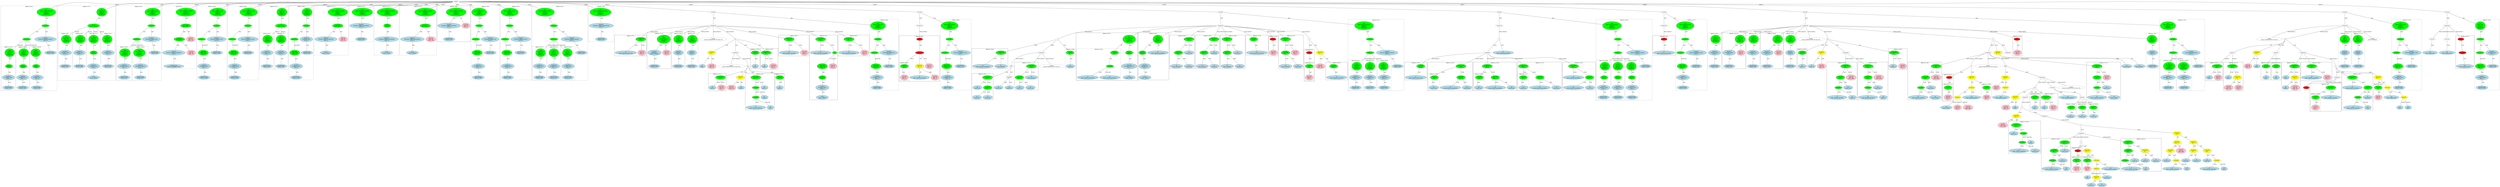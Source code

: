 strict graph "" {
	graph [bb="0,0,27808,2612.5"];
	node [label="\N"];
	subgraph cluster86 {
		graph [bb="6376,1345.5,7026,2535.5",
			label="dijkstra.c:62:6",
			lheight=0.21,
			lp="6701,2524",
			lwidth=1.10,
			style=dashed
		];
		subgraph cluster89 {
			graph [bb="6384,1353.5,6546,1967.4",
				label="dijkstra.c:62:28",
				lheight=0.21,
				lp="6465,1955.9",
				lwidth=1.18,
				style=dashed
			];
			92	[fillcolor=lightblue,
				height=0.74639,
				label="IdentifierType
names: ['int']",
				pos="6465,1388.4",
				style="filled,dashed",
				width=1.8463];
			91	[fillcolor=lightblue,
				height=1.041,
				label="TypeDecl
declname: node
quals: []",
				pos="6465,1530.7",
				style="filled,dashed",
				width=2.0231];
			91 -- 92	[label=type,
				lp="6477,1461.8",
				pos="6465,1493.2 6465,1468.9 6465,1437.4 6465,1415.5"];
			90	[fillcolor=green,
				height=0.74639,
				label="PtrDecl
quals: []",
				pos="6471,1688.3",
				style="filled,dashed",
				width=1.2178];
			90 -- 91	[label=type,
				lp="6480,1604.1",
				pos="6470,1661.3 6469,1635.8 6467.5,1596.9 6466.4,1568.4"];
			89	[fillcolor=green,
				height=1.6303,
				label="Decl
name: node
quals: []
storage: []
funcspec: []",
				pos="6480,1877.7",
				style="filled,dashed",
				width=1.591];
			89 -- 90	[label=type,
				lp="6488,1793.5",
				pos="6477.2,1818.9 6475.6,1784.3 6473.5,1742 6472.2,1715.3"];
		}
		subgraph cluster93 {
			graph [bb="6554,1353.5,6706,1967.4",
				label="dijkstra.c:62:39",
				lheight=0.21,
				lp="6630,1955.9",
				lwidth=1.18,
				style=dashed
			];
			96	[fillcolor=lightblue,
				height=0.74639,
				label="IdentifierType
names: ['int']",
				pos="6630,1388.4",
				style="filled,dashed",
				width=1.8463];
			95	[fillcolor=lightblue,
				height=1.041,
				label="TypeDecl
declname: dist
quals: []",
				pos="6630,1530.7",
				style="filled,dashed",
				width=1.8856];
			95 -- 96	[label=type,
				lp="6642,1461.8",
				pos="6630,1493.2 6630,1468.9 6630,1437.4 6630,1415.5"];
			94	[fillcolor=green,
				height=0.74639,
				label="PtrDecl
quals: []",
				pos="6630,1688.3",
				style="filled,dashed",
				width=1.2178];
			94 -- 95	[label=type,
				lp="6642,1604.1",
				pos="6630,1661.3 6630,1635.8 6630,1596.9 6630,1568.4"];
			93	[fillcolor=green,
				height=1.6303,
				label="Decl
name: dist
quals: []
storage: []
funcspec: []",
				pos="6630,1877.7",
				style="filled,dashed",
				width=1.591];
			93 -- 94	[label=type,
				lp="6642,1793.5",
				pos="6630,1818.9 6630,1784.3 6630,1742 6630,1715.3"];
		}
		subgraph cluster97 {
			graph [bb="6714,1353.5,6872,1967.4",
				label="dijkstra.c:62:50",
				lheight=0.21,
				lp="6793,1955.9",
				lwidth=1.18,
				style=dashed
			];
			100	[fillcolor=lightblue,
				height=0.74639,
				label="IdentifierType
names: ['int']",
				pos="6793,1388.4",
				style="filled,dashed",
				width=1.8463];
			99	[fillcolor=lightblue,
				height=1.041,
				label="TypeDecl
declname: prev
quals: []",
				pos="6793,1530.7",
				style="filled,dashed",
				width=1.9838];
			99 -- 100	[label=type,
				lp="6805,1461.8",
				pos="6793,1493.2 6793,1468.9 6793,1437.4 6793,1415.5"];
			98	[fillcolor=green,
				height=0.74639,
				label="PtrDecl
quals: []",
				pos="6790,1688.3",
				style="filled,dashed",
				width=1.2178];
			98 -- 99	[label=type,
				lp="6803,1604.1",
				pos="6790.5,1661.3 6791,1635.8 6791.7,1596.9 6792.3,1568.4"];
			97	[fillcolor=green,
				height=1.6303,
				label="Decl
name: prev
quals: []
storage: []
funcspec: []",
				pos="6786,1877.7",
				style="filled,dashed",
				width=1.591];
			97 -- 98	[label=type,
				lp="6799,1793.5",
				pos="6787.2,1818.9 6788,1784.3 6788.9,1742 6789.4,1715.3"];
		}
		88	[fillcolor=green,
			height=0.5,
			label=ParamList,
			pos="6630,2067.1",
			style="filled,dashed",
			width=1.3179];
		88 -- 89	[label="params[0]",
			lp="6595,1982.9",
			pos="6616.6,2049.7 6600.7,2030.2 6573.3,1996.5 6550,1967.4 6538.7,1953.3 6526.5,1937.9 6515.5,1923.9"];
		88 -- 93	[label="params[1]",
			lp="6658,1982.9",
			pos="6630,2048.8 6630,2023.5 6630,1975.2 6630,1936.6"];
		88 -- 97	[label="params[2]",
			lp="6731,1982.9",
			pos="6643.6,2049.8 6666.8,2021.8 6715.1,1963.8 6749,1923.1"];
		87	[fillcolor=green,
			height=0.5,
			label=FuncDecl,
			pos="6630,2256.4",
			style="filled,dashed",
			width=1.2457];
		87 -- 88	[label=args,
			lp="6641.5,2172.2",
			pos="6630,2238.1 6630,2202.4 6630,2121 6630,2085.3"];
		101	[fillcolor=lightblue,
			height=1.041,
			label="TypeDecl
declname: dijkstra_dequeue
quals: []",
			pos="6826,2067.1",
			style="filled,dashed",
			width=3.3195];
		87 -- 101	[label=type,
			lp="6734,2172.2",
			pos="6646.7,2239.5 6678.2,2209.4 6746.9,2143.7 6789.6,2102.9"];
		102	[fillcolor=lightblue,
			height=0.74639,
			label="IdentifierType
names: ['void']",
			pos="6949,1877.7",
			style="filled,dashed",
			width=1.9053];
		101 -- 102	[label=type,
			lp="6895,1982.9",
			pos="6849.7,2029.9 6874,1992.9 6911.1,1936.3 6932.4,1903.9"];
		86	[fillcolor=green,
			height=1.6303,
			label="Decl
name: dijkstra_dequeue
quals: []
storage: []
funcspec: []",
			pos="6558,2445.8",
			style="filled,dashed",
			width=2.8677];
		86 -- 87	[label=type,
			lp="6603,2361.6",
			pos="6579.7,2388.3 6594.7,2349.3 6613.6,2300 6623.4,2274.5"];
	}
	subgraph cluster464 {
		graph [bb="23615,953.48,23745,1167.6",
			label="dijkstra.c:156:27",
			lheight=0.21,
			lp="23680,1156.1",
			lwidth=1.28,
			style=dashed
		];
		465	[fillcolor=lightblue,
			height=0.74639,
			label="ID
name: node",
			pos="23680,988.35",
			style="filled,dashed",
			width=1.5713];
		464	[fillcolor=green,
			height=0.74639,
			label="UnaryOp
op: &",
			pos="23680,1109.7",
			style="filled,dashed",
			width=1.316];
		464 -- 465	[label=expr,
			lp="23692,1040.7",
			pos="23680,1082.8 23680,1062.9 23680,1035.6 23680,1015.6"];
	}
	subgraph cluster17 {
		graph [bb="754,1487.9,1430,2535.5",
			label="dijkstra.c:37:8",
			lheight=0.21,
			lp="1092,2524",
			lwidth=1.10,
			style=dashed
		];
		subgraph cluster19 {
			graph [bb="762,1653.4,924,2156.7",
				label="dijkstra.c:38:7",
				lheight=0.21,
				lp="843,2145.2",
				lwidth=1.10,
				style=dashed
			];
			21	[fillcolor=lightblue,
				height=0.74639,
				label="IdentifierType
names: ['int']",
				pos="843,1688.3",
				style="filled,dashed",
				width=1.8463];
			20	[fillcolor=lightblue,
				height=1.041,
				label="TypeDecl
declname: node
quals: []",
				pos="843,1877.7",
				style="filled,dashed",
				width=2.0231];
			20 -- 21	[label=type,
				lp="855,1793.5",
				pos="843,1840.1 843,1803.4 843,1747.7 843,1715.2"];
			19	[fillcolor=green,
				height=1.6303,
				label="Decl
name: node
quals: []
storage: []
funcspec: []",
				pos="855,2067.1",
				style="filled,dashed",
				width=1.591];
			19 -- 20	[label=type,
				lp="862,1982.9",
				pos="851.3,2008.3 849.36,1978 847.04,1941.7 845.34,1915.3"];
		}
		subgraph cluster22 {
			graph [bb="932,1653.4,1084,2156.7",
				label="dijkstra.c:39:7",
				lheight=0.21,
				lp="1008,2145.2",
				lwidth=1.10,
				style=dashed
			];
			24	[fillcolor=lightblue,
				height=0.74639,
				label="IdentifierType
names: ['int']",
				pos="1008,1688.3",
				style="filled,dashed",
				width=1.8463];
			23	[fillcolor=lightblue,
				height=1.041,
				label="TypeDecl
declname: dist
quals: []",
				pos="1008,1877.7",
				style="filled,dashed",
				width=1.8856];
			23 -- 24	[label=type,
				lp="1020,1793.5",
				pos="1008,1840.1 1008,1803.4 1008,1747.7 1008,1715.2"];
			22	[fillcolor=green,
				height=1.6303,
				label="Decl
name: dist
quals: []
storage: []
funcspec: []",
				pos="1016,2067.1",
				style="filled,dashed",
				width=1.591];
			22 -- 23	[label=type,
				lp="1024,1982.9",
				pos="1013.5,2008.3 1012.2,1978 1010.7,1941.7 1009.6,1915.3"];
		}
		subgraph cluster28 {
			graph [bb="1258,1495.9,1422,2156.7",
				label="dijkstra.c:41:17",
				lheight=0.21,
				lp="1340,2145.2",
				lwidth=1.18,
				style=dashed
			];
			31	[fillcolor=lightblue,
				height=0.74639,
				label="Struct
name: _QITEM",
				pos="1340,1530.7",
				style="filled,dashed",
				width=2.0428];
			30	[fillcolor=lightblue,
				height=1.041,
				label="TypeDecl
declname: next
quals: []",
				pos="1338,1688.3",
				style="filled,dashed",
				width=1.9642];
			30 -- 31	[label=type,
				lp="1351,1604.1",
				pos="1338.5,1650.4 1338.8,1621.9 1339.3,1583 1339.7,1557.6"];
			29	[fillcolor=green,
				height=0.74639,
				label="PtrDecl
quals: []",
				pos="1334,1877.7",
				style="filled,dashed",
				width=1.2178];
			29 -- 30	[label=type,
				lp="1347,1793.5",
				pos="1334.6,1850.6 1335.2,1818.2 1336.4,1762.8 1337.2,1726.1"];
			28	[fillcolor=green,
				height=1.6303,
				label="Decl
name: next
quals: []
storage: []
funcspec: []",
				pos="1330,2067.1",
				style="filled,dashed",
				width=1.591];
			28 -- 29	[label=type,
				lp="1343,1982.9",
				pos="1331.2,2008.3 1332,1973.7 1332.9,1931.3 1333.4,1904.7"];
		}
		subgraph cluster25 {
			graph [bb="1092,1653.4,1250,2156.7",
				label="dijkstra.c:40:7",
				lheight=0.21,
				lp="1171,2145.2",
				lwidth=1.10,
				style=dashed
			];
			27	[fillcolor=lightblue,
				height=0.74639,
				label="IdentifierType
names: ['int']",
				pos="1171,1688.3",
				style="filled,dashed",
				width=1.8463];
			26	[fillcolor=lightblue,
				height=1.041,
				label="TypeDecl
declname: prev
quals: []",
				pos="1171,1877.7",
				style="filled,dashed",
				width=1.9838];
			26 -- 27	[label=type,
				lp="1183,1793.5",
				pos="1171,1840.1 1171,1803.4 1171,1747.7 1171,1715.2"];
			25	[fillcolor=green,
				height=1.6303,
				label="Decl
name: prev
quals: []
storage: []
funcspec: []",
				pos="1171,2067.1",
				style="filled,dashed",
				width=1.591];
			25 -- 26	[label=type,
				lp="1183,1982.9",
				pos="1171,2008.3 1171,1978 1171,1941.7 1171,1915.3"];
		}
		18	[fillcolor=green,
			height=0.74639,
			label="Struct
name: _QITEM",
			pos="1171,2256.4",
			style="filled,dashed",
			width=2.0428];
		18 -- 19	[label="decls[0]",
			lp="979,2172.2",
			pos="1111.9,2240.4 1060,2225.2 984.13,2198 928,2156.7 912.74,2145.5 898.75,2130.4 887.19,2115.9"];
		18 -- 22	[label="decls[1]",
			lp="1128,2172.2",
			pos="1149.7,2230.4 1132.9,2210.5 1108.8,2181.9 1088,2156.7 1076.3,2142.5 1063.5,2126.9 1052.1,2112.8"];
		18 -- 25	[label="decls[2]",
			lp="1193,2172.2",
			pos="1171,2229.4 1171,2202.7 1171,2160.5 1171,2125.9"];
		18 -- 28	[label="decls[3]",
			lp="1267,2172.2",
			pos="1192.1,2230.6 1217.7,2200.4 1261.3,2149 1292.6,2112.1"];
		17	[fillcolor=green,
			height=1.6303,
			label="Decl
name: None
quals: []
storage: []
funcspec: []",
			pos="1267,2445.8",
			style="filled,dashed",
			width=1.6303];
		17 -- 18	[label=type,
			lp="1239,2361.6",
			pos="1240.5,2393.1 1222.2,2357.4 1198.6,2311.3 1184.2,2283.1"];
	}
	subgraph cluster213 {
		graph [bb="9966,1477.3,10433,2116.1",
			label="dijkstra.c:88:3",
			lheight=0.21,
			lp="10200,2104.6",
			lwidth=1.10
		];
		subgraph cluster219 {
			graph [bb="9974,1485.3,10084,1746.2",
				label="dijkstra.c:88:47",
				lheight=0.21,
				lp="10029,1734.7",
				lwidth=1.18,
				style=dashed
			];
			220	[fillcolor=pink,
				height=1.041,
				label="Constant
type: int
value: 1",
				pos="10028,1530.7",
				style=filled,
				width=1.2767];
			219	[fillcolor=green,
				height=0.74639,
				label="UnaryOp
op: -",
				pos="10029,1688.3",
				style=filled,
				width=1.316];
			219 -- 220	[label=expr,
				lp="10026,1604.1",
				pos="10020,1661.6 10015,1643.5 10010,1618.7 10013,1596.6 10014,1587.1 10016,1576.9 10018,1567.5"];
		}
		216	[fillcolor=lightblue,
			height=0.74639,
			label="ID
name: dijkstra_checksum",
			pos="10202,1530.7",
			style=filled,
			width=3.0641];
		215	[fillcolor=yellow,
			height=0.74639,
			label="BinaryOp
op: ==",
			pos="10202,1688.3",
			style=filled,
			width=1.3749];
		215 -- 216	[label=left,
			lp="10212,1604.1",
			pos="10202,1661.3 10202,1632.5 10202,1586.6 10202,1557.9"];
		217	[fillcolor=pink,
			height=1.041,
			label="Constant
type: int
value: 25",
			pos="10378,1530.7",
			style=filled,
			width=1.316];
		215 -- 217	[label=right,
			lp="10322,1604.1",
			pos="10224,1663.8 10234,1652.9 10247,1640.1 10260,1629.6 10285,1608.9 10296,1609.3 10321,1588.6 10331,1580.3 10341,1570.6 10350,1561.5"];
		214	[fillcolor=red,
			height=0.5,
			label=TernaryOp,
			pos="10202,1877.7",
			style=filled,
			width=1.3721];
		214 -- 219	[label=iffalse,
			lp="10117,1793.5",
			pos="10179,1861.7 10152,1844 10110,1812.6 10080,1778 10064,1758.7 10050,1733.3 10040,1714.6"];
		214 -- 215	[label=cond,
			lp="10216,1793.5",
			pos="10202,1859.4 10202,1826.4 10202,1754.3 10202,1715.4"];
		218	[fillcolor=pink,
			height=1.041,
			label="Constant
type: int
value: 0",
			pos="10315,1688.3",
			style=filled,
			width=1.2767];
		214 -- 218	[label=iftrue,
			lp="10270,1793.5",
			pos="10212,1860 10231,1829.2 10271,1762.7 10295,1722.4"];
		213	[fillcolor=red,
			height=0.5,
			label=Return,
			pos="10202,2067.1",
			style=filled,
			width=0.95686];
		213 -- 214	[label=expr,
			lp="10214,1982.9",
			pos="10202,2048.8 10202,2013.1 10202,1931.6 10202,1895.9"];
	}
	subgraph cluster204 {
		graph [bb="10441,1353.5,10790,2346.1",
			label="dijkstra.c:86:5",
			lheight=0.21,
			lp="10616,2334.6",
			lwidth=1.10,
			style=dashed
		];
		209	[fillcolor=lightblue,
			height=0.74639,
			label="IdentifierType
names: ['void']",
			pos="10524,1388.4",
			style="filled,dashed",
			width=1.9053];
		208	[fillcolor=lightblue,
			height=1.041,
			label="TypeDecl
declname: None
quals: []",
			pos="10524,1530.7",
			style="filled,dashed",
			width=2.082];
		208 -- 209	[label=type,
			lp="10536,1461.8",
			pos="10524,1493.2 10524,1468.9 10524,1437.4 10524,1415.5"];
		207	[fillcolor=green,
			height=1.041,
			label="Typename
name: None
quals: []",
			pos="10516,1688.3",
			style="filled,dashed",
			width=1.6303];
		207 -- 208	[label=type,
			lp="10532,1604.1",
			pos="10518,1650.8 10519,1625.9 10521,1593.1 10522,1568.2"];
		206	[fillcolor=green,
			height=0.5,
			label=ParamList,
			pos="10496,1877.7",
			style="filled,dashed",
			width=1.3179];
		206 -- 207	[label="params[0]",
			lp="10533,1793.5",
			pos="10498,1859.4 10501,1829.1 10508,1766 10512,1725.7"];
		205	[fillcolor=green,
			height=0.5,
			label=FuncDecl,
			pos="10544,2067.1",
			style="filled,dashed",
			width=1.2457];
		205 -- 206	[label=args,
			lp="10536,1982.9",
			pos="10540,2049.1 10531,2013.5 10510,1931.4 10500,1895.7"];
		210	[fillcolor=lightblue,
			height=1.041,
			label="TypeDecl
declname: dijkstra_return
quals: []",
			pos="10672,1877.7",
			style="filled,dashed",
			width=3.0641];
		205 -- 210	[label=type,
			lp="10616,1982.9",
			pos="10555,2049.4 10576,2019.2 10620,1954.8 10648,1914.3"];
		211	[fillcolor=lightblue,
			height=0.74639,
			label="IdentifierType
names: ['int']",
			pos="10672,1688.3",
			style="filled,dashed",
			width=1.8463];
		210 -- 211	[label=type,
			lp="10684,1793.5",
			pos="10672,1840.1 10672,1803.4 10672,1747.7 10672,1715.2"];
		204	[fillcolor=green,
			height=1.6303,
			label="Decl
name: dijkstra_return
quals: []
storage: []
funcspec: []",
			pos="10544,2256.4",
			style="filled,dashed",
			width=2.632];
		204 -- 205	[label=type,
			lp="10556,2172.2",
			pos="10544,2197.7 10544,2159 10544,2110.6 10544,2085.3"];
	}
	subgraph cluster139 {
		graph [bb="9629,1353.5,9958,2346.1",
			label="dijkstra.c:68:6",
			lheight=0.21,
			lp="9793.5,2334.6",
			lwidth=1.10,
			style=dashed
		];
		144	[fillcolor=lightblue,
			height=0.74639,
			label="IdentifierType
names: ['void']",
			pos="9712,1388.4",
			style="filled,dashed",
			width=1.9053];
		143	[fillcolor=lightblue,
			height=1.041,
			label="TypeDecl
declname: None
quals: []",
			pos="9712,1530.7",
			style="filled,dashed",
			width=2.082];
		143 -- 144	[label=type,
			lp="9724,1461.8",
			pos="9712,1493.2 9712,1468.9 9712,1437.4 9712,1415.5"];
		142	[fillcolor=green,
			height=1.041,
			label="Typename
name: None
quals: []",
			pos="9700,1688.3",
			style="filled,dashed",
			width=1.6303];
		142 -- 143	[label=type,
			lp="9718,1604.1",
			pos="9702.8,1650.8 9704.7,1625.9 9707.3,1593.1 9709.2,1568.2"];
		141	[fillcolor=green,
			height=0.5,
			label=ParamList,
			pos="9684,1877.7",
			style="filled,dashed",
			width=1.3179];
		141 -- 142	[label="params[0]",
			lp="9719,1793.5",
			pos="9685.5,1859.4 9688.1,1829.2 9693.4,1766.3 9696.9,1726.1"];
		140	[fillcolor=green,
			height=0.5,
			label=FuncDecl,
			pos="9721,2067.1",
			style="filled,dashed",
			width=1.2457];
		140 -- 141	[label=args,
			lp="9716.5,1982.9",
			pos="9717.7,2049.1 9710.6,2013.5 9694.4,1931.4 9687.4,1895.7"];
		145	[fillcolor=lightblue,
			height=1.041,
			label="TypeDecl
declname: dijkstra_init
quals: []",
			pos="9850,1877.7",
			style="filled,dashed",
			width=2.7891];
		140 -- 145	[label=type,
			lp="9793,1982.9",
			pos="9732.4,2049.4 9753.2,2019.2 9797.6,1954.8 9825.5,1914.3"];
		146	[fillcolor=lightblue,
			height=0.74639,
			label="IdentifierType
names: ['void']",
			pos="9850,1688.3",
			style="filled,dashed",
			width=1.9053];
		145 -- 146	[label=type,
			lp="9862,1793.5",
			pos="9850,1840.1 9850,1803.4 9850,1747.7 9850,1715.2"];
		139	[fillcolor=green,
			height=1.6303,
			label="Decl
name: dijkstra_init
quals: []
storage: []
funcspec: []",
			pos="9721,2256.4",
			style="filled,dashed",
			width=2.3374];
		139 -- 140	[label=type,
			lp="9733,2172.2",
			pos="9721,2197.7 9721,2159 9721,2110.6 9721,2085.3"];
	}
	subgraph cluster200 {
		graph [bb="8090,1832.2,8436,2124.9",
			label="dijkstra.c:83:3",
			lheight=0.21,
			lp="8263,2113.4",
			lwidth=1.10
		];
		201	[fillcolor=lightblue,
			height=0.74639,
			label="ID
name: dijkstra_checksum",
			pos="8208,1877.7",
			style=filled,
			width=3.0641];
		200	[fillcolor=green,
			height=0.74639,
			label="Assignment
op: =",
			pos="8368,2067.1",
			style=filled,
			width=1.6106];
		200 -- 201	[label=lvalue,
			lp="8319,1982.9",
			pos="8347.1,2041.6 8316.7,2005.9 8260.5,1940.2 8229.7,1904.1"];
		202	[fillcolor=pink,
			height=1.041,
			label="Constant
type: int
value: 0",
			pos="8382,1877.7",
			style=filled,
			width=1.2767];
		200 -- 202	[label=rvalue,
			lp="8391,1982.9",
			pos="8369.9,2040 8372.4,2007.5 8376.5,1951.8 8379.3,1915.1"];
	}
	subgraph cluster111 {
		graph [bb="1802,1487.9,2316,2535.5",
			label="dijkstra.c:64:5",
			lheight=0.21,
			lp="2059,2524",
			lwidth=1.10,
			style=dashed
		];
		subgraph cluster117 {
			graph [bb="1996,1495.9,2168,1967.4",
				label="dijkstra.c:64:37",
				lheight=0.21,
				lp="2082,1955.9",
				lwidth=1.18,
				style=dashed
			];
			119	[fillcolor=lightblue,
				height=0.74639,
				label="IdentifierType
names: ['int']",
				pos="2082,1530.7",
				style="filled,dashed",
				width=1.8463];
			118	[fillcolor=lightblue,
				height=1.041,
				label="TypeDecl
declname: chEnd
quals: []",
				pos="2082,1688.3",
				style="filled,dashed",
				width=2.1802];
			118 -- 119	[label=type,
				lp="2094,1604.1",
				pos="2082,1650.4 2082,1621.9 2082,1583 2082,1557.6"];
			117	[fillcolor=green,
				height=1.6303,
				label="Decl
name: chEnd
quals: []
storage: []
funcspec: []",
				pos="2074,1877.7",
				style="filled,dashed",
				width=1.7481];
			117 -- 118	[label=type,
				lp="2089,1793.5",
				pos="2076.5,1818.9 2077.8,1788.6 2079.3,1752.4 2080.4,1725.9"];
		}
		subgraph cluster114 {
			graph [bb="1810,1495.9,1988,1967.4",
				label="dijkstra.c:64:24",
				lheight=0.21,
				lp="1899,1955.9",
				lwidth=1.18,
				style=dashed
			];
			116	[fillcolor=lightblue,
				height=0.74639,
				label="IdentifierType
names: ['int']",
				pos="1899,1530.7",
				style="filled,dashed",
				width=1.8463];
			115	[fillcolor=lightblue,
				height=1.041,
				label="TypeDecl
declname: chStart
quals: []",
				pos="1899,1688.3",
				style="filled,dashed",
				width=2.2588];
			115 -- 116	[label=type,
				lp="1911,1604.1",
				pos="1899,1650.4 1899,1621.9 1899,1583 1899,1557.6"];
			114	[fillcolor=green,
				height=1.6303,
				label="Decl
name: chStart
quals: []
storage: []
funcspec: []",
				pos="1911,1877.7",
				style="filled,dashed",
				width=1.8071];
			114 -- 115	[label=type,
				lp="1918,1793.5",
				pos="1907.3,1818.9 1905.4,1788.6 1903,1752.4 1901.3,1725.9"];
		}
		113	[fillcolor=green,
			height=0.5,
			label=ParamList,
			pos="2037,2067.1",
			style="filled,dashed",
			width=1.3179];
		113 -- 114	[label="params[0]",
			lp="2013,1982.9",
			pos="2025.8,2049.4 2007.7,2022.6 1971.4,1968.6 1944.5,1928.4"];
		113 -- 117	[label="params[1]",
			lp="2082,1982.9",
			pos="2040.3,2049.1 2045.4,2023.7 2055.1,1974.6 2062.8,1935.6"];
		112	[fillcolor=green,
			height=0.5,
			label=FuncDecl,
			pos="2205,2256.4",
			style="filled,dashed",
			width=1.2457];
		112 -- 113	[label=args,
			lp="2123.5,2172.2",
			pos="2184.4,2240.2 2160.7,2222 2121.2,2189.9 2093,2156.7 2073.5,2133.9 2055.9,2103.6 2045.8,2085"];
		120	[fillcolor=lightblue,
			height=1.041,
			label="TypeDecl
declname: dijkstra_find
quals: []",
			pos="2205,2067.1",
			style="filled,dashed",
			width=2.8481];
		112 -- 120	[label=type,
			lp="2217,2172.2",
			pos="2205,2238.1 2205,2208 2205,2145.1 2205,2104.8"];
		121	[fillcolor=lightblue,
			height=0.74639,
			label="IdentifierType
names: ['int']",
			pos="2242,1877.7",
			style="filled,dashed",
			width=1.8463];
		120 -- 121	[label=type,
			lp="2234,1982.9",
			pos="2212.2,2029.5 2219.5,1992.7 2230.5,1937 2236.9,1904.6"];
		111	[fillcolor=green,
			height=1.6303,
			label="Decl
name: dijkstra_find
quals: []
storage: []
funcspec: []",
			pos="2214,2445.8",
			style="filled,dashed",
			width=2.3963];
		111 -- 112	[label=type,
			lp="2222,2361.6",
			pos="2211.2,2387.1 2209.4,2348.4 2207,2300 2205.8,2274.7"];
	}
	subgraph cluster192 {
		graph [bb="7764,1217.2,8082,2124.9",
			label="dijkstra.c:81:3",
			lheight=0.21,
			lp="7923,2113.4",
			lwidth=1.10
		];
		193	[fillcolor=lightblue,
			height=0.74639,
			label="ID
name: dijkstra_queueHead",
			pos="7887,1877.7",
			style=filled,
			width=3.182];
		192	[fillcolor=green,
			height=0.74639,
			label="Assignment
op: =",
			pos="8016,2067.1",
			style=filled,
			width=1.6106];
		192 -- 193	[label=lvalue,
			lp="7980,1982.9",
			pos="7998.9,2041.2 7974.3,2005.5 7929.4,1940.3 7904.6,1904.3"];
		194	[fillcolor=green,
			height=0.5,
			label=Cast,
			pos="8047,1877.7",
			style=filled,
			width=0.75];
		192 -- 194	[label=rvalue,
			lp="8047,1982.9",
			pos="8020.3,2040 8026.8,2001 8038.8,1928.5 8044.2,1895.6"];
		195	[fillcolor=green,
			height=1.041,
			label="Typename
name: None
quals: []",
			pos="7903,1688.3",
			style=filled,
			width=1.6303];
		194 -- 195	[label=to_type,
			lp="8012.5,1793.5",
			pos="8038.4,1860.5 8031.7,1848.5 8021.7,1832.1 8011,1819 8003.6,1810 8000.1,1809.3 7992,1801 7968,1776.6 7944,1746 7927,1723"];
		199	[fillcolor=pink,
			height=1.041,
			label="Constant
type: int
value: 0",
			pos="8026,1688.3",
			style=filled,
			width=1.2767];
		194 -- 199	[label=expr,
			lp="8050.5,1793.5",
			pos="8045.1,1859.7 8041.7,1829.6 8034.6,1766.3 8030.1,1725.9"];
		196	[fillcolor=green,
			height=0.74639,
			label="PtrDecl
quals: []",
			pos="7903,1530.7",
			style=filled,
			width=1.2178];
		195 -- 196	[label=type,
			lp="7915,1604.1",
			pos="7903,1650.4 7903,1621.9 7903,1583 7903,1557.6"];
		198	[fillcolor=lightblue,
			height=0.74639,
			label="Struct
name: _QITEM",
			pos="7903,1252",
			style=filled,
			width=2.0428];
		197	[fillcolor=lightblue,
			height=1.041,
			label="TypeDecl
declname: None
quals: []",
			pos="7903,1388.4",
			style=filled,
			width=2.082];
		197 -- 198	[label=type,
			lp="7915,1325.4",
			pos="7903,1350.7 7903,1328 7903,1299.4 7903,1279.1"];
		196 -- 197	[label=type,
			lp="7915,1461.8",
			pos="7903,1503.7 7903,1481.8 7903,1450.3 7903,1425.9"];
	}
	subgraph cluster2 {
		graph [bb="350,1653.4,746,2535.5",
			label="input.h:6:22",
			lheight=0.21,
			lp="548,2524",
			lwidth=0.93,
			style=dashed
		];
		6	[fillcolor=lightblue,
			height=0.74639,
			label="IdentifierType
names: ['unsigned', 'char']",
			pos="487,1688.3",
			style="filled,dashed",
			width=3.0838];
		5	[fillcolor=lightblue,
			height=1.041,
			label="TypeDecl
declname: dijkstra_AdjMatrix
quals: []",
			pos="487,1877.7",
			style="filled,dashed",
			width=3.5748];
		5 -- 6	[label=type,
			lp="499,1793.5",
			pos="487,1840.1 487,1803.4 487,1747.7 487,1715.2"];
		4	[fillcolor=green,
			height=0.74639,
			label="ArrayDecl
dim_quals: []",
			pos="542,2067.1",
			style="filled,dashed",
			width=1.7678];
		4 -- 5	[label=type,
			lp="529,1982.9",
			pos="533.07,2040.2 528.13,2025.7 522,2007.1 517,1990.4 509.55,1965.5 501.96,1937.2 496.28,1915.3"];
		7	[fillcolor=pink,
			height=1.041,
			label="Constant
type: int
value: 100",
			pos="686,1877.7",
			style="filled,dashed",
			width=1.4535];
		4 -- 7	[label=dim,
			lp="629,1982.9",
			pos="563.83,2041.5 580.98,2021.8 605.2,1993.4 625,1967.4 638.59,1949.5 652.84,1928.9 664.15,1912.1"];
		3	[fillcolor=green,
			height=0.74639,
			label="ArrayDecl
dim_quals: []",
			pos="626,2256.4",
			style="filled,dashed",
			width=1.7678];
		3 -- 4	[label=type,
			lp="603,2172.2",
			pos="614.5,2229.8 598.46,2194 569.54,2129.5 553.5,2093.7"];
		8	[fillcolor=pink,
			height=1.041,
			label="Constant
type: int
value: 100",
			pos="676,2067.1",
			style="filled,dashed",
			width=1.4535];
		3 -- 8	[label=dim,
			lp="660,2172.2",
			pos="632.95,2229.4 641.65,2196.8 656.58,2140.8 666.37,2104.2"];
		2	[fillcolor=green,
			height=1.6303,
			label="Decl
name: dijkstra_AdjMatrix
quals: []
storage: ['extern']
funcspec: []",
			pos="626,2445.8",
			style="filled,dashed",
			width=3.1231];
		2 -- 3	[label=type,
			lp="638,2361.6",
			pos="626,2387.1 626,2352.4 626,2310.1 626,2283.4"];
	}
	subgraph cluster189 {
		graph [bb="7404,1832.2,7756,2124.9",
			label="dijkstra.c:80:3",
			lheight=0.21,
			lp="7580,2113.4",
			lwidth=1.10
		];
		190	[fillcolor=lightblue,
			height=0.74639,
			label="ID
name: dijkstra_queueNext",
			pos="7525,1877.7",
			style=filled,
			width=3.1427];
		189	[fillcolor=green,
			height=0.74639,
			label="Assignment
op: =",
			pos="7690,2067.1",
			style=filled,
			width=1.6106];
		189 -- 190	[label=lvalue,
			lp="7639,1982.9",
			pos="7668.8,2041.9 7637.5,2006.5 7579.4,1940.5 7547.5,1904.2"];
		191	[fillcolor=pink,
			height=1.041,
			label="Constant
type: int
value: 0",
			pos="7702,1877.7",
			style=filled,
			width=1.2767];
		189 -- 191	[label=rvalue,
			lp="7712,1982.9",
			pos="7691.7,2040 7693.7,2007.5 7697.3,1951.8 7699.7,1915.1"];
	}
	subgraph cluster122 {
		graph [bb="2324,1495.9,2667,2535.5",
			label="dijkstra.c:65:6",
			lheight=0.21,
			lp="2495.5,2524",
			lwidth=1.10,
			style=dashed
		];
		127	[fillcolor=lightblue,
			height=0.74639,
			label="IdentifierType
names: ['void']",
			pos="2407,1530.7",
			style="filled,dashed",
			width=1.9053];
		126	[fillcolor=lightblue,
			height=1.041,
			label="TypeDecl
declname: None
quals: []",
			pos="2407,1688.3",
			style="filled,dashed",
			width=2.082];
		126 -- 127	[label=type,
			lp="2419,1604.1",
			pos="2407,1650.4 2407,1621.9 2407,1583 2407,1557.6"];
		125	[fillcolor=green,
			height=1.041,
			label="Typename
name: None
quals: []",
			pos="2399,1877.7",
			style="filled,dashed",
			width=1.6303];
		125 -- 126	[label=type,
			lp="2414,1793.5",
			pos="2400.6,1840.1 2402,1807.1 2404,1758.8 2405.4,1725.8"];
		124	[fillcolor=green,
			height=0.5,
			label=ParamList,
			pos="2379,2067.1",
			style="filled,dashed",
			width=1.3179];
		124 -- 125	[label="params[0]",
			lp="2416,1982.9",
			pos="2380.8,2048.8 2384.1,2018.5 2390.8,1955.3 2395.1,1915.1"];
		123	[fillcolor=green,
			height=0.5,
			label=FuncDecl,
			pos="2552,2256.4",
			style="filled,dashed",
			width=1.2457];
		123 -- 124	[label=args,
			lp="2467.5,2172.2",
			pos="2530.7,2240.3 2506.1,2222.2 2465.2,2190.2 2436,2156.7 2416,2133.9 2398,2103.4 2387.8,2084.8"];
		128	[fillcolor=lightblue,
			height=1.041,
			label="TypeDecl
declname: dijkstra_main
quals: []",
			pos="2552,2067.1",
			style="filled,dashed",
			width=2.9856];
		123 -- 128	[label=type,
			lp="2564,2172.2",
			pos="2552,2238.1 2552,2208 2552,2145.1 2552,2104.8"];
		129	[fillcolor=lightblue,
			height=0.74639,
			label="IdentifierType
names: ['void']",
			pos="2552,1877.7",
			style="filled,dashed",
			width=1.9053];
		128 -- 129	[label=type,
			lp="2564,1982.9",
			pos="2552,2029.5 2552,1992.7 2552,1937 2552,1904.6"];
		122	[fillcolor=green,
			height=1.6303,
			label="Decl
name: dijkstra_main
quals: []
storage: []
funcspec: []",
			pos="2560,2445.8",
			style="filled,dashed",
			width=2.5338];
		122 -- 123	[label=type,
			lp="2568,2361.6",
			pos="2557.5,2387.1 2555.9,2348.4 2553.8,2300 2552.7,2274.7"];
	}
	subgraph cluster186 {
		graph [bb="7034,1832.2,7396,2124.9",
			label="dijkstra.c:79:3",
			lheight=0.21,
			lp="7215,2113.4",
			lwidth=1.10
		];
		187	[fillcolor=lightblue,
			height=0.74639,
			label="ID
name: dijkstra_queueCount",
			pos="7160,1877.7",
			style=filled,
			width=3.2802];
		186	[fillcolor=green,
			height=0.74639,
			label="Assignment
op: =",
			pos="7330,2067.1",
			style=filled,
			width=1.6106];
		186 -- 187	[label=lvalue,
			lp="7277,1982.9",
			pos="7308.1,2041.9 7275.9,2006.5 7216.1,1940.5 7183.2,1904.2"];
		188	[fillcolor=pink,
			height=1.041,
			label="Constant
type: int
value: 0",
			pos="7342,1877.7",
			style=filled,
			width=1.2767];
		186 -- 188	[label=rvalue,
			lp="7352,1982.9",
			pos="7331.7,2040 7333.7,2007.5 7337.3,1951.8 7339.7,1915.1"];
	}
	subgraph cluster567 {
		graph [bb="24074,1342.9,24304,1746.2",
			label="dijkstra.c:181:16",
			lheight=0.21,
			lp="24189,1734.7",
			lwidth=1.28
		];
		568	[fillcolor=lightblue,
			height=0.74639,
			label="ID
name: j",
			pos="24135,1530.7",
			style=filled,
			width=1.1392];
		567	[fillcolor=green,
			height=0.74639,
			label="Assignment
op: =",
			pos="24238,1688.3",
			style=filled,
			width=1.6106];
		567 -- 568	[label=lvalue,
			lp="24203,1604.1",
			pos="24221,1662.3 24202,1632.9 24170,1584.5 24151,1555.6"];
		569	[fillcolor=yellow,
			height=0.74639,
			label="BinaryOp
op: /",
			pos="24244,1530.7",
			style=filled,
			width=1.3749];
		567 -- 569	[label=rvalue,
			lp="24258,1604.1",
			pos="24239,1661.3 24240,1632.5 24242,1586.6 24243,1557.9"];
		570	[fillcolor=pink,
			height=1.041,
			label="Constant
type: int
value: 100",
			pos="24134,1388.4",
			style=filled,
			width=1.4535];
		569 -- 570	[label=left,
			lp="24204,1461.8",
			pos="24225,1505.6 24207,1482.3 24179,1447 24159,1421.3"];
		571	[fillcolor=pink,
			height=1.041,
			label="Constant
type: int
value: 2",
			pos="24250,1388.4",
			style=filled,
			width=1.2767];
		569 -- 571	[label=right,
			lp="24260,1461.8",
			pos="24245,1503.7 24246,1481.8 24247,1450.3 24248,1425.9"];
	}
	subgraph cluster103 {
		graph [bb="1438,1495.9,1794,2535.5",
			label="dijkstra.c:63:5",
			lheight=0.21,
			lp="1616,2524",
			lwidth=1.10,
			style=dashed
		];
		108	[fillcolor=lightblue,
			height=0.74639,
			label="IdentifierType
names: ['void']",
			pos="1521,1530.7",
			style="filled,dashed",
			width=1.9053];
		107	[fillcolor=lightblue,
			height=1.041,
			label="TypeDecl
declname: None
quals: []",
			pos="1521,1688.3",
			style="filled,dashed",
			width=2.082];
		107 -- 108	[label=type,
			lp="1533,1604.1",
			pos="1521,1650.4 1521,1621.9 1521,1583 1521,1557.6"];
		106	[fillcolor=green,
			height=1.041,
			label="Typename
name: None
quals: []",
			pos="1513,1877.7",
			style="filled,dashed",
			width=1.6303];
		106 -- 107	[label=type,
			lp="1528,1793.5",
			pos="1514.6,1840.1 1516,1807.1 1518,1758.8 1519.4,1725.8"];
		105	[fillcolor=green,
			height=0.5,
			label=ParamList,
			pos="1493,2067.1",
			style="filled,dashed",
			width=1.3179];
		105 -- 106	[label="params[0]",
			lp="1530,1982.9",
			pos="1494.8,2048.8 1498.1,2018.5 1504.8,1955.3 1509.1,1915.1"];
		104	[fillcolor=green,
			height=0.5,
			label=FuncDecl,
			pos="1672,2256.4",
			style="filled,dashed",
			width=1.2457];
		104 -- 105	[label=args,
			lp="1581.5,2172.2",
			pos="1649.2,2240.6 1623,2222.8 1579.6,2191.1 1549,2156.7 1528.9,2134.2 1511.3,2103.6 1501.4,2084.9"];
		109	[fillcolor=lightblue,
			height=1.041,
			label="TypeDecl
declname: dijkstra_qcount
quals: []",
			pos="1672,2067.1",
			style="filled,dashed",
			width=3.1623];
		104 -- 109	[label=type,
			lp="1684,2172.2",
			pos="1672,2238.1 1672,2208 1672,2145.1 1672,2104.8"];
		110	[fillcolor=lightblue,
			height=0.74639,
			label="IdentifierType
names: ['int']",
			pos="1672,1877.7",
			style="filled,dashed",
			width=1.8463];
		109 -- 110	[label=type,
			lp="1684,1982.9",
			pos="1672,2029.5 1672,1992.7 1672,1937 1672,1904.6"];
		103	[fillcolor=green,
			height=1.6303,
			label="Decl
name: dijkstra_qcount
quals: []
storage: []
funcspec: []",
			pos="1680,2445.8",
			style="filled,dashed",
			width=2.7106];
		103 -- 104	[label=type,
			lp="1688,2361.6",
			pos="1677.5,2387.1 1675.9,2348.4 1673.8,2300 1672.7,2274.7"];
	}
	subgraph cluster179 {
		graph [bb="8787,1074.8,9127,1588.6",
			label="dijkstra.c:76:7",
			lheight=0.21,
			lp="8957,1577.1",
			lwidth=1.10
		];
		182	[fillcolor=lightblue,
			height=0.74639,
			label="ID
name: dijkstra_AdjMatrix",
			pos="8907,1109.7",
			style=filled,
			width=3.1231];
		181	[fillcolor=green,
			height=0.5,
			label=ArrayRef,
			pos="8907,1252",
			style=filled,
			width=1.2277];
		181 -- 182	[label=name,
			lp="8922.5,1183.1",
			pos="8907,1233.8 8907,1209.5 8907,1165 8907,1136.6"];
		183	[fillcolor=lightblue,
			height=0.74639,
			label="ID
name: i",
			pos="9078,1109.7",
			style=filled,
			width=1.1392];
		181 -- 183	[label=subscript,
			lp="9038.5,1183.1",
			pos="8920.6,1234.8 8930.6,1223.6 8945.1,1208.9 8960,1198.6 8987.3,1179.7 9001.3,1187.4 9028,1167.6 9040.5,1158.3 9052.1,1145.5 9060.9,\
1134.4"];
		180	[fillcolor=green,
			height=0.5,
			label=ArrayRef,
			pos="8907,1388.4",
			style=filled,
			width=1.2277];
		180 -- 181	[label=name,
			lp="8922.5,1325.4",
			pos="8907,1370.4 8907,1344.7 8907,1296.2 8907,1270.3"];
		184	[fillcolor=lightblue,
			height=0.74639,
			label="ID
name: k",
			pos="9012,1252",
			style=filled,
			width=1.1982];
		180 -- 184	[label=subscript,
			lp="8983.5,1325.4",
			pos="8919.9,1370.9 8938.4,1347.2 8972.6,1303.4 8993.7,1276.4"];
		179	[fillcolor=green,
			height=0.74639,
			label="Assignment
op: ^=",
			pos="8907,1530.7",
			style=filled,
			width=1.6106];
		179 -- 180	[label=lvalue,
			lp="8924,1461.8",
			pos="8907,1503.7 8907,1475.3 8907,1430.7 8907,1406.5"];
		185	[fillcolor=lightblue,
			height=0.74639,
			label="ID
name: x",
			pos="9012,1388.4",
			style=filled,
			width=1.1982];
		179 -- 185	[label=rvalue,
			lp="8979,1461.8",
			pos="8925.5,1505 8945,1479 8975.3,1438.5 8994.4,1413"];
	}
	subgraph cluster555 {
		graph [bb="25631,1653.4,25779,2156.7",
			label="dijkstra.c:177:7",
			lheight=0.21,
			lp="25705,2145.2",
			lwidth=1.18,
			style=dashed
		];
		557	[fillcolor=lightblue,
			height=0.74639,
			label="IdentifierType
names: ['int']",
			pos="25705,1688.3",
			style="filled,dashed",
			width=1.8463];
		556	[fillcolor=lightblue,
			height=1.041,
			label="TypeDecl
declname: i
quals: []",
			pos="25705,1877.7",
			style="filled,dashed",
			width=1.5713];
		556 -- 557	[label=type,
			lp="25717,1793.5",
			pos="25705,1840.1 25705,1803.4 25705,1747.7 25705,1715.2"];
		555	[fillcolor=green,
			height=1.6303,
			label="Decl
name: i
quals: []
storage: []
funcspec: []",
			pos="25705,2067.1",
			style="filled,dashed",
			width=1.591];
		555 -- 556	[label=type,
			lp="25717,1982.9",
			pos="25705,2008.3 25705,1978 25705,1941.7 25705,1915.3"];
	}
	subgraph cluster177 {
		graph [bb="8669,1353.5,8779,1588.6",
			label="dijkstra.c:75:27",
			lheight=0.21,
			lp="8724,1577.1",
			lwidth=1.18
		];
		178	[fillcolor=lightblue,
			height=0.74639,
			label="ID
name: k",
			pos="8724,1388.4",
			style=filled,
			width=1.1982];
		177	[fillcolor=green,
			height=0.74639,
			label="UnaryOp
op: p++",
			pos="8724,1530.7",
			style=filled,
			width=1.316];
		177 -- 178	[label=expr,
			lp="8736.5,1461.8",
			pos="8724,1503.7 8724,1478.5 8724,1440.5 8724,1415.3"];
	}
	subgraph cluster483 {
		graph [bb="22826,469.78,23198,920.48",
			label="dijkstra.c:159:16",
			lheight=0.21,
			lp="23012,908.98",
			lwidth=1.28
		];
		484	[fillcolor=lightblue,
			height=0.74639,
			label="ID
name: cost",
			pos="22903,747.26",
			style=filled,
			width=1.4928];
		483	[fillcolor=green,
			height=0.74639,
			label="Assignment
op: =",
			pos="22919,862.61",
			style=filled,
			width=1.6106];
		483 -- 484	[label=lvalue,
			lp="22928,799.63",
			pos="22915,835.6 22913,817.17 22909,792.55 22907,774.14"];
		485	[fillcolor=green,
			height=0.5,
			label=ArrayRef,
			pos="23019,747.26",
			style=filled,
			width=1.2277];
		483 -- 485	[label=rvalue,
			lp="22994,799.63",
			pos="22940,837.57 22960,815.6 22988,783.72 23005,764.58"];
		486	[fillcolor=green,
			height=0.5,
			label=ArrayRef,
			pos="22982,621.52",
			style=filled,
			width=1.2277];
		485 -- 486	[label=name,
			lp="23020,694.89",
			pos="23014,729.31 23007,705.75 22994,663.32 22987,639.66"];
		489	[fillcolor=lightblue,
			height=0.74639,
			label="ID
name: i",
			pos="23085,621.52",
			style=filled,
			width=1.1392];
		485 -- 489	[label=subscript,
			lp="23074,694.89",
			pos="23028,729.57 23039,708.33 23059,671.47 23072,647.03"];
		487	[fillcolor=lightblue,
			height=0.74639,
			label="ID
name: dijkstra_AdjMatrix",
			pos="22946,504.65",
			style=filled,
			width=3.1231];
		486 -- 487	[label=name,
			lp="22982,569.15",
			pos="22977,603.57 22971,584.6 22961,553.64 22954,531.61"];
		488	[fillcolor=lightblue,
			height=0.74639,
			label="ID
name: node",
			pos="23133,504.65",
			style=filled,
			width=1.5713];
		486 -- 488	[label=subscript,
			lp="23082,569.15",
			pos="23002,605.27 23028,585.43 23074,550.64 23104,527.87"];
	}
	subgraph cluster9 {
		graph [bb="8,1645.4,342,2535.5",
			label="dijkstra.c:32:8",
			lheight=0.21,
			lp="175,2524",
			lwidth=1.10,
			style=dashed
		];
		subgraph cluster14 {
			graph [bb="176,1653.4,334,2156.7",
				label="dijkstra.c:34:7",
				lheight=0.21,
				lp="255,2145.2",
				lwidth=1.10,
				style=dashed
			];
			16	[fillcolor=lightblue,
				height=0.74639,
				label="IdentifierType
names: ['int']",
				pos="255,1688.3",
				style="filled,dashed",
				width=1.8463];
			15	[fillcolor=lightblue,
				height=1.041,
				label="TypeDecl
declname: prev
quals: []",
				pos="255,1877.7",
				style="filled,dashed",
				width=1.9838];
			15 -- 16	[label=type,
				lp="267,1793.5",
				pos="255,1840.1 255,1803.4 255,1747.7 255,1715.2"];
			14	[fillcolor=green,
				height=1.6303,
				label="Decl
name: prev
quals: []
storage: []
funcspec: []",
				pos="255,2067.1",
				style="filled,dashed",
				width=1.591];
			14 -- 15	[label=type,
				lp="267,1982.9",
				pos="255,2008.3 255,1978 255,1941.7 255,1915.3"];
		}
		subgraph cluster11 {
			graph [bb="16,1653.4,168,2156.7",
				label="dijkstra.c:33:7",
				lheight=0.21,
				lp="92,2145.2",
				lwidth=1.10,
				style=dashed
			];
			13	[fillcolor=lightblue,
				height=0.74639,
				label="IdentifierType
names: ['int']",
				pos="92,1688.3",
				style="filled,dashed",
				width=1.8463];
			12	[fillcolor=lightblue,
				height=1.041,
				label="TypeDecl
declname: dist
quals: []",
				pos="92,1877.7",
				style="filled,dashed",
				width=1.8856];
			12 -- 13	[label=type,
				lp="104,1793.5",
				pos="92,1840.1 92,1803.4 92,1747.7 92,1715.2"];
			11	[fillcolor=green,
				height=1.6303,
				label="Decl
name: dist
quals: []
storage: []
funcspec: []",
				pos="100,2067.1",
				style="filled,dashed",
				width=1.591];
			11 -- 12	[label=type,
				lp="108,1982.9",
				pos="97.534,2008.3 96.24,1978 94.692,1941.7 93.563,1915.3"];
		}
		10	[fillcolor=green,
			height=0.74639,
			label="Struct
name: _NODE",
			pos="255,2256.4",
			style="filled,dashed",
			width=1.9249];
		10 -- 11	[label="decls[0]",
			lp="212,2172.2",
			pos="234.07,2230.8 217.22,2210.9 192.96,2182.1 172,2156.7 160.25,2142.5 147.54,2126.9 136.11,2112.8"];
		10 -- 14	[label="decls[1]",
			lp="277,2172.2",
			pos="255,2229.4 255,2202.7 255,2160.5 255,2125.9"];
		9	[fillcolor=green,
			height=1.6303,
			label="Decl
name: None
quals: []
storage: []
funcspec: []",
			pos="265,2445.8",
			style="filled,dashed",
			width=1.6303];
		9 -- 10	[label=type,
			lp="272,2361.6",
			pos="261.92,2387.1 260.07,2352.4 257.81,2310.1 256.39,2283.4"];
	}
	subgraph cluster171 {
		graph [bb="8449,1342.9,8661,1588.6",
			label="dijkstra.c:75:11",
			lheight=0.21,
			lp="8555,1577.1",
			lwidth=1.18
		];
		172	[fillcolor=lightblue,
			height=0.74639,
			label="ID
name: k",
			pos="8500,1388.4",
			style=filled,
			width=1.1982];
		171	[fillcolor=green,
			height=0.74639,
			label="Assignment
op: =",
			pos="8595,1530.7",
			style=filled,
			width=1.6106];
		171 -- 172	[label=lvalue,
			lp="8570,1461.8",
			pos="8578.2,1505 8560.8,1479.2 8533.6,1439 8516.3,1413.4"];
		173	[fillcolor=pink,
			height=1.041,
			label="Constant
type: int
value: 0",
			pos="8607,1388.4",
			style=filled,
			width=1.2767];
		171 -- 173	[label=rvalue,
			lp="8618,1461.8",
			pos="8597.2,1503.7 8599.1,1481.8 8601.8,1450.3 8603.9,1425.9"];
	}
	subgraph cluster478 {
		graph [bb="23293,1074.8,23403,1309.9",
			label="dijkstra.c:158:29",
			lheight=0.21,
			lp="23348,1298.4",
			lwidth=1.28
		];
		479	[fillcolor=lightblue,
			height=0.74639,
			label="ID
name: i",
			pos="23348,1109.7",
			style=filled,
			width=1.1392];
		478	[fillcolor=green,
			height=0.74639,
			label="UnaryOp
op: p++",
			pos="23348,1252",
			style=filled,
			width=1.316];
		478 -- 479	[label=expr,
			lp="23360,1183.1",
			pos="23348,1225 23348,1199.8 23348,1161.8 23348,1136.6"];
	}
	subgraph cluster166 {
		graph [bb="8913,1653.4,9023,1935.5",
			label="dijkstra.c:73:25",
			lheight=0.21,
			lp="8968,1924",
			lwidth=1.18
		];
		167	[fillcolor=lightblue,
			height=0.74639,
			label="ID
name: i",
			pos="8968,1688.3",
			style=filled,
			width=1.1392];
		166	[fillcolor=green,
			height=0.74639,
			label="UnaryOp
op: p++",
			pos="8968,1877.7",
			style=filled,
			width=1.316];
		166 -- 167	[label=expr,
			lp="8980.5,1793.5",
			pos="8968,1850.6 8968,1814.9 8968,1751.2 8968,1715.4"];
	}
	subgraph cluster160 {
		graph [bb="8697,1642.8,8905,1935.5",
			label="dijkstra.c:73:9",
			lheight=0.21,
			lp="8801,1924",
			lwidth=1.10
		];
		161	[fillcolor=lightblue,
			height=0.74639,
			label="ID
name: i",
			pos="8746,1688.3",
			style=filled,
			width=1.1392];
		160	[fillcolor=green,
			height=0.74639,
			label="Assignment
op: =",
			pos="8791,1877.7",
			style=filled,
			width=1.6106];
		160 -- 161	[label=lvalue,
			lp="8789,1793.5",
			pos="8784.7,1850.6 8776.1,1814.8 8760.8,1750.8 8752.2,1715.1"];
		162	[fillcolor=pink,
			height=1.041,
			label="Constant
type: int
value: 0",
			pos="8851,1688.3",
			style=filled,
			width=1.2767];
		160 -- 162	[label=rvalue,
			lp="8836,1793.5",
			pos="8799.2,1851 8809.7,1818.3 8827.8,1761.7 8839.6,1724.9"];
	}
	subgraph cluster581 {
		graph [bb="25328,1342.9,25548,1746.2",
			label="dijkstra.c:182:5",
			lheight=0.21,
			lp="25438,1734.7",
			lwidth=1.18
		];
		582	[fillcolor=lightblue,
			height=0.74639,
			label="ID
name: j",
			pos="25378,1530.7",
			style=filled,
			width=1.1392];
		581	[fillcolor=green,
			height=0.74639,
			label="Assignment
op: =",
			pos="25394,1688.3",
			style=filled,
			width=1.6106];
		581 -- 582	[label=lvalue,
			lp="25403,1604.1",
			pos="25391,1661.3 25388,1632.5 25384,1586.3 25381,1557.6"];
		583	[fillcolor=yellow,
			height=0.74639,
			label="BinaryOp
op: %",
			pos="25487,1530.7",
			style=filled,
			width=1.3749];
		581 -- 583	[label=rvalue,
			lp="25463,1604.1",
			pos="25409,1662.3 25426,1633.2 25455,1585.4 25472,1556.4"];
		584	[fillcolor=lightblue,
			height=0.74639,
			label="ID
name: j",
			pos="25377,1388.4",
			style=filled,
			width=1.1392];
		583 -- 584	[label=left,
			lp="25448,1461.8",
			pos="25468,1505.6 25448,1479.6 25415,1438.4 25395,1412.7"];
		585	[fillcolor=pink,
			height=1.041,
			label="Constant
type: int
value: 100",
			pos="25488,1388.4",
			style=filled,
			width=1.4535];
		583 -- 585	[label=right,
			lp="25500,1461.8",
			pos="25487,1503.7 25487,1481.8 25488,1450.3 25488,1425.9"];
	}
	subgraph cluster472 {
		graph [bb="23077,1064.2,23285,1309.9",
			label="dijkstra.c:158:13",
			lheight=0.21,
			lp="23181,1298.4",
			lwidth=1.28
		];
		473	[fillcolor=lightblue,
			height=0.74639,
			label="ID
name: i",
			pos="23126,1109.7",
			style=filled,
			width=1.1392];
		472	[fillcolor=green,
			height=0.74639,
			label="Assignment
op: =",
			pos="23199,1252",
			style=filled,
			width=1.6106];
		472 -- 473	[label=lvalue,
			lp="23183,1183.1",
			pos="23186,1225.6 23172,1200 23152,1160.8 23139,1135.4"];
		474	[fillcolor=pink,
			height=1.041,
			label="Constant
type: int
value: 0",
			pos="23231,1109.7",
			style=filled,
			width=1.2767];
		472 -- 474	[label=rvalue,
			lp="23232,1183.1",
			pos="23205,1225.3 23210,1203.2 23217,1171.2 23223,1146.6"];
	}
	subgraph cluster564 {
		graph [bb="24312,1485.3,24520,1746.2",
			label="dijkstra.c:181:9",
			lheight=0.21,
			lp="24416,1734.7",
			lwidth=1.18
		];
		565	[fillcolor=lightblue,
			height=0.74639,
			label="ID
name: i",
			pos="24361,1530.7",
			style=filled,
			width=1.1392];
		564	[fillcolor=green,
			height=0.74639,
			label="Assignment
op: =",
			pos="24432,1688.3",
			style=filled,
			width=1.6106];
		564 -- 565	[label=lvalue,
			lp="24413,1604.1",
			pos="24420,1662 24407,1632.9 24386,1585.7 24372,1556.8"];
		566	[fillcolor=pink,
			height=1.041,
			label="Constant
type: int
value: 0",
			pos="24466,1530.7",
			style=filled,
			width=1.2767];
		564 -- 566	[label=rvalue,
			lp="24468,1604.1",
			pos="24438,1661.3 24443,1635.7 24452,1596.4 24458,1567.8"];
	}
	subgraph cluster154 {
		graph [bb="9343,1653.4,9621,2156.7",
			label="dijkstra.c:71:16",
			lheight=0.21,
			lp="9482,2145.2",
			lwidth=1.18
		];
		156	[fillcolor=lightblue,
			height=0.74639,
			label="IdentifierType
names: ['int']",
			pos="9427,1688.3",
			style="filled,dashed",
			width=1.8463];
		155	[fillcolor=lightblue,
			height=1.041,
			label="TypeDecl
declname: x
quals: ['volatile']",
			pos="9427,1877.7",
			style=filled,
			width=2.1017];
		155 -- 156	[label=type,
			lp="9439,1793.5",
			pos="9427,1840.1 9427,1803.4 9427,1747.7 9427,1715.2"];
		154	[fillcolor=green,
			height=1.6303,
			label="Decl
name: x
quals: ['volatile']
storage: []
funcspec: []",
			pos="9427,2067.1",
			style=filled,
			width=2.1017];
		154 -- 155	[label=type,
			lp="9439,1982.9",
			pos="9427,2008.3 9427,1978 9427,1941.7 9427,1915.3"];
		157	[fillcolor=pink,
			height=1.041,
			label="Constant
type: int
value: 0",
			pos="9567,1877.7",
			style=filled,
			width=1.2767];
		154 -- 157	[label=init,
			lp="9514.5,1982.9",
			pos="9470.3,2018.8 9484.2,2002.9 9499.2,1984.8 9512,1967.4 9525,1949.7 9538,1928.9 9548.1,1911.9"];
	}
	subgraph cluster578 {
		graph [bb="24732,1495.9,24842,1746.2",
			label="dijkstra.c:181:42",
			lheight=0.21,
			lp="24787,1734.7",
			lwidth=1.28
		];
		579	[fillcolor=lightblue,
			height=0.74639,
			label="ID
name: j",
			pos="24787,1530.7",
			style=filled,
			width=1.1392];
		578	[fillcolor=green,
			height=0.74639,
			label="UnaryOp
op: p++",
			pos="24787,1688.3",
			style=filled,
			width=1.316];
		578 -- 579	[label=expr,
			lp="24800,1604.1",
			pos="24787,1661.3 24787,1632.5 24787,1586.6 24787,1557.9"];
	}
	subgraph cluster130 {
		graph [bb="2675,1495.9,2959,2535.5",
			label="dijkstra.c:66:5",
			lheight=0.21,
			lp="2817,2524",
			lwidth=1.10,
			style=dashed
		];
		135	[fillcolor=lightblue,
			height=0.74639,
			label="IdentifierType
names: ['void']",
			pos="2758,1530.7",
			style="filled,dashed",
			width=1.9053];
		134	[fillcolor=lightblue,
			height=1.041,
			label="TypeDecl
declname: None
quals: []",
			pos="2758,1688.3",
			style="filled,dashed",
			width=2.082];
		134 -- 135	[label=type,
			lp="2770,1604.1",
			pos="2758,1650.4 2758,1621.9 2758,1583 2758,1557.6"];
		133	[fillcolor=green,
			height=1.041,
			label="Typename
name: None
quals: []",
			pos="2742,1877.7",
			style="filled,dashed",
			width=1.6303];
		133 -- 134	[label=type,
			lp="2761,1793.5",
			pos="2745.1,1840.1 2747.9,1807.1 2752.1,1758.8 2754.9,1725.8"];
		132	[fillcolor=green,
			height=0.5,
			label=ParamList,
			pos="2738,2067.1",
			style="filled,dashed",
			width=1.3179];
		132 -- 133	[label="params[0]",
			lp="2767,1982.9",
			pos="2738.4,2048.8 2739,2018.6 2740.4,1955.7 2741.2,1915.4"];
		131	[fillcolor=green,
			height=0.5,
			label=FuncDecl,
			pos="2877,2256.4",
			style="filled,dashed",
			width=1.2457];
		131 -- 132	[label=args,
			lp="2822.5,2172.2",
			pos="2862.2,2239.2 2845,2220.1 2816.2,2187.1 2794,2156.7 2776.4,2132.6 2758.4,2103 2747.7,2084.8"];
		136	[fillcolor=lightblue,
			height=1.041,
			label="TypeDecl
declname: main
quals: []",
			pos="2877,2067.1",
			style="filled,dashed",
			width=2.0428];
		131 -- 136	[label=type,
			lp="2889,2172.2",
			pos="2877,2238.1 2877,2208 2877,2145.1 2877,2104.8"];
		137	[fillcolor=lightblue,
			height=0.74639,
			label="IdentifierType
names: ['int']",
			pos="2885,1877.7",
			style="filled,dashed",
			width=1.8463];
		136 -- 137	[label=type,
			lp="2892,1982.9",
			pos="2878.6,2029.5 2880.1,1992.7 2882.5,1937 2883.9,1904.6"];
		130	[fillcolor=green,
			height=1.6303,
			label="Decl
name: main
quals: []
storage: []
funcspec: []",
			pos="2885,2445.8",
			style="filled,dashed",
			width=1.6106];
		130 -- 131	[label=type,
			lp="2893,2361.6",
			pos="2882.5,2387.1 2880.9,2348.4 2878.8,2300 2877.7,2274.7"];
	}
	subgraph cluster576 {
		graph [bb="24850,1495.9,24960,1746.2",
			label="dijkstra.c:181:37",
			lheight=0.21,
			lp="24905,1734.7",
			lwidth=1.28
		];
		577	[fillcolor=lightblue,
			height=0.74639,
			label="ID
name: i",
			pos="24905,1530.7",
			style=filled,
			width=1.1392];
		576	[fillcolor=green,
			height=0.74639,
			label="UnaryOp
op: p++",
			pos="24905,1688.3",
			style=filled,
			width=1.316];
		576 -- 577	[label=expr,
			lp="24918,1604.1",
			pos="24905,1661.3 24905,1632.5 24905,1586.6 24905,1557.9"];
	}
	subgraph cluster151 {
		graph [bb="9187,1653.4,9335,2156.7",
			label="dijkstra.c:70:10",
			lheight=0.21,
			lp="9261,2145.2",
			lwidth=1.18,
			style=dashed
		];
		153	[fillcolor=lightblue,
			height=0.74639,
			label="IdentifierType
names: ['int']",
			pos="9261,1688.3",
			style="filled,dashed",
			width=1.8463];
		152	[fillcolor=lightblue,
			height=1.041,
			label="TypeDecl
declname: k
quals: []",
			pos="9257,1877.7",
			style="filled,dashed",
			width=1.6303];
		152 -- 153	[label=type,
			lp="9270,1793.5",
			pos="9257.8,1840.1 9258.6,1803.4 9259.8,1747.7 9260.4,1715.2"];
		151	[fillcolor=green,
			height=1.6303,
			label="Decl
name: k
quals: []
storage: []
funcspec: []",
			pos="9253,2067.1",
			style="filled,dashed",
			width=1.591];
		151 -- 152	[label=type,
			lp="9266,1982.9",
			pos="9254.2,2008.3 9254.9,1978 9255.7,1941.7 9256.2,1915.3"];
	}
	subgraph cluster511 {
		graph [bb="24117,218.09,24593,679.39",
			label="dijkstra.c:162:13",
			lheight=0.21,
			lp="24355,667.89",
			lwidth=1.28
		];
		514	[fillcolor=lightblue,
			height=0.74639,
			label="ID
name: dijkstra_rgnNodes",
			pos="24235,252.96",
			style=filled,
			width=3.0248];
		513	[fillcolor=green,
			height=0.5,
			label=ArrayRef,
			pos="24169,368.3",
			style=filled,
			width=1.2277];
		513 -- 514	[label=name,
			lp="24218,315.93",
			pos="24179,350.58 24190,331.98 24207,301.71 24220,280"];
		515	[fillcolor=lightblue,
			height=0.74639,
			label="ID
name: i",
			pos="24403,252.96",
			style=filled,
			width=1.1392];
		513 -- 515	[label=subscript,
			lp="24338,315.93",
			pos="24196,353.89 24205,349.76 24214,345.29 24223,341.43 24280,316.68 24299,320.3 24353,290.43 24361,285.78 24370,279.89 24378,274.21"];
		512	[fillcolor=green,
			height=0.74639,
			label="StructRef
type: .",
			pos="24233,504.65",
			style=filled,
			width=1.3356];
		512 -- 513	[label=name,
			lp="24222,441.67",
			pos="24221,478.38 24208,451.47 24188,409.63 24177,386.37"];
		516	[fillcolor=lightblue,
			height=0.74639,
			label="ID
name: dist",
			pos="24284,368.3",
			style=filled,
			width=1.4535];
		512 -- 516	[label=field,
			lp="24270,441.67",
			pos="24243,478.06 24252,454.16 24265,418.67 24274,394.79"];
		511	[fillcolor=green,
			height=0.74639,
			label="Assignment
op: =",
			pos="24233,621.52",
			style=filled,
			width=1.6106];
		511 -- 512	[label=lvalue,
			lp="24250,569.15",
			pos="24233,594.45 24233,575.66 24233,550.39 24233,531.61"];
		517	[fillcolor=yellow,
			height=0.74639,
			label="BinaryOp
op: +",
			pos="24407,504.65",
			style=filled,
			width=1.3749];
		511 -- 517	[label=rvalue,
			lp="24337,569.15",
			pos="24265,599.18 24297,578.23 24345,546.49 24376,525.91"];
		518	[fillcolor=lightblue,
			height=0.74639,
			label="ID
name: dist",
			pos="24407,368.3",
			style=filled,
			width=1.4535];
		517 -- 518	[label=left,
			lp="24416,441.67",
			pos="24407,477.75 24407,454.11 24407,419.34 24407,395.59"];
		519	[fillcolor=lightblue,
			height=0.74639,
			label="ID
name: cost",
			pos="24531,368.3",
			style=filled,
			width=1.4928];
		517 -- 519	[label=right,
			lp="24482,441.67",
			pos="24429,480.25 24451,455.74 24487,417.46 24509,392.89"];
	}
	subgraph cluster466 {
		graph [bb="23753,953.48,23873,1167.6",
			label="dijkstra.c:156:34",
			lheight=0.21,
			lp="23813,1156.1",
			lwidth=1.28,
			style=dashed
		];
		467	[fillcolor=lightblue,
			height=0.74639,
			label="ID
name: dist",
			pos="23813,988.35",
			style="filled,dashed",
			width=1.4535];
		466	[fillcolor=green,
			height=0.74639,
			label="UnaryOp
op: &",
			pos="23810,1109.7",
			style="filled,dashed",
			width=1.316];
		466 -- 467	[label=expr,
			lp="23824,1040.7",
			pos="23811,1082.8 23811,1062.9 23812,1035.6 23812,1015.6"];
	}
	subgraph cluster148 {
		graph [bb="9031,1653.4,9179,2156.7",
			label="dijkstra.c:70:7",
			lheight=0.21,
			lp="9105,2145.2",
			lwidth=1.10,
			style=dashed
		];
		150	[fillcolor=lightblue,
			height=0.74639,
			label="IdentifierType
names: ['int']",
			pos="9105,1688.3",
			style="filled,dashed",
			width=1.8463];
		149	[fillcolor=lightblue,
			height=1.041,
			label="TypeDecl
declname: i
quals: []",
			pos="9103,1877.7",
			style="filled,dashed",
			width=1.5713];
		149 -- 150	[label=type,
			lp="9115,1793.5",
			pos="9103.4,1840.1 9103.8,1803.4 9104.4,1747.7 9104.7,1715.2"];
		148	[fillcolor=green,
			height=1.6303,
			label="Decl
name: i
quals: []
storage: []
funcspec: []",
			pos="9100,2067.1",
			style="filled,dashed",
			width=1.591];
		148 -- 149	[label=type,
			lp="9113,1982.9",
			pos="9100.9,2008.3 9101.4,1978 9102,1941.7 9102.4,1915.3"];
	}
	subgraph cluster468 {
		graph [bb="23481,953.48,23607,1167.6",
			label="dijkstra.c:156:41",
			lheight=0.21,
			lp="23544,1156.1",
			lwidth=1.28,
			style=dashed
		];
		469	[fillcolor=lightblue,
			height=0.74639,
			label="ID
name: prev",
			pos="23544,988.35",
			style="filled,dashed",
			width=1.5321];
		468	[fillcolor=green,
			height=0.74639,
			label="UnaryOp
op: &",
			pos="23550,1109.7",
			style="filled,dashed",
			width=1.316];
		468 -- 469	[label=expr,
			lp="23558,1040.7",
			pos="23549,1082.8 23548,1062.9 23546,1035.6 23545,1015.6"];
	}
	subgraph cluster558 {
		graph [bb="25787,1653.4,25935,2156.7",
			label="dijkstra.c:177:10",
			lheight=0.21,
			lp="25861,2145.2",
			lwidth=1.28,
			style=dashed
		];
		560	[fillcolor=lightblue,
			height=0.74639,
			label="IdentifierType
names: ['int']",
			pos="25861,1688.3",
			style="filled,dashed",
			width=1.8463];
		559	[fillcolor=lightblue,
			height=1.041,
			label="TypeDecl
declname: j
quals: []",
			pos="25859,1877.7",
			style="filled,dashed",
			width=1.5713];
		559 -- 560	[label=type,
			lp="25871,1793.5",
			pos="25859,1840.1 25860,1803.4 25860,1747.7 25861,1715.2"];
		558	[fillcolor=green,
			height=1.6303,
			label="Decl
name: j
quals: []
storage: []
funcspec: []",
			pos="25856,2067.1",
			style="filled,dashed",
			width=1.591];
		558 -- 559	[label=type,
			lp="25869,1982.9",
			pos="25857,2008.3 25857,1978 25858,1941.7 25858,1915.3"];
	}
	subgraph cluster222 {
		graph [bb="15114,1345.5,15758,2346.1",
			label="dijkstra.c:91:5",
			lheight=0.21,
			lp="15436,2334.6",
			lwidth=1.10,
			style=dashed
		];
		subgraph cluster225 {
			graph [bb="15122,1353.5,15284,1778",
				label="dijkstra.c:91:27",
				lheight=0.21,
				lp="15203,1766.5",
				lwidth=1.18,
				style=dashed
			];
			227	[fillcolor=lightblue,
				height=0.74639,
				label="IdentifierType
names: ['int']",
				pos="15203,1388.4",
				style="filled,dashed",
				width=1.8463];
			226	[fillcolor=lightblue,
				height=1.041,
				label="TypeDecl
declname: node
quals: []",
				pos="15203,1530.7",
				style="filled,dashed",
				width=2.0231];
			226 -- 227	[label=type,
				lp="15215,1461.8",
				pos="15203,1493.2 15203,1468.9 15203,1437.4 15203,1415.5"];
			225	[fillcolor=green,
				height=1.6303,
				label="Decl
name: node
quals: []
storage: []
funcspec: []",
				pos="15215,1688.3",
				style="filled,dashed",
				width=1.591];
			225 -- 226	[label=type,
				lp="15221,1604.1",
				pos="15211,1629.4 15209,1609 15207,1586.6 15206,1568.5"];
		}
		subgraph cluster228 {
			graph [bb="15292,1353.5,15444,1778",
				label="dijkstra.c:91:37",
				lheight=0.21,
				lp="15368,1766.5",
				lwidth=1.18,
				style=dashed
			];
			230	[fillcolor=lightblue,
				height=0.74639,
				label="IdentifierType
names: ['int']",
				pos="15368,1388.4",
				style="filled,dashed",
				width=1.8463];
			229	[fillcolor=lightblue,
				height=1.041,
				label="TypeDecl
declname: dist
quals: []",
				pos="15368,1530.7",
				style="filled,dashed",
				width=1.8856];
			229 -- 230	[label=type,
				lp="15380,1461.8",
				pos="15368,1493.2 15368,1468.9 15368,1437.4 15368,1415.5"];
			228	[fillcolor=green,
				height=1.6303,
				label="Decl
name: dist
quals: []
storage: []
funcspec: []",
				pos="15368,1688.3",
				style="filled,dashed",
				width=1.591];
			228 -- 229	[label=type,
				lp="15380,1604.1",
				pos="15368,1629.4 15368,1609 15368,1586.6 15368,1568.5"];
		}
		subgraph cluster231 {
			graph [bb="15452,1353.5,15610,1778",
				label="dijkstra.c:91:47",
				lheight=0.21,
				lp="15531,1766.5",
				lwidth=1.18,
				style=dashed
			];
			233	[fillcolor=lightblue,
				height=0.74639,
				label="IdentifierType
names: ['int']",
				pos="15531,1388.4",
				style="filled,dashed",
				width=1.8463];
			232	[fillcolor=lightblue,
				height=1.041,
				label="TypeDecl
declname: prev
quals: []",
				pos="15531,1530.7",
				style="filled,dashed",
				width=1.9838];
			232 -- 233	[label=type,
				lp="15543,1461.8",
				pos="15531,1493.2 15531,1468.9 15531,1437.4 15531,1415.5"];
			231	[fillcolor=green,
				height=1.6303,
				label="Decl
name: prev
quals: []
storage: []
funcspec: []",
				pos="15524,1688.3",
				style="filled,dashed",
				width=1.591];
			231 -- 232	[label=type,
				lp="15539,1604.1",
				pos="15527,1629.4 15528,1609 15529,1586.6 15529,1568.5"];
		}
		224	[fillcolor=green,
			height=0.5,
			label=ParamList,
			pos="15368,1877.7",
			style="filled,dashed",
			width=1.3179];
		224 -- 225	[label="params[0]",
			lp="15333,1793.5",
			pos="15355,1860.4 15332,1832.4 15284,1774.4 15251,1733.7"];
		224 -- 228	[label="params[1]",
			lp="15396,1793.5",
			pos="15368,1859.4 15368,1834.1 15368,1785.9 15368,1747.2"];
		224 -- 231	[label="params[2]",
			lp="15469,1793.5",
			pos="15382,1860.4 15405,1832.4 15453,1774.4 15487,1733.7"];
		223	[fillcolor=green,
			height=0.5,
			label=FuncDecl,
			pos="15368,2067.1",
			style="filled,dashed",
			width=1.2457];
		223 -- 224	[label=args,
			lp="15380,1982.9",
			pos="15368,2048.8 15368,2013.1 15368,1931.6 15368,1895.9"];
		234	[fillcolor=lightblue,
			height=1.041,
			label="TypeDecl
declname: dijkstra_enqueue
quals: []",
			pos="15574,1877.7",
			style="filled,dashed",
			width=3.3195];
		223 -- 234	[label=type,
			lp="15476,1982.9",
			pos="15385,2050.4 15418,2020.4 15491,1954.2 15536,1913.3"];
		235	[fillcolor=lightblue,
			height=0.74639,
			label="IdentifierType
names: ['int']",
			pos="15684,1688.3",
			style="filled,dashed",
			width=1.8463];
		234 -- 235	[label=type,
			lp="15637,1793.5",
			pos="15595,1840.5 15617,1803.5 15650,1747 15669,1714.5"];
		222	[fillcolor=green,
			height=1.6303,
			label="Decl
name: dijkstra_enqueue
quals: []
storage: []
funcspec: []",
			pos="15261,2256.4",
			style="filled,dashed",
			width=2.8677];
		222 -- 223	[label=type,
			lp="15323,2172.2",
			pos="15292,2200.5 15315,2161.2 15344,2110.8 15358,2085"];
	}
	subgraph cluster237 {
		graph [bb="12959,1487.9,13651,2156.7",
			label="dijkstra.c:93:17",
			lheight=0.21,
			lp="13305,2145.2",
			lwidth=1.18
		];
		subgraph cluster241 {
			graph [bb="12967,1495.9,13459,1935.5",
				label="dijkstra.c:93:29",
				lheight=0.21,
				lp="13213,1924",
				lwidth=1.18,
				style=dashed
			];
			243	[fillcolor=lightblue,
				height=0.74639,
				label="ID
name: dijkstra_queueItems",
				pos="13091,1530.7",
				style=filled,
				width=3.2213];
			242	[fillcolor=green,
				height=0.5,
				label=ArrayRef,
				pos="13166,1688.3",
				style=filled,
				width=1.2277];
			242 -- 243	[label=name,
				lp="13144,1604.1",
				pos="13158,1670.4 13145,1643.2 13119,1589.7 13104,1557.7"];
			244	[fillcolor=lightblue,
				height=0.74639,
				label="ID
name: dijkstra_queueNext",
				pos="13338,1530.7",
				style=filled,
				width=3.1427];
			242 -- 244	[label=subscript,
				lp="13272,1604.1",
				pos="13179,1670.9 13188,1659.1 13201,1642.9 13214,1629.6 13241,1601.6 13276,1574.8 13302,1556.3"];
			241	[fillcolor=green,
				height=0.74639,
				label="UnaryOp
op: &",
				pos="13166,1877.7",
				style=filled,
				width=1.316];
			241 -- 242	[label=expr,
				lp="13164,1793.5",
				pos="13160,1850.9 13156,1836.4 13153,1817.8 13151,1801 13148,1767.3 13156,1728.1 13161,1706.3"];
		}
		240	[fillcolor=lightblue,
			height=0.74639,
			label="Struct
name: _QITEM",
			pos="13555,1530.7",
			style=filled,
			width=2.0428];
		239	[fillcolor=lightblue,
			height=1.041,
			label="TypeDecl
declname: newItem
quals: []",
			pos="13555,1688.3",
			style=filled,
			width=2.4552];
		239 -- 240	[label=type,
			lp="13567,1604.1",
			pos="13555,1650.4 13555,1621.9 13555,1583 13555,1557.6"];
		238	[fillcolor=green,
			height=0.74639,
			label="PtrDecl
quals: []",
			pos="13533,1877.7",
			style=filled,
			width=1.2178];
		238 -- 239	[label=type,
			lp="13555,1793.5",
			pos="13536,1850.6 13540,1818.1 13546,1762.4 13551,1725.7"];
		237	[fillcolor=green,
			height=1.6303,
			label="Decl
name: newItem
quals: []
storage: []
funcspec: []",
			pos="13166,2067.1",
			style=filled,
			width=2.0035];
		237 -- 241	[label=init,
			lp="13176,1982.9",
			pos="13166,2008.3 13166,1973.7 13166,1931.3 13166,1904.7"];
		237 -- 238	[label=type,
			lp="13461,1982.9",
			pos="13237,2054.5 13300,2041.5 13394,2015.6 13463,1967.4 13487,1950.6 13507,1923.3 13519,1903.4"];
	}
	subgraph cluster245 {
		graph [bb="13659,1495.9,14010,2156.7",
			label="dijkstra.c:94:17",
			lheight=0.21,
			lp="13834,2145.2",
			lwidth=1.18
		];
		248	[fillcolor=lightblue,
			height=0.74639,
			label="Struct
name: _QITEM",
			pos="13741,1530.7",
			style=filled,
			width=2.0428];
		247	[fillcolor=lightblue,
			height=1.041,
			label="TypeDecl
declname: last
quals: []",
			pos="13737,1688.3",
			style=filled,
			width=1.866];
		247 -- 248	[label=type,
			lp="13751,1604.1",
			pos="13738,1650.4 13739,1621.9 13740,1583 13740,1557.6"];
		246	[fillcolor=green,
			height=0.74639,
			label="PtrDecl
quals: []",
			pos="13711,1877.7",
			style=filled,
			width=1.2178];
		246 -- 247	[label=type,
			lp="13735,1793.5",
			pos="13715,1850.6 13719,1818.1 13727,1762.4 13732,1725.7"];
		245	[fillcolor=green,
			height=1.6303,
			label="Decl
name: last
quals: []
storage: []
funcspec: []",
			pos="13724,2067.1",
			style=filled,
			width=1.591];
		245 -- 246	[label=type,
			lp="13730,1982.9",
			pos="13720,2008.3 13718,1973.7 13715,1931.3 13713,1904.7"];
		249	[fillcolor=lightblue,
			height=0.74639,
			label="ID
name: dijkstra_queueHead",
			pos="13887,1877.7",
			style=filled,
			width=3.182];
		245 -- 249	[label=init,
			lp="13810,1982.9",
			pos="13762,2022.6 13794,1985.8 13838,1934.4 13865,1904"];
	}
	subgraph cluster252 {
		graph [bb="14864,1495.9,15106,1746.2",
			label="dijkstra.c:96:10",
			lheight=0.21,
			lp="14985,1734.7",
			lwidth=1.18
		];
		253	[fillcolor=lightblue,
			height=0.74639,
			label="ID
name: dijkstra_queueNext",
			pos="14985,1530.7",
			style=filled,
			width=3.1427];
		252	[fillcolor=green,
			height=0.74639,
			label="UnaryOp
op: ++",
			pos="14953,1688.3",
			style=filled,
			width=1.316];
		252 -- 253	[label=expr,
			lp="14982,1604.1",
			pos="14958,1661.3 14964,1632.5 14974,1586.3 14980,1557.6"];
	}
	subgraph cluster255 {
		graph [bb="14608,1477.3,14734,1926.7",
			label="dijkstra.c:97:5",
			lheight=0.21,
			lp="14671,1915.2",
			lwidth=1.10
		];
		subgraph cluster256 {
			graph [bb="14616,1485.3,14726,1746.2",
				label="dijkstra.c:97:13",
				lheight=0.21,
				lp="14671,1734.7",
				lwidth=1.18,
				style=dashed
			];
			257	[fillcolor=pink,
				height=1.041,
				label="Constant
type: int
value: 1",
				pos="14671,1530.7",
				style=filled,
				width=1.2767];
			256	[fillcolor=green,
				height=0.74639,
				label="UnaryOp
op: -",
				pos="14671,1688.3",
				style=filled,
				width=1.316];
			256 -- 257	[label=expr,
				lp="14684,1604.1",
				pos="14671,1661.3 14671,1635.8 14671,1596.9 14671,1568.4"];
		}
		255	[fillcolor=red,
			height=0.5,
			label=Return,
			pos="14671,1877.7",
			style=filled,
			width=0.95686];
		255 -- 256	[label=expr,
			lp="14684,1793.5",
			pos="14671,1859.4 14671,1826.4 14671,1754.3 14671,1715.4"];
	}
	subgraph cluster258 {
		graph [bb="14018,1653.4,14310,2124.9",
			label="dijkstra.c:98:3",
			lheight=0.21,
			lp="14164,2113.4",
			lwidth=1.10
		];
		260	[fillcolor=lightblue,
			height=0.74639,
			label="ID
name: newItem",
			pos="14098,1688.3",
			style=filled,
			width=2.0035];
		259	[fillcolor=green,
			height=0.74639,
			label="StructRef
type: ->",
			pos="14098,1877.7",
			style=filled,
			width=1.3356];
		259 -- 260	[label=name,
			lp="14114,1793.5",
			pos="14098,1850.6 14098,1814.9 14098,1751.2 14098,1715.4"];
		261	[fillcolor=lightblue,
			height=0.74639,
			label="ID
name: node",
			pos="14245,1688.3",
			style=filled,
			width=1.5713];
		259 -- 261	[label=field,
			lp="14184,1793.5",
			pos="14118,1853 14135,1833.2 14159,1804 14179,1778 14196,1756.7 14214,1731.9 14227,1714"];
		258	[fillcolor=green,
			height=0.74639,
			label="Assignment
op: =",
			pos="14098,2067.1",
			style=filled,
			width=1.6106];
		258 -- 259	[label=lvalue,
			lp="14115,1982.9",
			pos="14098,2040 14098,2004.3 14098,1940.5 14098,1904.8"];
		262	[fillcolor=lightblue,
			height=0.74639,
			label="ID
name: node",
			pos="14221,1877.7",
			style=filled,
			width=1.5713];
		258 -- 262	[label=rvalue,
			lp="14172,1982.9",
			pos="14114,2041.2 14138,2005.3 14181,1939.6 14205,1903.7"];
	}
	subgraph cluster263 {
		graph [bb="14318,1653.4,14600,2124.9",
			label="dijkstra.c:99:3",
			lheight=0.21,
			lp="14459,2113.4",
			lwidth=1.10
		];
		265	[fillcolor=lightblue,
			height=0.74639,
			label="ID
name: newItem",
			pos="14398,1688.3",
			style=filled,
			width=2.0035];
		264	[fillcolor=green,
			height=0.74639,
			label="StructRef
type: ->",
			pos="14398,1877.7",
			style=filled,
			width=1.3356];
		264 -- 265	[label=name,
			lp="14414,1793.5",
			pos="14398,1850.6 14398,1814.9 14398,1751.2 14398,1715.4"];
		266	[fillcolor=lightblue,
			height=0.74639,
			label="ID
name: dist",
			pos="14540,1688.3",
			style=filled,
			width=1.4535];
		264 -- 266	[label=field,
			lp="14484,1793.5",
			pos="14418,1853.2 14435,1833.5 14459,1804.4 14479,1778 14495,1756.9 14512,1732.2 14524,1714.2"];
		263	[fillcolor=green,
			height=0.74639,
			label="Assignment
op: =",
			pos="14398,2067.1",
			style=filled,
			width=1.6106];
		263 -- 264	[label=lvalue,
			lp="14415,1982.9",
			pos="14398,2040 14398,2004.3 14398,1940.5 14398,1904.8"];
		267	[fillcolor=lightblue,
			height=0.74639,
			label="ID
name: dist",
			pos="14516,1877.7",
			style=filled,
			width=1.4535];
		263 -- 267	[label=rvalue,
			lp="14470,1982.9",
			pos="14414,2041.2 14436,2005.2 14478,1939.2 14500,1903.4"];
	}
	subgraph cluster520 {
		graph [bb="23206,218.09,23540,679.39",
			label="dijkstra.c:163:13",
			lheight=0.21,
			lp="23373,667.89",
			lwidth=1.28
		];
		523	[fillcolor=lightblue,
			height=0.74639,
			label="ID
name: dijkstra_rgnNodes",
			pos="23323,252.96",
			style=filled,
			width=3.0248];
		522	[fillcolor=green,
			height=0.5,
			label=ArrayRef,
			pos="23334,368.3",
			style=filled,
			width=1.2277];
		522 -- 523	[label=name,
			lp="23344,315.93",
			pos="23332,350.09 23331,331.51 23328,301.7 23326,280.2"];
		524	[fillcolor=lightblue,
			height=0.74639,
			label="ID
name: i",
			pos="23491,252.96",
			style=filled,
			width=1.1392];
		522 -- 524	[label=subscript,
			lp="23438,315.93",
			pos="23355,352.32 23377,336.87 23411,312.03 23441,290.43 23449,284.95 23457,278.98 23464,273.49"];
		521	[fillcolor=green,
			height=0.74639,
			label="StructRef
type: .",
			pos="23352,504.65",
			style=filled,
			width=1.3356];
		521 -- 522	[label=name,
			lp="23360,441.67",
			pos="23349,477.75 23345,450.91 23339,409.72 23336,386.59"];
		525	[fillcolor=lightblue,
			height=0.74639,
			label="ID
name: prev",
			pos="23451,368.3",
			style=filled,
			width=1.5321];
		521 -- 525	[label=field,
			lp="23414,441.67",
			pos="23370,479.63 23387,455.48 23415,418.42 23433,394.02"];
		520	[fillcolor=green,
			height=0.74639,
			label="Assignment
op: =",
			pos="23474,621.52",
			style=filled,
			width=1.6106];
		520 -- 521	[label=lvalue,
			lp="23440,569.15",
			pos="23449,597 23428,576.91 23397,548.21 23376,528.36"];
		526	[fillcolor=lightblue,
			height=0.74639,
			label="ID
name: node",
			pos="23475,504.65",
			style=filled,
			width=1.5713];
		520 -- 526	[label=rvalue,
			lp="23491,569.15",
			pos="23474,594.45 23474,575.66 23475,550.39 23475,531.61"];
	}
	subgraph cluster537 {
		graph [bb="23682,207.48,23792,426.17",
			label="dijkstra.c:164:64",
			lheight=0.21,
			lp="23737,414.67",
			lwidth=1.28,
			style=dashed
		];
		538	[fillcolor=pink,
			height=1.041,
			label="Constant
type: int
value: 1",
			pos="23736,252.96",
			style="filled,dashed",
			width=1.2767];
		537	[fillcolor=green,
			height=0.74639,
			label="UnaryOp
op: -",
			pos="23737,368.3",
			style="filled,dashed",
			width=1.316];
		537 -- 538	[label=expr,
			lp="23748,315.93",
			pos="23737,341.3 23737,326.27 23736,307.11 23736,290.58"];
	}
	subgraph cluster539 {
		graph [bb="23548,199.48,23674,553.65",
			label="dijkstra.c:165:15",
			lheight=0.21,
			lp="23611,542.15",
			lwidth=1.28
		];
		subgraph cluster540 {
			graph [bb="23556,207.48,23666,426.17",
				label="dijkstra.c:165:23",
				lheight=0.21,
				lp="23611,414.67",
				lwidth=1.28,
				style=dashed
			];
			541	[fillcolor=pink,
				height=1.041,
				label="Constant
type: int
value: 1",
				pos="23611,252.96",
				style=filled,
				width=1.2767];
			540	[fillcolor=green,
				height=0.74639,
				label="UnaryOp
op: -",
				pos="23611,368.3",
				style=filled,
				width=1.316];
			540 -- 541	[label=expr,
				lp="23624,315.93",
				pos="23611,341.3 23611,326.27 23611,307.11 23611,290.58"];
		}
		539	[fillcolor=red,
			height=0.5,
			label=Return,
			pos="23626,504.65",
			style=filled,
			width=0.95686];
		539 -- 540	[label=expr,
			lp="23632,441.67",
			pos="23624,486.64 23622,463.62 23617,422.34 23614,395.39"];
	}
	subgraph cluster542 {
		graph [bb="20104,1832.2,20212,2116.1",
			label="dijkstra.c:171:3",
			lheight=0.21,
			lp="20158,2104.6",
			lwidth=1.18
		];
		543	[fillcolor=pink,
			height=1.041,
			label="Constant
type: int
value: 0",
			pos="20158,1877.7",
			style=filled,
			width=1.2767];
		542	[fillcolor=red,
			height=0.5,
			label=Return,
			pos="20165,2067.1",
			style=filled,
			width=0.95686];
		542 -- 543	[label=expr,
			lp="20174,1982.9",
			pos="20164,2048.8 20163,2018.6 20161,1955.7 20159,1915.4"];
	}
	subgraph cluster545 {
		graph [bb="26572,1353.5,26915,2346.1",
			label="dijkstra.c:174:6",
			lheight=0.21,
			lp="26744,2334.6",
			lwidth=1.18,
			style=dashed
		];
		550	[fillcolor=lightblue,
			height=0.74639,
			label="IdentifierType
names: ['void']",
			pos="26655,1388.4",
			style="filled,dashed",
			width=1.9053];
		549	[fillcolor=lightblue,
			height=1.041,
			label="TypeDecl
declname: None
quals: []",
			pos="26655,1530.7",
			style="filled,dashed",
			width=2.082];
		549 -- 550	[label=type,
			lp="26667,1461.8",
			pos="26655,1493.2 26655,1468.9 26655,1437.4 26655,1415.5"];
		548	[fillcolor=green,
			height=1.041,
			label="Typename
name: None
quals: []",
			pos="26647,1688.3",
			style="filled,dashed",
			width=1.6303];
		548 -- 549	[label=type,
			lp="26663,1604.1",
			pos="26649,1650.8 26650,1625.9 26652,1593.1 26653,1568.2"];
		547	[fillcolor=green,
			height=0.5,
			label=ParamList,
			pos="26627,1877.7",
			style="filled,dashed",
			width=1.3179];
		547 -- 548	[label="params[0]",
			lp="26664,1793.5",
			pos="26629,1859.4 26632,1829.1 26639,1766 26643,1725.7"];
		546	[fillcolor=green,
			height=0.5,
			label=FuncDecl,
			pos="26671,2067.1",
			style="filled,dashed",
			width=1.2457];
		546 -- 547	[label=args,
			lp="26664,1982.9",
			pos="26667,2049.1 26659,2013.5 26639,1931.4 26631,1895.7"];
		551	[fillcolor=lightblue,
			height=1.041,
			label="TypeDecl
declname: dijkstra_main
quals: []",
			pos="26800,1877.7",
			style="filled,dashed",
			width=2.9856];
		546 -- 551	[label=type,
			lp="26743,1982.9",
			pos="26682,2049.4 26703,2019.2 26748,1954.8 26775,1914.3"];
		552	[fillcolor=lightblue,
			height=0.74639,
			label="IdentifierType
names: ['void']",
			pos="26800,1688.3",
			style="filled,dashed",
			width=1.9053];
		551 -- 552	[label=type,
			lp="26812,1793.5",
			pos="26800,1840.1 26800,1803.4 26800,1747.7 26800,1715.2"];
		545	[fillcolor=green,
			height=1.6303,
			label="Decl
name: dijkstra_main
quals: []
storage: []
funcspec: []",
			pos="26671,2256.4",
			style="filled,dashed",
			width=2.5338];
		545 -- 546	[label=type,
			lp="26683,2172.2",
			pos="26671,2197.7 26671,2159 26671,2110.6 26671,2085.3"];
	}
	subgraph cluster32 {
		graph [bb="2967,1842.8,3354,2535.5",
			label="dijkstra.c:47:14",
			lheight=0.21,
			lp="3160.5,2524",
			lwidth=1.18,
			style=dashed
		];
		35	[fillcolor=lightblue,
			height=0.74639,
			label="Struct
name: _NODE",
			pos="3099,1877.7",
			style="filled,dashed",
			width=1.9249];
		34	[fillcolor=lightblue,
			height=1.041,
			label="TypeDecl
declname: dijkstra_rgnNodes
quals: []",
			pos="3099,2067.1",
			style="filled,dashed",
			width=3.457];
		34 -- 35	[label=type,
			lp="3111,1982.9",
			pos="3099,2029.5 3099,1992.7 3099,1937 3099,1904.6"];
		33	[fillcolor=green,
			height=0.74639,
			label="ArrayDecl
dim_quals: []",
			pos="3237,2256.4",
			style="filled,dashed",
			width=1.7678];
		33 -- 34	[label=type,
			lp="3192,2172.2",
			pos="3218.7,2230.6 3194.8,2198.1 3152.8,2141.1 3125.4,2104"];
		36	[fillcolor=pink,
			height=1.041,
			label="Constant
type: int
value: 100",
			pos="3294,2067.1",
			style="filled,dashed",
			width=1.4535];
		33 -- 36	[label=dim,
			lp="3274,2172.2",
			pos="3244.9,2229.4 3254.9,2196.7 3272,2140.5 3283.1,2103.8"];
		32	[fillcolor=green,
			height=1.6303,
			label="Decl
name: dijkstra_rgnNodes
quals: []
storage: []
funcspec: []",
			pos="3237,2445.8",
			style="filled,dashed",
			width=3.0248];
		32 -- 33	[label=type,
			lp="3249,2361.6",
			pos="3237,2387.1 3237,2352.4 3237,2310.1 3237,2283.4"];
	}
	subgraph cluster593 {
		graph [bb="26358,1206.6,26468,1446.3",
			label="dijkstra.c:183:36",
			lheight=0.21,
			lp="26413,1434.8",
			lwidth=1.28,
			style=dashed
		];
		594	[fillcolor=pink,
			height=1.041,
			label="Constant
type: int
value: 1",
			pos="26412,1252",
			style="filled,dashed",
			width=1.2767];
		593	[fillcolor=green,
			height=0.74639,
			label="UnaryOp
op: -",
			pos="26413,1388.4",
			style="filled,dashed",
			width=1.316];
		593 -- 594	[label=expr,
			lp="26424,1325.4",
			pos="26413,1361.5 26413,1341 26412,1312.3 26412,1289.5"];
	}
	subgraph cluster596 {
		graph [bb="25635,1056.2,25992,1446.3",
			label="dijkstra.c:184:7",
			lheight=0.21,
			lp="25814,1434.8",
			lwidth=1.18
		];
		subgraph cluster598 {
			graph [bb="25643,1064.2,25753,1309.9",
				label="dijkstra.c:184:29",
				lheight=0.21,
				lp="25698,1298.4",
				lwidth=1.28,
				style=dashed
			];
			599	[fillcolor=pink,
				height=1.041,
				label="Constant
type: int
value: 1",
				pos="25698,1109.7",
				style=filled,
				width=1.2767];
			598	[fillcolor=green,
				height=0.74639,
				label="UnaryOp
op: -",
				pos="25698,1252",
				style=filled,
				width=1.316];
			598 -- 599	[label=expr,
				lp="25710,1183.1",
				pos="25698,1225 25698,1203.1 25698,1171.6 25698,1147.2"];
		}
		597	[fillcolor=lightblue,
			height=0.74639,
			label="ID
name: dijkstra_checksum",
			pos="25874,1252",
			style=filled,
			width=3.0641];
		596	[fillcolor=green,
			height=0.74639,
			label="Assignment
op: +=",
			pos="25703,1388.4",
			style=filled,
			width=1.6106];
		596 -- 598	[label=rvalue,
			lp="25717,1325.4",
			pos="25702,1361.5 25701,1337.8 25700,1303.1 25699,1279.3"];
		596 -- 597	[label=lvalue,
			lp="25805,1325.4",
			pos="25732,1364.9 25762,1340.8 25811,1302.8 25842,1277.9"];
	}
	subgraph cluster600 {
		graph [label="dijkstra.c:185:7"];
	}
	subgraph cluster601 {
		graph [bb="26000,1074.8,26350,1588.6",
			label="dijkstra.c:187:7",
			lheight=0.21,
			lp="26175,1577.1",
			lwidth=1.18
		];
		602	[fillcolor=lightblue,
			height=0.74639,
			label="ID
name: dijkstra_checksum",
			pos="26118,1388.4",
			style=filled,
			width=3.0641];
		601	[fillcolor=green,
			height=0.74639,
			label="Assignment
op: +=",
			pos="26118,1530.7",
			style=filled,
			width=1.6106];
		601 -- 602	[label=lvalue,
			lp="26135,1461.8",
			pos="26118,1503.7 26118,1478.5 26118,1440.5 26118,1415.3"];
		603	[fillcolor=green,
			height=0.74639,
			label="StructRef
type: .",
			pos="26294,1388.4",
			style=filled,
			width=1.3356];
		601 -- 603	[label=rvalue,
			lp="26241,1461.8",
			pos="26151,1508.7 26176,1492.6 26209,1469.4 26237,1446.3 26249,1435.9 26262,1423.4 26272,1412.7"];
		604	[fillcolor=green,
			height=0.5,
			label=ArrayRef,
			pos="26175,1252",
			style=filled,
			width=1.2277];
		603 -- 604	[label=name,
			lp="26260,1325.4",
			pos="26273,1364 26249,1336.9 26210,1293.1 26190,1269.4"];
		607	[fillcolor=lightblue,
			height=0.74639,
			label="ID
name: dist",
			pos="26290,1252",
			style=filled,
			width=1.4535];
		603 -- 607	[label=field,
			lp="26304,1325.4",
			pos="26293,1361.5 26293,1337.8 26291,1303.1 26291,1279.3"];
		605	[fillcolor=lightblue,
			height=0.74639,
			label="ID
name: dijkstra_rgnNodes",
			pos="26125,1109.7",
			style=filled,
			width=3.0248];
		604 -- 605	[label=name,
			lp="26168,1183.1",
			pos="26169,1234.1 26160,1209.8 26144,1164.9 26134,1136.5"];
		606	[fillcolor=lightblue,
			height=0.74639,
			label="ID
name: j",
			pos="26293,1109.7",
			style=filled,
			width=1.1392];
		604 -- 606	[label=subscript,
			lp="26262,1183.1",
			pos="26189,1234.7 26210,1209.8 26250,1162.4 26273,1133.9"];
	}
	subgraph cluster608 {
		graph [bb="24968,1485.3,25320,1746.2",
			label="dijkstra.c:188:5",
			lheight=0.21,
			lp="25144,1734.7",
			lwidth=1.18
		];
		609	[fillcolor=lightblue,
			height=0.74639,
			label="ID
name: dijkstra_queueNext",
			pos="25089,1530.7",
			style=filled,
			width=3.1427];
		608	[fillcolor=green,
			height=0.74639,
			label="Assignment
op: =",
			pos="25254,1688.3",
			style=filled,
			width=1.6106];
		608 -- 609	[label=lvalue,
			lp="25188,1604.1",
			pos="25229,1663.7 25198,1634.9 25147,1586.4 25116,1556.9"];
		610	[fillcolor=pink,
			height=1.041,
			label="Constant
type: int
value: 0",
			pos="25266,1530.7",
			style=filled,
			width=1.2767];
		608 -- 610	[label=rvalue,
			lp="25277,1604.1",
			pos="25256,1661.3 25258,1635.8 25261,1596.9 25263,1568.4"];
	}
	subgraph cluster612 {
		graph [bb="27516,1353.5,27800,2346.1",
			label="dijkstra.c:192:5",
			lheight=0.21,
			lp="27658,2334.6",
			lwidth=1.18,
			style=dashed
		];
		617	[fillcolor=lightblue,
			height=0.74639,
			label="IdentifierType
names: ['void']",
			pos="27599,1388.4",
			style="filled,dashed",
			width=1.9053];
		616	[fillcolor=lightblue,
			height=1.041,
			label="TypeDecl
declname: None
quals: []",
			pos="27599,1530.7",
			style="filled,dashed",
			width=2.082];
		616 -- 617	[label=type,
			lp="27611,1461.8",
			pos="27599,1493.2 27599,1468.9 27599,1437.4 27599,1415.5"];
		615	[fillcolor=green,
			height=1.041,
			label="Typename
name: None
quals: []",
			pos="27583,1688.3",
			style="filled,dashed",
			width=1.6303];
		615 -- 616	[label=type,
			lp="27603,1604.1",
			pos="27587,1650.8 27589,1625.9 27593,1593.1 27595,1568.2"];
		614	[fillcolor=green,
			height=0.5,
			label=ParamList,
			pos="27579,1877.7",
			style="filled,dashed",
			width=1.3179];
		614 -- 615	[label="params[0]",
			lp="27608,1793.5",
			pos="27579,1859.4 27580,1829.2 27581,1766.3 27582,1726.1"];
		613	[fillcolor=green,
			height=0.5,
			label=FuncDecl,
			pos="27582,2067.1",
			style="filled,dashed",
			width=1.2457];
		613 -- 614	[label=args,
			lp="27592,1982.9",
			pos="27582,2048.8 27581,2013.1 27580,1931.6 27579,1895.9"];
		618	[fillcolor=lightblue,
			height=1.041,
			label="TypeDecl
declname: main
quals: []",
			pos="27718,1877.7",
			style="filled,dashed",
			width=2.0428];
		613 -- 618	[label=type,
			lp="27657,1982.9",
			pos="27594,2049.4 27616,2019 27664,1953.7 27693,1913.2"];
		619	[fillcolor=lightblue,
			height=0.74639,
			label="IdentifierType
names: ['int']",
			pos="27726,1688.3",
			style="filled,dashed",
			width=1.8463];
		618 -- 619	[label=type,
			lp="27733,1793.5",
			pos="27720,1840.1 27721,1803.4 27724,1747.7 27725,1715.2"];
		612	[fillcolor=green,
			height=1.6303,
			label="Decl
name: main
quals: []
storage: []
funcspec: []",
			pos="27582,2256.4",
			style="filled,dashed",
			width=1.6106];
		612 -- 613	[label=type,
			lp="27594,2172.2",
			pos="27582,2197.7 27582,2159 27582,2110.6 27582,2085.3"];
	}
	subgraph cluster625 {
		graph [bb="27302,1653.4,27508,2116.1",
			label="dijkstra.c:197:3",
			lheight=0.21,
			lp="27405,2104.6",
			lwidth=1.18
		];
		627	[fillcolor=lightblue,
			height=0.74639,
			label="ID
name: dijkstra_return",
			pos="27405,1688.3",
			style=filled,
			width=2.632];
		626	[fillcolor=red,
			height=0.5,
			label=FuncCall,
			pos="27380,1877.7",
			style=filled,
			width=1.1916];
		626 -- 627	[label=name,
			lp="27406,1793.5",
			pos="27382,1859.4 27387,1826.4 27396,1754.3 27402,1715.4"];
		625	[fillcolor=red,
			height=0.5,
			label=Return,
			pos="27362,2067.1",
			style=filled,
			width=0.95686];
		625 -- 626	[label=expr,
			lp="27382,1982.9",
			pos="27364,2048.8 27367,2013.1 27375,1931.6 27378,1895.9"];
	}
	subgraph cluster268 {
		graph [bb="11992,1653.4,12280,2124.9",
			label="dijkstra.c:100:3",
			lheight=0.21,
			lp="12136,2113.4",
			lwidth=1.18
		];
		270	[fillcolor=lightblue,
			height=0.74639,
			label="ID
name: newItem",
			pos="12072,1688.3",
			style=filled,
			width=2.0035];
		269	[fillcolor=green,
			height=0.74639,
			label="StructRef
type: ->",
			pos="12095,1877.7",
			style=filled,
			width=1.3356];
		269 -- 270	[label=name,
			lp="12100,1793.5",
			pos="12092,1850.6 12087,1814.9 12080,1751.2 12075,1715.4"];
		271	[fillcolor=lightblue,
			height=0.74639,
			label="ID
name: prev",
			pos="12217,1688.3",
			style=filled,
			width=1.5321];
		269 -- 271	[label=field,
			lp="12164,1793.5",
			pos="12111,1852.2 12134,1816.4 12177,1750.1 12201,1714.1"];
		268	[fillcolor=green,
			height=0.74639,
			label="Assignment
op: =",
			pos="12214,2067.1",
			style=filled,
			width=1.6106];
		268 -- 269	[label=lvalue,
			lp="12182,1982.9",
			pos="12198,2041.2 12175,2005.2 12133,1939.2 12111,1903.4"];
		272	[fillcolor=lightblue,
			height=0.74639,
			label="ID
name: prev",
			pos="12216,1877.7",
			style=filled,
			width=1.5321];
		268 -- 272	[label=rvalue,
			lp="12231,1982.9",
			pos="12214,2040 12215,2004.3 12215,1940.5 12216,1904.8"];
	}
	subgraph cluster300 {
		graph [bb="12288,1842.8,12540,2124.9",
			label="dijkstra.c:112:3",
			lheight=0.21,
			lp="12414,2113.4",
			lwidth=1.18
		];
		301	[fillcolor=lightblue,
			height=0.74639,
			label="ID
name: dijkstra_queueCount",
			pos="12414,1877.7",
			style=filled,
			width=3.2802];
		300	[fillcolor=green,
			height=0.74639,
			label="UnaryOp
op: p++",
			pos="12467,2067.1",
			style=filled,
			width=1.316];
		300 -- 301	[label=expr,
			lp="12458,1982.9",
			pos="12460,2040.4 12450,2004.7 12431,1940.5 12421,1904.6"];
	}
	subgraph cluster302 {
		graph [bb="12548,1832.2,12656,2116.1",
			label="dijkstra.c:113:3",
			lheight=0.21,
			lp="12602,2104.6",
			lwidth=1.18
		];
		303	[fillcolor=pink,
			height=1.041,
			label="Constant
type: int
value: 0",
			pos="12602,1877.7",
			style=filled,
			width=1.2767];
		302	[fillcolor=red,
			height=0.5,
			label=Return,
			pos="12608,2067.1",
			style=filled,
			width=0.95686];
		302 -- 303	[label=expr,
			lp="12618,1982.9",
			pos="12607,2048.8 12606,2018.6 12604,1955.7 12603,1915.4"];
	}
	subgraph cluster305 {
		graph [bb="17954,1209.2,18604,2346.1",
			label="dijkstra.c:116:6",
			lheight=0.21,
			lp="18279,2334.6",
			lwidth=1.18,
			style=dashed
		];
		subgraph cluster308 {
			graph [bb="17962,1217.2,18124,1778",
				label="dijkstra.c:116:28",
				lheight=0.21,
				lp="18043,1766.5",
				lwidth=1.28,
				style=dashed
			];
			311	[fillcolor=lightblue,
				height=0.74639,
				label="IdentifierType
names: ['int']",
				pos="18043,1252",
				style="filled,dashed",
				width=1.8463];
			310	[fillcolor=lightblue,
				height=1.041,
				label="TypeDecl
declname: node
quals: []",
				pos="18043,1388.4",
				style="filled,dashed",
				width=2.0231];
			310 -- 311	[label=type,
				lp="18055,1325.4",
				pos="18043,1350.7 18043,1328 18043,1299.4 18043,1279.1"];
			309	[fillcolor=green,
				height=0.74639,
				label="PtrDecl
quals: []",
				pos="18048,1530.7",
				style="filled,dashed",
				width=1.2178];
			309 -- 310	[label=type,
				lp="18057,1461.8",
				pos="18047,1503.7 18046,1481.8 18045,1450.3 18044,1425.9"];
			308	[fillcolor=green,
				height=1.6303,
				label="Decl
name: node
quals: []
storage: []
funcspec: []",
				pos="18057,1688.3",
				style="filled,dashed",
				width=1.591];
			308 -- 309	[label=type,
				lp="18064,1604.1",
				pos="18054,1629.4 18052,1604.8 18051,1577.5 18050,1558"];
		}
		subgraph cluster312 {
			graph [bb="18132,1217.2,18284,1778",
				label="dijkstra.c:116:39",
				lheight=0.21,
				lp="18208,1766.5",
				lwidth=1.28,
				style=dashed
			];
			315	[fillcolor=lightblue,
				height=0.74639,
				label="IdentifierType
names: ['int']",
				pos="18208,1252",
				style="filled,dashed",
				width=1.8463];
			314	[fillcolor=lightblue,
				height=1.041,
				label="TypeDecl
declname: dist
quals: []",
				pos="18208,1388.4",
				style="filled,dashed",
				width=1.8856];
			314 -- 315	[label=type,
				lp="18220,1325.4",
				pos="18208,1350.7 18208,1328 18208,1299.4 18208,1279.1"];
			313	[fillcolor=green,
				height=0.74639,
				label="PtrDecl
quals: []",
				pos="18208,1530.7",
				style="filled,dashed",
				width=1.2178];
			313 -- 314	[label=type,
				lp="18220,1461.8",
				pos="18208,1503.7 18208,1481.8 18208,1450.3 18208,1425.9"];
			312	[fillcolor=green,
				height=1.6303,
				label="Decl
name: dist
quals: []
storage: []
funcspec: []",
				pos="18208,1688.3",
				style="filled,dashed",
				width=1.591];
			312 -- 313	[label=type,
				lp="18220,1604.1",
				pos="18208,1629.4 18208,1604.8 18208,1577.5 18208,1558"];
		}
		subgraph cluster316 {
			graph [bb="18292,1217.2,18450,1778",
				label="dijkstra.c:116:50",
				lheight=0.21,
				lp="18371,1766.5",
				lwidth=1.28,
				style=dashed
			];
			319	[fillcolor=lightblue,
				height=0.74639,
				label="IdentifierType
names: ['int']",
				pos="18371,1252",
				style="filled,dashed",
				width=1.8463];
			318	[fillcolor=lightblue,
				height=1.041,
				label="TypeDecl
declname: prev
quals: []",
				pos="18371,1388.4",
				style="filled,dashed",
				width=1.9838];
			318 -- 319	[label=type,
				lp="18383,1325.4",
				pos="18371,1350.7 18371,1328 18371,1299.4 18371,1279.1"];
			317	[fillcolor=green,
				height=0.74639,
				label="PtrDecl
quals: []",
				pos="18368,1530.7",
				style="filled,dashed",
				width=1.2178];
			317 -- 318	[label=type,
				lp="18381,1461.8",
				pos="18369,1503.7 18369,1481.8 18370,1450.3 18370,1425.9"];
			316	[fillcolor=green,
				height=1.6303,
				label="Decl
name: prev
quals: []
storage: []
funcspec: []",
				pos="18364,1688.3",
				style="filled,dashed",
				width=1.591];
			316 -- 317	[label=type,
				lp="18378,1604.1",
				pos="18365,1629.4 18366,1604.8 18367,1577.5 18367,1558"];
		}
		307	[fillcolor=green,
			height=0.5,
			label=ParamList,
			pos="18208,1877.7",
			style="filled,dashed",
			width=1.3179];
		307 -- 308	[label="params[0]",
			lp="18173,1793.5",
			pos="18195,1860.3 18179,1840.7 18151,1807 18128,1778 18117,1763.9 18104,1748.4 18093,1734.5"];
		307 -- 312	[label="params[1]",
			lp="18236,1793.5",
			pos="18208,1859.4 18208,1834.1 18208,1785.9 18208,1747.2"];
		307 -- 316	[label="params[2]",
			lp="18309,1793.5",
			pos="18222,1860.4 18245,1832.4 18293,1774.4 18327,1733.7"];
		306	[fillcolor=green,
			height=0.5,
			label=FuncDecl,
			pos="18208,2067.1",
			style="filled,dashed",
			width=1.2457];
		306 -- 307	[label=args,
			lp="18220,1982.9",
			pos="18208,2048.8 18208,2013.1 18208,1931.6 18208,1895.9"];
		320	[fillcolor=lightblue,
			height=1.041,
			label="TypeDecl
declname: dijkstra_dequeue
quals: []",
			pos="18426,1877.7",
			style="filled,dashed",
			width=3.3195];
		306 -- 320	[label=type,
			lp="18322,1982.9",
			pos="18226,2050.4 18261,2020.4 18338,1954.2 18386,1913.3"];
		321	[fillcolor=lightblue,
			height=0.74639,
			label="IdentifierType
names: ['void']",
			pos="18527,1688.3",
			style="filled,dashed",
			width=1.9053];
		320 -- 321	[label=type,
			lp="18485,1793.5",
			pos="18445,1840.5 18465,1803.6 18496,1747.3 18513,1714.8"];
		305	[fillcolor=green,
			height=1.6303,
			label="Decl
name: dijkstra_dequeue
quals: []
storage: []
funcspec: []",
			pos="18136,2256.4",
			style="filled,dashed",
			width=2.8677];
		305 -- 306	[label=type,
			lp="18181,2172.2",
			pos="18158,2199 18173,2160 18192,2110.7 18201,2085.1"];
	}
	subgraph cluster273 {
		graph [bb="12664,1653.4,12951,2124.9",
			label="dijkstra.c:101:3",
			lheight=0.21,
			lp="12808,2113.4",
			lwidth=1.18
		];
		275	[fillcolor=lightblue,
			height=0.74639,
			label="ID
name: newItem",
			pos="12744,1688.3",
			style=filled,
			width=2.0035];
		274	[fillcolor=green,
			height=0.74639,
			label="StructRef
type: ->",
			pos="12779,1877.7",
			style=filled,
			width=1.3356];
		274 -- 275	[label=name,
			lp="12780,1793.5",
			pos="12774,1850.6 12767,1814.8 12755,1750.8 12749,1715.1"];
		276	[fillcolor=lightblue,
			height=0.74639,
			label="ID
name: next",
			pos="12889,1688.3",
			style=filled,
			width=1.5124];
		274 -- 276	[label=field,
			lp="12842,1793.5",
			pos="12794,1851.8 12815,1816 12853,1750.2 12874,1714.3"];
		273	[fillcolor=green,
			height=0.74639,
			label="Assignment
op: =",
			pos="12885,2067.1",
			style=filled,
			width=1.6106];
		273 -- 274	[label=lvalue,
			lp="12858,1982.9",
			pos="12871,2040.8 12850,2004.8 12813,1939.3 12793,1903.5"];
		277	[fillcolor=pink,
			height=1.041,
			label="Constant
type: int
value: 0",
			pos="12891,1877.7",
			style=filled,
			width=1.2767];
		273 -- 277	[label=rvalue,
			lp="12904,1982.9",
			pos="12886,2040 12887,2007.6 12889,1952.2 12890,1915.5"];
	}
	subgraph cluster279 {
		graph [bb="11864,1653.4,11984,1935.5",
			label="dijkstra.c:103:9",
			lheight=0.21,
			lp="11924,1924",
			lwidth=1.18,
			style=dashed
		];
		280	[fillcolor=lightblue,
			height=0.74639,
			label="ID
name: last",
			pos="11924,1688.3",
			style="filled,dashed",
			width=1.4339];
		279	[fillcolor=green,
			height=0.74639,
			label="UnaryOp
op: !",
			pos="11921,1877.7",
			style="filled,dashed",
			width=1.316];
		279 -- 280	[label=expr,
			lp="11934,1793.5",
			pos="11921,1850.6 11922,1814.9 11923,1751.2 11924,1715.4"];
	}
	subgraph cluster281 {
		graph [bb="10799,1653.4,11207,1935.5",
			label="dijkstra.c:104:5",
			lheight=0.21,
			lp="11003,1924",
			lwidth=1.18
		];
		282	[fillcolor=lightblue,
			height=0.74639,
			label="ID
name: dijkstra_queueHead",
			pos="10922,1688.3",
			style=filled,
			width=3.182];
		281	[fillcolor=green,
			height=0.74639,
			label="Assignment
op: =",
			pos="11127,1877.7",
			style=filled,
			width=1.6106];
		281 -- 282	[label=lvalue,
			lp="11059,1793.5",
			pos="11101,1853.3 11063,1817.9 10989,1750.9 10950,1714.4"];
		283	[fillcolor=lightblue,
			height=0.74639,
			label="ID
name: newItem",
			pos="11127,1688.3",
			style=filled,
			width=2.0035];
		281 -- 283	[label=rvalue,
			lp="11144,1793.5",
			pos="11127,1850.6 11127,1814.9 11127,1751.2 11127,1715.4"];
	}
	subgraph cluster290 {
		graph [bb="10798,1217.2,11044,1588.6",
			label="dijkstra.c:109:7",
			lheight=0.21,
			lp="10921,1577.1",
			lwidth=1.18
		];
		291	[fillcolor=lightblue,
			height=0.74639,
			label="ID
name: last",
			pos="10862,1388.4",
			style=filled,
			width=1.4339];
		290	[fillcolor=green,
			height=0.74639,
			label="Assignment
op: =",
			pos="10978,1530.7",
			style=filled,
			width=1.6106];
		290 -- 291	[label=lvalue,
			lp="10943,1461.8",
			pos="10958,1505.3 10937,1479.5 10903,1439.2 10882,1413.6"];
		292	[fillcolor=green,
			height=0.74639,
			label="StructRef
type: ->",
			pos="10980,1388.4",
			style=filled,
			width=1.3356];
		290 -- 292	[label=rvalue,
			lp="10996,1461.8",
			pos="10978,1503.7 10979,1478.5 10979,1440.5 10980,1415.3"];
		293	[fillcolor=lightblue,
			height=0.74639,
			label="ID
name: last",
			pos="10858,1252",
			style=filled,
			width=1.4339];
		292 -- 293	[label=name,
			lp="10944,1325.4",
			pos="10959,1364 10936,1339.5 10902,1301.2 10879,1276.6"];
		294	[fillcolor=lightblue,
			height=0.74639,
			label="ID
name: next",
			pos="10982,1252",
			style=filled,
			width=1.5124];
		292 -- 294	[label=field,
			lp="10994,1325.4",
			pos="10980,1361.5 10981,1337.8 10981,1303.1 10982,1279.3"];
	}
	subgraph cluster295 {
		graph [bb="11290,1353.5,11564,1746.2",
			label="dijkstra.c:110:5",
			lheight=0.21,
			lp="11427,1734.7",
			lwidth=1.18
		];
		297	[fillcolor=lightblue,
			height=0.74639,
			label="ID
name: last",
			pos="11351,1388.4",
			style=filled,
			width=1.4339];
		296	[fillcolor=green,
			height=0.74639,
			label="StructRef
type: ->",
			pos="11346,1530.7",
			style=filled,
			width=1.3356];
		296 -- 297	[label=name,
			lp="11364,1461.8",
			pos="11347,1503.7 11348,1478.5 11349,1440.5 11350,1415.3"];
		298	[fillcolor=lightblue,
			height=0.74639,
			label="ID
name: next",
			pos="11475,1388.4",
			style=filled,
			width=1.5124];
		296 -- 298	[label=field,
			lp="11426,1461.8",
			pos="11367,1506.6 11391,1480.7 11429,1439.1 11453,1413.1"];
		295	[fillcolor=green,
			height=0.74639,
			label="Assignment
op: =",
			pos="11484,1688.3",
			style=filled,
			width=1.6106];
		295 -- 296	[label=lvalue,
			lp="11432,1604.1",
			pos="11462,1663 11436,1633.5 11393,1584.2 11367,1555.1"];
		299	[fillcolor=lightblue,
			height=0.74639,
			label="ID
name: newItem",
			pos="11484,1530.7",
			style=filled,
			width=2.0035];
		295 -- 299	[label=rvalue,
			lp="11501,1604.1",
			pos="11484,1661.3 11484,1632.5 11484,1586.6 11484,1557.9"];
	}
	subgraph cluster326 {
		graph [bb="16026,1345.5,16542,1746.2",
			label="dijkstra.c:119:6",
			lheight=0.21,
			lp="16284,1734.7",
			lwidth=1.18
		];
		subgraph cluster327 {
			graph [bb="16034,1353.5,16164,1588.6",
				label="dijkstra.c:119:6",
				lheight=0.21,
				lp="16099,1577.1",
				lwidth=1.18,
				style=dashed
			];
			328	[fillcolor=lightblue,
				height=0.74639,
				label="ID
name: node",
				pos="16099,1388.4",
				style=filled,
				width=1.5713];
			327	[fillcolor=green,
				height=0.74639,
				label="UnaryOp
op: *",
				pos="16107,1530.7",
				style=filled,
				width=1.316];
			327 -- 328	[label=expr,
				lp="16100,1461.8",
				pos="16097,1504.3 16093,1493.7 16089,1481 16087,1469.3 16084,1451.3 16087,1430.9 16091,1415.3"];
		}
		326	[fillcolor=green,
			height=0.74639,
			label="Assignment
op: =",
			pos="16348,1688.3",
			style=filled,
			width=1.6106];
		326 -- 327	[label=lvalue,
			lp="16203,1604.1",
			pos="16305,1670.1 16264,1653 16204,1624.1 16158,1588.6 16146,1579.2 16134,1566.6 16125,1555.7"];
		329	[fillcolor=green,
			height=0.74639,
			label="StructRef
type: ->",
			pos="16348,1530.7",
			style=filled,
			width=1.3356];
		326 -- 329	[label=rvalue,
			lp="16365,1604.1",
			pos="16348,1661.3 16348,1632.5 16348,1586.6 16348,1557.9"];
		330	[fillcolor=lightblue,
			height=0.74639,
			label="ID
name: dijkstra_queueHead",
			pos="16288,1388.4",
			style=filled,
			width=3.182];
		329 -- 330	[label=name,
			lp="16336,1461.8",
			pos="16337,1504.3 16326,1479.2 16310,1440.9 16299,1415.6"];
		331	[fillcolor=lightblue,
			height=0.74639,
			label="ID
name: node",
			pos="16477,1388.4",
			style=filled,
			width=1.5713];
		329 -- 331	[label=field,
			lp="16428,1461.8",
			pos="16369,1506.6 16393,1480.9 16431,1439.6 16455,1413.5"];
	}
	subgraph cluster332 {
		graph [bb="16550,1345.5,17048,1746.2",
			label="dijkstra.c:120:6",
			lheight=0.21,
			lp="16799,1734.7",
			lwidth=1.18
		];
		subgraph cluster333 {
			graph [bb="16558,1353.5,16678,1588.6",
				label="dijkstra.c:120:6",
				lheight=0.21,
				lp="16618,1577.1",
				lwidth=1.18,
				style=dashed
			];
			334	[fillcolor=lightblue,
				height=0.74639,
				label="ID
name: dist",
				pos="16618,1388.4",
				style=filled,
				width=1.4535];
			333	[fillcolor=green,
				height=0.74639,
				label="UnaryOp
op: *",
				pos="16621,1530.7",
				style=filled,
				width=1.316];
			333 -- 334	[label=expr,
				lp="16616,1461.8",
				pos="16612,1504.2 16609,1493.5 16606,1480.9 16604,1469.3 16602,1451.1 16605,1430.8 16609,1415.2"];
		}
		332	[fillcolor=green,
			height=0.74639,
			label="Assignment
op: =",
			pos="16711,1688.3",
			style=filled,
			width=1.6106];
		332 -- 333	[label=lvalue,
			lp="16683,1604.1",
			pos="16696,1662 16680,1632.9 16652,1585.4 16635,1556.5"];
		335	[fillcolor=green,
			height=0.74639,
			label="StructRef
type: ->",
			pos="16803,1530.7",
			style=filled,
			width=1.3356];
		332 -- 335	[label=rvalue,
			lp="16779,1604.1",
			pos="16726,1662.3 16743,1633.2 16771,1585.4 16788,1556.4"];
		336	[fillcolor=lightblue,
			height=0.74639,
			label="ID
name: dijkstra_queueHead",
			pos="16803,1388.4",
			style=filled,
			width=3.182];
		335 -- 336	[label=name,
			lp="16818,1461.8",
			pos="16803,1503.7 16803,1478.5 16803,1440.5 16803,1415.3"];
		337	[fillcolor=lightblue,
			height=0.74639,
			label="ID
name: dist",
			pos="16988,1388.4",
			style=filled,
			width=1.4535];
		335 -- 337	[label=field,
			lp="16926,1461.8",
			pos="16835,1510.3 16860,1494.2 16897,1470.1 16927,1446.3 16940,1435.9 16954,1423.4 16965,1412.7"];
	}
	subgraph cluster338 {
		graph [bb="17056,1345.5,17566,1746.2",
			label="dijkstra.c:121:6",
			lheight=0.21,
			lp="17311,1734.7",
			lwidth=1.18
		];
		subgraph cluster339 {
			graph [bb="17064,1353.5,17190,1588.6",
				label="dijkstra.c:121:6",
				lheight=0.21,
				lp="17127,1577.1",
				lwidth=1.18,
				style=dashed
			];
			340	[fillcolor=lightblue,
				height=0.74639,
				label="ID
name: prev",
				pos="17127,1388.4",
				style=filled,
				width=1.5321];
			339	[fillcolor=green,
				height=0.74639,
				label="UnaryOp
op: *",
				pos="17127,1530.7",
				style=filled,
				width=1.316];
			339 -- 340	[label=expr,
				lp="17124,1461.8",
				pos="17119,1504.1 17116,1493.4 17113,1480.9 17112,1469.3 17110,1451.1 17114,1430.7 17118,1415.2"];
		}
		338	[fillcolor=green,
			height=0.74639,
			label="Assignment
op: =",
			pos="17127,1688.3",
			style=filled,
			width=1.6106];
		338 -- 339	[label=lvalue,
			lp="17144,1604.1",
			pos="17127,1661.3 17127,1632.5 17127,1586.6 17127,1557.9"];
		341	[fillcolor=green,
			height=0.74639,
			label="StructRef
type: ->",
			pos="17315,1530.7",
			style=filled,
			width=1.3356];
		338 -- 341	[label=rvalue,
			lp="17249,1604.1",
			pos="17155,1664.3 17191,1634.5 17253,1582.8 17289,1553.5"];
		342	[fillcolor=lightblue,
			height=0.74639,
			label="ID
name: dijkstra_queueHead",
			pos="17315,1388.4",
			style=filled,
			width=3.182];
		341 -- 342	[label=name,
			lp="17330,1461.8",
			pos="17315,1503.7 17315,1478.5 17315,1440.5 17315,1415.3"];
		343	[fillcolor=lightblue,
			height=0.74639,
			label="ID
name: prev",
			pos="17503,1388.4",
			style=filled,
			width=1.5321];
		341 -- 343	[label=field,
			lp="17438,1461.8",
			pos="17346,1510.3 17372,1494 17409,1469.8 17439,1446.3 17453,1435.8 17467,1423.2 17478,1412.6"];
	}
	subgraph cluster344 {
		graph [bb="17574,1353.5,17946,1746.2",
			label="dijkstra.c:122:5",
			lheight=0.21,
			lp="17760,1734.7",
			lwidth=1.18
		];
		345	[fillcolor=lightblue,
			height=0.74639,
			label="ID
name: dijkstra_queueHead",
			pos="17697,1530.7",
			style=filled,
			width=3.182];
		344	[fillcolor=green,
			height=0.74639,
			label="Assignment
op: =",
			pos="17697,1688.3",
			style=filled,
			width=1.6106];
		344 -- 345	[label=lvalue,
			lp="17714,1604.1",
			pos="17697,1661.3 17697,1632.5 17697,1586.6 17697,1557.9"];
		346	[fillcolor=green,
			height=0.74639,
			label="StructRef
type: ->",
			pos="17878,1530.7",
			style=filled,
			width=1.3356];
		344 -- 346	[label=rvalue,
			lp="17828,1604.1",
			pos="17727,1665.1 17752,1645.6 17790,1616.3 17821,1588.6 17833,1577.9 17846,1565.3 17856,1554.7"];
		347	[fillcolor=lightblue,
			height=0.74639,
			label="ID
name: dijkstra_queueHead",
			pos="17697,1388.4",
			style=filled,
			width=3.182];
		346 -- 347	[label=name,
			lp="17824,1461.8",
			pos="17855,1507.1 17845,1497.6 17833,1486.6 17821,1477.3 17793,1454.5 17759,1431 17734,1414"];
		348	[fillcolor=lightblue,
			height=0.74639,
			label="ID
name: next",
			pos="17884,1388.4",
			style=filled,
			width=1.5124];
		346 -- 348	[label=field,
			lp="17894,1461.8",
			pos="17879,1503.7 17880,1478.5 17882,1440.5 17883,1415.3"];
	}
	subgraph cluster349 {
		graph [bb="15766,1495.9,16018,1746.2",
			label="dijkstra.c:123:5",
			lheight=0.21,
			lp="15892,1734.7",
			lwidth=1.18
		];
		350	[fillcolor=lightblue,
			height=0.74639,
			label="ID
name: dijkstra_queueCount",
			pos="15892,1530.7",
			style=filled,
			width=3.2802];
		349	[fillcolor=green,
			height=0.74639,
			label="UnaryOp
op: p--",
			pos="15945,1688.3",
			style=filled,
			width=1.316];
		349 -- 350	[label=expr,
			lp="15930,1604.1",
			pos="15936,1661.6 15926,1632.9 15911,1586.6 15901,1557.7"];
	}
	subgraph cluster352 {
		graph [bb="18872,1353.5,19228,2346.1",
			label="dijkstra.c:127:5",
			lheight=0.21,
			lp="19050,2334.6",
			lwidth=1.18,
			style=dashed
		];
		357	[fillcolor=lightblue,
			height=0.74639,
			label="IdentifierType
names: ['void']",
			pos="18955,1388.4",
			style="filled,dashed",
			width=1.9053];
		356	[fillcolor=lightblue,
			height=1.041,
			label="TypeDecl
declname: None
quals: []",
			pos="18955,1530.7",
			style="filled,dashed",
			width=2.082];
		356 -- 357	[label=type,
			lp="18967,1461.8",
			pos="18955,1493.2 18955,1468.9 18955,1437.4 18955,1415.5"];
		355	[fillcolor=green,
			height=1.041,
			label="Typename
name: None
quals: []",
			pos="18943,1688.3",
			style="filled,dashed",
			width=1.6303];
		355 -- 356	[label=type,
			lp="18961,1604.1",
			pos="18946,1650.8 18948,1625.9 18950,1593.1 18952,1568.2"];
		354	[fillcolor=green,
			height=0.5,
			label=ParamList,
			pos="18927,1877.7",
			style="filled,dashed",
			width=1.3179];
		354 -- 355	[label="params[0]",
			lp="18962,1793.5",
			pos="18928,1859.4 18931,1829.2 18936,1766.3 18940,1726.1"];
		353	[fillcolor=green,
			height=0.5,
			label=FuncDecl,
			pos="18978,2067.1",
			style="filled,dashed",
			width=1.2457];
		353 -- 354	[label=args,
			lp="18968,1982.9",
			pos="18973,2049.1 18964,2013.5 18941,1931.4 18932,1895.7"];
		358	[fillcolor=lightblue,
			height=1.041,
			label="TypeDecl
declname: dijkstra_qcount
quals: []",
			pos="19106,1877.7",
			style="filled,dashed",
			width=3.1623];
		353 -- 358	[label=type,
			lp="19050,1982.9",
			pos="18989,2049.4 19010,2019.2 19054,1954.8 19082,1914.3"];
		359	[fillcolor=lightblue,
			height=0.74639,
			label="IdentifierType
names: ['int']",
			pos="19106,1688.3",
			style="filled,dashed",
			width=1.8463];
		358 -- 359	[label=type,
			lp="19118,1793.5",
			pos="19106,1840.1 19106,1803.4 19106,1747.7 19106,1715.2"];
		352	[fillcolor=green,
			height=1.6303,
			label="Decl
name: dijkstra_qcount
quals: []
storage: []
funcspec: []",
			pos="18978,2256.4",
			style="filled,dashed",
			width=2.7106];
		352 -- 353	[label=type,
			lp="18990,2172.2",
			pos="18978,2197.7 18978,2159 18978,2110.6 18978,2085.3"];
	}
	subgraph cluster361 {
		graph [bb="18612,1842.8,18864,2116.1",
			label="dijkstra.c:129:3",
			lheight=0.21,
			lp="18738,2104.6",
			lwidth=1.18
		];
		362	[fillcolor=lightblue,
			height=0.74639,
			label="ID
name: dijkstra_queueCount",
			pos="18738,1877.7",
			style=filled,
			width=3.2802];
		361	[fillcolor=red,
			height=0.5,
			label=Return,
			pos="18738,2067.1",
			style=filled,
			width=0.95686];
		361 -- 362	[label=expr,
			lp="18750,1982.9",
			pos="18738,2048.8 18738,2015.8 18738,1943.7 18738,1904.8"];
	}
	subgraph cluster364 {
		graph [bb="23552,1345.5,24066,2346.1",
			label="dijkstra.c:132:5",
			lheight=0.21,
			lp="23809,2334.6",
			lwidth=1.18,
			style=dashed
		];
		subgraph cluster367 {
			graph [bb="23560,1353.5,23738,1778",
				label="dijkstra.c:132:24",
				lheight=0.21,
				lp="23649,1766.5",
				lwidth=1.28,
				style=dashed
			];
			369	[fillcolor=lightblue,
				height=0.74639,
				label="IdentifierType
names: ['int']",
				pos="23649,1388.4",
				style="filled,dashed",
				width=1.8463];
			368	[fillcolor=lightblue,
				height=1.041,
				label="TypeDecl
declname: chStart
quals: []",
				pos="23649,1530.7",
				style="filled,dashed",
				width=2.2588];
			368 -- 369	[label=type,
				lp="23661,1461.8",
				pos="23649,1493.2 23649,1468.9 23649,1437.4 23649,1415.5"];
			367	[fillcolor=green,
				height=1.6303,
				label="Decl
name: chStart
quals: []
storage: []
funcspec: []",
				pos="23661,1688.3",
				style="filled,dashed",
				width=1.8071];
			367 -- 368	[label=type,
				lp="23667,1604.1",
				pos="23657,1629.4 23655,1609 23653,1586.6 23652,1568.5"];
		}
		subgraph cluster370 {
			graph [bb="23746,1353.5,23918,1778",
				label="dijkstra.c:132:37",
				lheight=0.21,
				lp="23832,1766.5",
				lwidth=1.28,
				style=dashed
			];
			372	[fillcolor=lightblue,
				height=0.74639,
				label="IdentifierType
names: ['int']",
				pos="23832,1388.4",
				style="filled,dashed",
				width=1.8463];
			371	[fillcolor=lightblue,
				height=1.041,
				label="TypeDecl
declname: chEnd
quals: []",
				pos="23832,1530.7",
				style="filled,dashed",
				width=2.1802];
			371 -- 372	[label=type,
				lp="23844,1461.8",
				pos="23832,1493.2 23832,1468.9 23832,1437.4 23832,1415.5"];
			370	[fillcolor=green,
				height=1.6303,
				label="Decl
name: chEnd
quals: []
storage: []
funcspec: []",
				pos="23824,1688.3",
				style="filled,dashed",
				width=1.7481];
			370 -- 371	[label=type,
				lp="23840,1604.1",
				pos="23827,1629.4 23828,1609 23829,1586.6 23830,1568.5"];
		}
		366	[fillcolor=green,
			height=0.5,
			label=ParamList,
			pos="23734,1877.7",
			style="filled,dashed",
			width=1.3179];
		366 -- 367	[label="params[0]",
			lp="23732,1793.5",
			pos="23727,1859.7 23717,1833.9 23698,1783.4 23682,1744.1"];
		366 -- 370	[label="params[1]",
			lp="23804,1793.5",
			pos="23742,1859.7 23755,1833.4 23780,1781.7 23799,1742.1"];
		365	[fillcolor=green,
			height=0.5,
			label=FuncDecl,
			pos="23734,2067.1",
			style="filled,dashed",
			width=1.2457];
		365 -- 366	[label=args,
			lp="23746,1982.9",
			pos="23734,2048.8 23734,2013.1 23734,1931.6 23734,1895.9"];
		373	[fillcolor=lightblue,
			height=1.041,
			label="TypeDecl
declname: dijkstra_find
quals: []",
			pos="23937,1877.7",
			style="filled,dashed",
			width=2.8481];
		365 -- 373	[label=type,
			lp="23841,1982.9",
			pos="23751,2050.1 23784,2019.8 23856,1953.5 23900,1912.8"];
		374	[fillcolor=lightblue,
			height=0.74639,
			label="IdentifierType
names: ['int']",
			pos="23992,1688.3",
			style="filled,dashed",
			width=1.8463];
		373 -- 374	[label=type,
			lp="23974,1793.5",
			pos="23948,1840.1 23959,1803.4 23975,1747.7 23984,1715.2"];
		364	[fillcolor=green,
			height=1.6303,
			label="Decl
name: dijkstra_find
quals: []
storage: []
funcspec: []",
			pos="23655,2256.4",
			style="filled,dashed",
			width=2.3963];
		364 -- 365	[label=type,
			lp="23704,2172.2",
			pos="23678,2199.7 23695,2160.5 23716,2110.5 23727,2084.9"];
	}
	subgraph cluster376 {
		graph [bb="23043,1653.4,23191,2156.7",
			label="dijkstra.c:134:7",
			lheight=0.21,
			lp="23117,2145.2",
			lwidth=1.18,
			style=dashed
		];
		378	[fillcolor=lightblue,
			height=0.74639,
			label="IdentifierType
names: ['int']",
			pos="23117,1688.3",
			style="filled,dashed",
			width=1.8463];
		377	[fillcolor=lightblue,
			height=1.041,
			label="TypeDecl
declname: ch
quals: []",
			pos="23115,1877.7",
			style="filled,dashed",
			width=1.7481];
		377 -- 378	[label=type,
			lp="23127,1793.5",
			pos="23115,1840.1 23116,1803.4 23116,1747.7 23117,1715.2"];
		376	[fillcolor=green,
			height=1.6303,
			label="Decl
name: ch
quals: []
storage: []
funcspec: []",
			pos="23111,2067.1",
			style="filled,dashed",
			width=1.591];
		376 -- 377	[label=type,
			lp="23124,1982.9",
			pos="23112,2008.3 23113,1978 23114,1941.7 23114,1915.3"];
	}
	subgraph cluster379 {
		graph [bb="23199,1653.4,23357,2156.7",
			label="dijkstra.c:135:7",
			lheight=0.21,
			lp="23278,2145.2",
			lwidth=1.18,
			style=dashed
		];
		381	[fillcolor=lightblue,
			height=0.74639,
			label="IdentifierType
names: ['int']",
			pos="23278,1688.3",
			style="filled,dashed",
			width=1.8463];
		380	[fillcolor=lightblue,
			height=1.041,
			label="TypeDecl
declname: prev
quals: []",
			pos="23278,1877.7",
			style="filled,dashed",
			width=1.9838];
		380 -- 381	[label=type,
			lp="23290,1793.5",
			pos="23278,1840.1 23278,1803.4 23278,1747.7 23278,1715.2"];
		379	[fillcolor=green,
			height=1.6303,
			label="Decl
name: prev
quals: []
storage: []
funcspec: []",
			pos="23271,2067.1",
			style="filled,dashed",
			width=1.591];
		379 -- 380	[label=type,
			lp="23286,1982.9",
			pos="23273,2008.3 23274,1978 23276,1941.7 23277,1915.3"];
	}
	subgraph cluster382 {
		graph [bb="19236,1653.4,19508,2156.7",
			label="dijkstra.c:135:13",
			lheight=0.21,
			lp="19372,2145.2",
			lwidth=1.28
		];
		384	[fillcolor=lightblue,
			height=0.74639,
			label="IdentifierType
names: ['int']",
			pos="19317,1688.3",
			style="filled,dashed",
			width=1.8463];
		383	[fillcolor=lightblue,
			height=1.041,
			label="TypeDecl
declname: node
quals: []",
			pos="19317,1877.7",
			style=filled,
			width=2.0231];
		383 -- 384	[label=type,
			lp="19329,1793.5",
			pos="19317,1840.1 19317,1803.4 19317,1747.7 19317,1715.2"];
		382	[fillcolor=green,
			height=1.6303,
			label="Decl
name: node
quals: []
storage: []
funcspec: []",
			pos="19443,2067.1",
			style=filled,
			width=1.591];
		382 -- 383	[label=type,
			lp="19403,1982.9",
			pos="19411,2018.3 19389,1985.5 19360,1942.9 19340,1913.3"];
		385	[fillcolor=pink,
			height=1.041,
			label="Constant
type: int
value: 0",
			pos="19454,1877.7",
			style=filled,
			width=1.2767];
		382 -- 385	[label=init,
			lp="19458,1982.9",
			pos="19446,2008.3 19448,1978 19450,1941.7 19452,1915.3"];
	}
	subgraph cluster386 {
		graph [bb="19516,1653.4,19670,2156.7",
			label="dijkstra.c:136:7",
			lheight=0.21,
			lp="19593,2145.2",
			lwidth=1.18,
			style=dashed
		];
		388	[fillcolor=lightblue,
			height=0.74639,
			label="IdentifierType
names: ['int']",
			pos="19593,1688.3",
			style="filled,dashed",
			width=1.8463];
		387	[fillcolor=lightblue,
			height=1.041,
			label="TypeDecl
declname: cost
quals: []",
			pos="19593,1877.7",
			style="filled,dashed",
			width=1.9249];
		387 -- 388	[label=type,
			lp="19605,1793.5",
			pos="19593,1840.1 19593,1803.4 19593,1747.7 19593,1715.2"];
		386	[fillcolor=green,
			height=1.6303,
			label="Decl
name: cost
quals: []
storage: []
funcspec: []",
			pos="19599,2067.1",
			style="filled,dashed",
			width=1.591];
		386 -- 387	[label=type,
			lp="19608,1982.9",
			pos="19597,2008.3 19596,1978 19595,1941.7 19594,1915.3"];
	}
	subgraph cluster389 {
		graph [bb="19678,1653.4,19940,2156.7",
			label="dijkstra.c:136:13",
			lheight=0.21,
			lp="19809,2145.2",
			lwidth=1.28
		];
		391	[fillcolor=lightblue,
			height=0.74639,
			label="IdentifierType
names: ['int']",
			pos="19754,1688.3",
			style="filled,dashed",
			width=1.8463];
		390	[fillcolor=lightblue,
			height=1.041,
			label="TypeDecl
declname: dist
quals: []",
			pos="19754,1877.7",
			style=filled,
			width=1.8856];
		390 -- 391	[label=type,
			lp="19766,1793.5",
			pos="19754,1840.1 19754,1803.4 19754,1747.7 19754,1715.2"];
		389	[fillcolor=green,
			height=1.6303,
			label="Decl
name: dist
quals: []
storage: []
funcspec: []",
			pos="19875,2067.1",
			style=filled,
			width=1.591];
		389 -- 390	[label=type,
			lp="19837,1982.9",
			pos="19844,2017.8 19823,1985.1 19795,1942.5 19776,1913.2"];
		392	[fillcolor=pink,
			height=1.041,
			label="Constant
type: int
value: 0",
			pos="19886,1877.7",
			style=filled,
			width=1.2767];
		389 -- 392	[label=init,
			lp="19890,1982.9",
			pos="19878,2008.3 19880,1978 19882,1941.7 19884,1915.3"];
	}
	subgraph cluster393 {
		graph [bb="19948,1653.4,20096,2156.7",
			label="dijkstra.c:137:7",
			lheight=0.21,
			lp="20022,2145.2",
			lwidth=1.18,
			style=dashed
		];
		395	[fillcolor=lightblue,
			height=0.74639,
			label="IdentifierType
names: ['int']",
			pos="20022,1688.3",
			style="filled,dashed",
			width=1.8463];
		394	[fillcolor=lightblue,
			height=1.041,
			label="TypeDecl
declname: i
quals: []",
			pos="20025,1877.7",
			style="filled,dashed",
			width=1.5713];
		394 -- 395	[label=type,
			lp="20035,1793.5",
			pos="20024,1840.1 20024,1803.4 20023,1747.7 20022,1715.2"];
		393	[fillcolor=green,
			height=1.6303,
			label="Decl
name: i
quals: []
storage: []
funcspec: []",
			pos="20027,2067.1",
			style="filled,dashed",
			width=1.591];
		393 -- 394	[label=type,
			lp="20038,1982.9",
			pos="20026,2008.3 20026,1978 20026,1941.7 20025,1915.3"];
	}
	subgraph cluster398 {
		graph [bb="21274,1642.8,21494,1935.5",
			label="dijkstra.c:140:9",
			lheight=0.21,
			lp="21384,1924",
			lwidth=1.18
		];
		399	[fillcolor=lightblue,
			height=0.74639,
			label="ID
name: ch",
			pos="21329,1688.3",
			style=filled,
			width=1.316];
		398	[fillcolor=green,
			height=0.74639,
			label="Assignment
op: =",
			pos="21340,1877.7",
			style=filled,
			width=1.6106];
		398 -- 399	[label=lvalue,
			lp="21352,1793.5",
			pos="21338,1850.6 21336,1814.9 21333,1751.2 21331,1715.4"];
		400	[fillcolor=pink,
			height=1.041,
			label="Constant
type: int
value: 0",
			pos="21440,1688.3",
			style=filled,
			width=1.2767];
		398 -- 400	[label=rvalue,
			lp="21404,1793.5",
			pos="21353,1851.4 21371,1818.2 21402,1759.9 21422,1723"];
	}
	subgraph cluster404 {
		graph [bb="20220,1653.4,20330,1935.5",
			label="dijkstra.c:140:27",
			lheight=0.21,
			lp="20275,1924",
			lwidth=1.28
		];
		405	[fillcolor=lightblue,
			height=0.74639,
			label="ID
name: ch",
			pos="20275,1688.3",
			style=filled,
			width=1.316];
		404	[fillcolor=green,
			height=0.74639,
			label="UnaryOp
op: p++",
			pos="20275,1877.7",
			style=filled,
			width=1.316];
		404 -- 405	[label=expr,
			lp="20288,1793.5",
			pos="20275,1850.6 20275,1814.9 20275,1751.2 20275,1715.4"];
	}
	subgraph cluster407 {
		graph [bb="20920,1217.2,21266,1746.2",
			label="dijkstra.c:141:5",
			lheight=0.21,
			lp="21093,1734.7",
			lwidth=1.18
		];
		410	[fillcolor=lightblue,
			height=0.74639,
			label="ID
name: dijkstra_rgnNodes",
			pos="21037,1252",
			style=filled,
			width=3.0248];
		409	[fillcolor=green,
			height=0.5,
			label=ArrayRef,
			pos="21037,1388.4",
			style=filled,
			width=1.2277];
		409 -- 410	[label=name,
			lp="21052,1325.4",
			pos="21037,1370.4 21037,1347.4 21037,1306.1 21037,1279.1"];
		411	[fillcolor=lightblue,
			height=0.74639,
			label="ID
name: ch",
			pos="21211,1252",
			style=filled,
			width=1.316];
		409 -- 411	[label=subscript,
			lp="21166,1325.4",
			pos="21054,1371.6 21065,1362.6 21078,1351.5 21091,1342.9 21118,1325.3 21129,1328.9 21155,1309.9 21168,1300.3 21181,1287.6 21191,1276.6"];
		408	[fillcolor=green,
			height=0.74639,
			label="StructRef
type: .",
			pos="21037,1530.7",
			style=filled,
			width=1.3356];
		408 -- 409	[label=name,
			lp="21052,1461.8",
			pos="21037,1503.7 21037,1475.3 21037,1430.7 21037,1406.5"];
		412	[fillcolor=lightblue,
			height=0.74639,
			label="ID
name: dist",
			pos="21152,1388.4",
			style=filled,
			width=1.4535];
		408 -- 412	[label=field,
			lp="21110,1461.8",
			pos="21057,1505.9 21078,1480.1 21111,1439.2 21132,1413.3"];
		407	[fillcolor=green,
			height=0.74639,
			label="Assignment
op: =",
			pos="21037,1688.3",
			style=filled,
			width=1.6106];
		407 -- 408	[label=lvalue,
			lp="21054,1604.1",
			pos="21037,1661.3 21037,1632.5 21037,1586.6 21037,1557.9"];
		413	[fillcolor=pink,
			height=1.041,
			label="Constant
type: int
value: 9999",
			pos="21160,1530.7",
			style=filled,
			width=1.5713];
		407 -- 413	[label=rvalue,
			lp="21122,1604.1",
			pos="21056,1662.6 21077,1636.1 21111,1593.7 21134,1564.4"];
	}
	subgraph cluster414 {
		graph [bb="20566,1217.2,20912,1746.2",
			label="dijkstra.c:142:5",
			lheight=0.21,
			lp="20739,1734.7",
			lwidth=1.18
		];
		417	[fillcolor=lightblue,
			height=0.74639,
			label="ID
name: dijkstra_rgnNodes",
			pos="20683,1252",
			style=filled,
			width=3.0248];
		416	[fillcolor=green,
			height=0.5,
			label=ArrayRef,
			pos="20698,1388.4",
			style=filled,
			width=1.2277];
		416 -- 417	[label=name,
			lp="20706,1325.4",
			pos="20696,1370.4 20694,1347.4 20689,1306.1 20686,1279.1"];
		418	[fillcolor=lightblue,
			height=0.74639,
			label="ID
name: ch",
			pos="20857,1252",
			style=filled,
			width=1.316];
		416 -- 418	[label=subscript,
			lp="20814,1325.4",
			pos="20716,1371.6 20726,1362.9 20739,1352 20751,1342.9 20772,1327 20780,1326.8 20801,1309.9 20813,1299.7 20826,1287.1 20836,1276.3"];
		415	[fillcolor=green,
			height=0.74639,
			label="StructRef
type: .",
			pos="20721,1530.7",
			style=filled,
			width=1.3356];
		415 -- 416	[label=name,
			lp="20726,1461.8",
			pos="20717,1503.7 20712,1475.3 20705,1430.7 20701,1406.5"];
		419	[fillcolor=lightblue,
			height=0.74639,
			label="ID
name: prev",
			pos="20815,1388.4",
			style=filled,
			width=1.5321];
		415 -- 419	[label=field,
			lp="20782,1461.8",
			pos="20737,1505.3 20754,1479.8 20781,1440.2 20798,1414.5"];
		414	[fillcolor=green,
			height=0.74639,
			label="Assignment
op: =",
			pos="20782,1688.3",
			style=filled,
			width=1.6106];
		414 -- 415	[label=lvalue,
			lp="20768,1604.1",
			pos="20772,1661.6 20761,1632.7 20742,1586 20731,1557.2"];
		420	[fillcolor=pink,
			height=1.041,
			label="Constant
type: int
value: 9999",
			pos="20844,1530.7",
			style=filled,
			width=1.5713];
		414 -- 420	[label=rvalue,
			lp="20833,1604.1",
			pos="20792,1661.6 20803,1635.8 20818,1595.8 20830,1567.1"];
	}
	subgraph cluster427 {
		graph [bb="21502,1217.2,21884,1746.2",
			label="dijkstra.c:147:5",
			lheight=0.21,
			lp="21693,1734.7",
			lwidth=1.18
		];
		430	[fillcolor=lightblue,
			height=0.74639,
			label="ID
name: dijkstra_rgnNodes",
			pos="21619,1252",
			style=filled,
			width=3.0248];
		429	[fillcolor=green,
			height=0.5,
			label=ArrayRef,
			pos="21667,1388.4",
			style=filled,
			width=1.2277];
		429 -- 430	[label=name,
			lp="21662,1325.4",
			pos="21661,1370.4 21653,1347.4 21638,1306.1 21628,1279.1"];
		431	[fillcolor=lightblue,
			height=0.74639,
			label="ID
name: chStart",
			pos="21811,1252",
			style=filled,
			width=1.8071];
		429 -- 431	[label=subscript,
			lp="21764,1325.4",
			pos="21684,1371.7 21709,1348.4 21756,1304.4 21785,1277"];
		428	[fillcolor=green,
			height=0.74639,
			label="StructRef
type: .",
			pos="21715,1530.7",
			style=filled,
			width=1.3356];
		428 -- 429	[label=name,
			lp="21708,1461.8",
			pos="21706,1504 21697,1475.7 21681,1430.9 21673,1406.6"];
		432	[fillcolor=lightblue,
			height=0.74639,
			label="ID
name: dist",
			pos="21782,1388.4",
			style=filled,
			width=1.4535];
		428 -- 432	[label=field,
			lp="21762,1461.8",
			pos="21727,1504.6 21739,1479.3 21758,1440.2 21770,1414.7"];
		427	[fillcolor=green,
			height=0.74639,
			label="Assignment
op: =",
			pos="21818,1688.3",
			style=filled,
			width=1.6106];
		427 -- 428	[label=lvalue,
			lp="21783,1604.1",
			pos="21801,1662.3 21782,1633.1 21750,1585.1 21731,1556.2"];
		433	[fillcolor=pink,
			height=1.041,
			label="Constant
type: int
value: 0",
			pos="21827,1530.7",
			style=filled,
			width=1.2767];
		427 -- 433	[label=rvalue,
			lp="21840,1604.1",
			pos="21820,1661.3 21821,1635.8 21823,1596.9 21825,1568.4"];
	}
	subgraph cluster434 {
		graph [bb="21892,1217.2,22274,1746.2",
			label="dijkstra.c:148:5",
			lheight=0.21,
			lp="22083,1734.7",
			lwidth=1.18
		];
		437	[fillcolor=lightblue,
			height=0.74639,
			label="ID
name: dijkstra_rgnNodes",
			pos="22009,1252",
			style=filled,
			width=3.0248];
		436	[fillcolor=green,
			height=0.5,
			label=ArrayRef,
			pos="22033,1388.4",
			style=filled,
			width=1.2277];
		436 -- 437	[label=name,
			lp="22038,1325.4",
			pos="22030,1370.4 22026,1347.4 22018,1306.1 22014,1279.1"];
		438	[fillcolor=lightblue,
			height=0.74639,
			label="ID
name: chStart",
			pos="22201,1252",
			style=filled,
			width=1.8071];
		436 -- 438	[label=subscript,
			lp="22138,1325.4",
			pos="22052,1371.6 22062,1363 22074,1352.3 22086,1342.9 22115,1319.8 22148,1294 22171,1276"];
		435	[fillcolor=green,
			height=0.74639,
			label="StructRef
type: .",
			pos="22085,1530.7",
			style=filled,
			width=1.3356];
		435 -- 436	[label=name,
			lp="22068,1461.8",
			pos="22070,1505.1 22064,1494.3 22058,1481.5 22053,1469.3 22045,1448.3 22039,1423 22036,1406.6"];
		439	[fillcolor=lightblue,
			height=0.74639,
			label="ID
name: prev",
			pos="22150,1388.4",
			style=filled,
			width=1.5321];
		435 -- 439	[label=field,
			lp="22132,1461.8",
			pos="22097,1504.6 22108,1479.3 22126,1440.2 22138,1414.7"];
		434	[fillcolor=green,
			height=0.74639,
			label="Assignment
op: =",
			pos="22207,1688.3",
			style=filled,
			width=1.6106];
		434 -- 435	[label=lvalue,
			lp="22163,1604.1",
			pos="22188,1662.6 22165,1633.3 22127,1584.8 22104,1555.8"];
		440	[fillcolor=pink,
			height=1.041,
			label="Constant
type: int
value: 9999",
			pos="22208,1530.7",
			style=filled,
			width=1.5713];
		434 -- 440	[label=rvalue,
			lp="22224,1604.1",
			pos="22207,1661.3 22207,1635.8 22208,1596.9 22208,1568.4"];
	}
	subgraph cluster449 {
		graph [bb="22600,1206.6,22710,1446.3",
			label="dijkstra.c:150:52",
			lheight=0.21,
			lp="22655,1434.8",
			lwidth=1.28,
			style=dashed
		];
		450	[fillcolor=pink,
			height=1.041,
			label="Constant
type: int
value: 1",
			pos="22656,1252",
			style="filled,dashed",
			width=1.2767];
		449	[fillcolor=green,
			height=0.74639,
			label="UnaryOp
op: -",
			pos="22655,1388.4",
			style="filled,dashed",
			width=1.316];
		449 -- 450	[label=expr,
			lp="22668,1325.4",
			pos="22655,1361.5 22655,1341 22656,1312.3 22656,1289.5"];
	}
	subgraph cluster451 {
		graph [bb="22718,1198.6,22844,1579.7",
			label="dijkstra.c:151:7",
			lheight=0.21,
			lp="22781,1568.2",
			lwidth=1.18
		];
		subgraph cluster452 {
			graph [bb="22726,1206.6,22836,1446.3",
				label="dijkstra.c:151:15",
				lheight=0.21,
				lp="22781,1434.8",
				lwidth=1.28,
				style=dashed
			];
			453	[fillcolor=pink,
				height=1.041,
				label="Constant
type: int
value: 1",
				pos="22781,1252",
				style=filled,
				width=1.2767];
			452	[fillcolor=green,
				height=0.74639,
				label="UnaryOp
op: -",
				pos="22781,1388.4",
				style=filled,
				width=1.316];
			452 -- 453	[label=expr,
				lp="22794,1325.4",
				pos="22781,1361.5 22781,1341 22781,1312.3 22781,1289.5"];
		}
		451	[fillcolor=red,
			height=0.5,
			label=Return,
			pos="22770,1530.7",
			style=filled,
			width=0.95686];
		451 -- 452	[label=expr,
			lp="22788,1461.8",
			pos="22771,1512.5 22773,1488.2 22777,1443.7 22779,1415.3"];
	}
	subgraph cluster40 {
		graph [bb="3654,2032.2,3928,2535.5",
			label="dijkstra.c:50:5",
			lheight=0.21,
			lp="3791,2524",
			lwidth=1.10,
			style=dashed
		];
		42	[fillcolor=lightblue,
			height=0.74639,
			label="IdentifierType
names: ['int']",
			pos="3791,2067.1",
			style="filled,dashed",
			width=1.8463];
		41	[fillcolor=lightblue,
			height=1.041,
			label="TypeDecl
declname: dijkstra_queueNext
quals: []",
			pos="3791,2256.4",
			style="filled,dashed",
			width=3.5748];
		41 -- 42	[label=type,
			lp="3803,2172.2",
			pos="3791,2218.9 3791,2182.1 3791,2126.4 3791,2094"];
		40	[fillcolor=green,
			height=1.6303,
			label="Decl
name: dijkstra_queueNext
quals: []
storage: []
funcspec: []",
			pos="3799,2445.8",
			style="filled,dashed",
			width=3.1427];
		40 -- 41	[label=type,
			lp="3807,2361.6",
			pos="3796.5,2387.1 3795.2,2356.7 3793.7,2320.5 3792.6,2294.1"];
	}
	subgraph cluster43 {
		graph [bb="3936,1842.8,4214,2535.5",
			label="dijkstra.c:51:15",
			lheight=0.21,
			lp="4075,2524",
			lwidth=1.18,
			style=dashed
		];
		46	[fillcolor=lightblue,
			height=0.74639,
			label="Struct
name: _QITEM",
			pos="4075,1877.7",
			style="filled,dashed",
			width=2.0428];
		45	[fillcolor=lightblue,
			height=1.041,
			label="TypeDecl
declname: dijkstra_queueHead
quals: []",
			pos="4075,2067.1",
			style="filled,dashed",
			width=3.6337];
		45 -- 46	[label=type,
			lp="4087,1982.9",
			pos="4075,2029.5 4075,1992.7 4075,1937 4075,1904.6"];
		44	[fillcolor=green,
			height=0.74639,
			label="PtrDecl
quals: []",
			pos="4081,2256.4",
			style="filled,dashed",
			width=1.2178];
		44 -- 45	[label=type,
			lp="4090,2172.2",
			pos="4080.2,2229.4 4079.1,2197 4077.4,2141.5 4076.2,2104.8"];
		43	[fillcolor=green,
			height=1.6303,
			label="Decl
name: dijkstra_queueHead
quals: []
storage: []
funcspec: []",
			pos="4083,2445.8",
			style="filled,dashed",
			width=3.182];
		43 -- 44	[label=type,
			lp="4094,2361.6",
			pos="4082.4,2387.1 4082,2352.4 4081.6,2310.1 4081.3,2283.4"];
	}
	subgraph cluster47 {
		graph [bb="4222,1842.8,4634,2535.5",
			label="dijkstra.c:52:15",
			lheight=0.21,
			lp="4428,2524",
			lwidth=1.18,
			style=dashed
		];
		50	[fillcolor=lightblue,
			height=0.74639,
			label="Struct
name: _QITEM",
			pos="4362,1877.7",
			style="filled,dashed",
			width=2.0428];
		49	[fillcolor=lightblue,
			height=1.041,
			label="TypeDecl
declname: dijkstra_queueItems
quals: []",
			pos="4362,2067.1",
			style="filled,dashed",
			width=3.673];
		49 -- 50	[label=type,
			lp="4374,1982.9",
			pos="4362,2029.5 4362,1992.7 4362,1937 4362,1904.6"];
		48	[fillcolor=green,
			height=0.74639,
			label="ArrayDecl
dim_quals: []",
			pos="4510,2256.4",
			style="filled,dashed",
			width=1.7678];
		48 -- 49	[label=type,
			lp="4461,2172.2",
			pos="4490.3,2230.6 4464.7,2198.1 4419.7,2141.1 4390.4,2104"];
		51	[fillcolor=pink,
			height=1.041,
			label="Constant
type: int
value: 1000",
			pos="4569,2067.1",
			style="filled,dashed",
			width=1.5713];
		48 -- 51	[label=dim,
			lp="4548,2172.2",
			pos="4518.1,2229.8 4528.3,2197.2 4546.1,2140.8 4557.7,2104"];
		47	[fillcolor=green,
			height=1.6303,
			label="Decl
name: dijkstra_queueItems
quals: []
storage: []
funcspec: []",
			pos="4510,2445.8",
			style="filled,dashed",
			width=3.2213];
		47 -- 48	[label=type,
			lp="4522,2361.6",
			pos="4510,2387.1 4510,2352.4 4510,2310.1 4510,2283.4"];
	}
	subgraph cluster52 {
		graph [bb="4642,2032.2,5022,2535.5",
			label="dijkstra.c:54:5",
			lheight=0.21,
			lp="4832,2524",
			lwidth=1.10
		];
		54	[fillcolor=lightblue,
			height=0.74639,
			label="IdentifierType
names: ['int']",
			pos="4777,2067.1",
			style="filled,dashed",
			width=1.8463];
		53	[fillcolor=lightblue,
			height=1.041,
			label="TypeDecl
declname: dijkstra_checksum
quals: []",
			pos="4777,2256.4",
			style=filled,
			width=3.5159];
		53 -- 54	[label=type,
			lp="4789,2172.2",
			pos="4777,2218.9 4777,2182.1 4777,2126.4 4777,2094"];
		52	[fillcolor=green,
			height=1.6303,
			label="Decl
name: dijkstra_checksum
quals: []
storage: []
funcspec: []",
			pos="4858,2445.8",
			style=filled,
			width=3.0641];
		52 -- 53	[label=type,
			lp="4836,2361.6",
			pos="4833.6,2388.3 4820.3,2357.6 4804.3,2320.5 4792.7,2293.7"];
		55	[fillcolor=pink,
			height=1.041,
			label="Constant
type: int
value: 0",
			pos="4968,2256.4",
			style=filled,
			width=1.2767];
		52 -- 55	[label=init,
			lp="4918.5,2361.6",
			pos="4890.4,2389.6 4909.3,2357.4 4932.5,2317.9 4948.6,2290.5"];
	}
	subgraph cluster56 {
		graph [bb="5030,1495.9,5359,2535.5",
			label="dijkstra.c:59:6",
			lheight=0.21,
			lp="5194.5,2524",
			lwidth=1.10,
			style=dashed
		];
		61	[fillcolor=lightblue,
			height=0.74639,
			label="IdentifierType
names: ['void']",
			pos="5113,1530.7",
			style="filled,dashed",
			width=1.9053];
		60	[fillcolor=lightblue,
			height=1.041,
			label="TypeDecl
declname: None
quals: []",
			pos="5113,1688.3",
			style="filled,dashed",
			width=2.082];
		60 -- 61	[label=type,
			lp="5125,1604.1",
			pos="5113,1650.4 5113,1621.9 5113,1583 5113,1557.6"];
		59	[fillcolor=green,
			height=1.041,
			label="Typename
name: None
quals: []",
			pos="5101,1877.7",
			style="filled,dashed",
			width=1.6303];
		59 -- 60	[label=type,
			lp="5118,1793.5",
			pos="5103.3,1840.1 5105.5,1807.1 5108.6,1758.8 5110.7,1725.8"];
		58	[fillcolor=green,
			height=0.5,
			label=ParamList,
			pos="5085,2067.1",
			style="filled,dashed",
			width=1.3179];
		58 -- 59	[label="params[0]",
			lp="5120,1982.9",
			pos="5086.5,2048.8 5089.1,2018.6 5094.4,1955.7 5097.9,1915.4"];
		57	[fillcolor=green,
			height=0.5,
			label=FuncDecl,
			pos="5122,2256.4",
			style="filled,dashed",
			width=1.2457];
		57 -- 58	[label=args,
			lp="5117.5,2172.2",
			pos="5118.7,2238.5 5111.6,2202.9 5095.4,2120.8 5088.4,2085.1"];
		62	[fillcolor=lightblue,
			height=1.041,
			label="TypeDecl
declname: dijkstra_init
quals: []",
			pos="5251,2067.1",
			style="filled,dashed",
			width=2.7891];
		57 -- 62	[label=type,
			lp="5194,2172.2",
			pos="5133.4,2238.8 5154.2,2208.6 5198.6,2144.2 5226.5,2103.7"];
		63	[fillcolor=lightblue,
			height=0.74639,
			label="IdentifierType
names: ['void']",
			pos="5251,1877.7",
			style="filled,dashed",
			width=1.9053];
		62 -- 63	[label=type,
			lp="5263,1982.9",
			pos="5251,2029.5 5251,1992.7 5251,1937 5251,1904.6"];
		56	[fillcolor=green,
			height=1.6303,
			label="Decl
name: dijkstra_init
quals: []
storage: []
funcspec: []",
			pos="5122,2445.8",
			style="filled,dashed",
			width=2.3374];
		56 -- 57	[label=type,
			lp="5134,2361.6",
			pos="5122,2387.1 5122,2348.4 5122,2300 5122,2274.7"];
	}
	subgraph cluster64 {
		graph [bb="5367,1495.9,5716,2535.5",
			label="dijkstra.c:60:5",
			lheight=0.21,
			lp="5541.5,2524",
			lwidth=1.10,
			style=dashed
		];
		69	[fillcolor=lightblue,
			height=0.74639,
			label="IdentifierType
names: ['void']",
			pos="5450,1530.7",
			style="filled,dashed",
			width=1.9053];
		68	[fillcolor=lightblue,
			height=1.041,
			label="TypeDecl
declname: None
quals: []",
			pos="5450,1688.3",
			style="filled,dashed",
			width=2.082];
		68 -- 69	[label=type,
			lp="5462,1604.1",
			pos="5450,1650.4 5450,1621.9 5450,1583 5450,1557.6"];
		67	[fillcolor=green,
			height=1.041,
			label="Typename
name: None
quals: []",
			pos="5442,1877.7",
			style="filled,dashed",
			width=1.6303];
		67 -- 68	[label=type,
			lp="5457,1793.5",
			pos="5443.6,1840.1 5445,1807.1 5447,1758.8 5448.4,1725.8"];
		66	[fillcolor=green,
			height=0.5,
			label=ParamList,
			pos="5422,2067.1",
			style="filled,dashed",
			width=1.3179];
		66 -- 67	[label="params[0]",
			lp="5459,1982.9",
			pos="5423.8,2048.8 5427.1,2018.5 5433.8,1955.3 5438.1,1915.1"];
		65	[fillcolor=green,
			height=0.5,
			label=FuncDecl,
			pos="5470,2256.4",
			style="filled,dashed",
			width=1.2457];
		65 -- 66	[label=args,
			lp="5461.5,2172.2",
			pos="5465.7,2238.5 5456.5,2202.9 5435.5,2120.8 5426.4,2085.1"];
		70	[fillcolor=lightblue,
			height=1.041,
			label="TypeDecl
declname: dijkstra_return
quals: []",
			pos="5598,2067.1",
			style="filled,dashed",
			width=3.0641];
		65 -- 70	[label=type,
			lp="5542,2172.2",
			pos="5481.4,2238.8 5502,2208.6 5546,2144.2 5573.7,2103.7"];
		71	[fillcolor=lightblue,
			height=0.74639,
			label="IdentifierType
names: ['int']",
			pos="5598,1877.7",
			style="filled,dashed",
			width=1.8463];
		70 -- 71	[label=type,
			lp="5610,1982.9",
			pos="5598,2029.5 5598,1992.7 5598,1937 5598,1904.6"];
		64	[fillcolor=green,
			height=1.6303,
			label="Decl
name: dijkstra_return
quals: []
storage: []
funcspec: []",
			pos="5470,2445.8",
			style="filled,dashed",
			width=2.632];
		64 -- 65	[label=type,
			lp="5482,2361.6",
			pos="5470,2387.1 5470,2348.4 5470,2300 5470,2274.7"];
	}
	subgraph cluster72 {
		graph [bb="5724,1487.9,6368,2535.5",
			label="dijkstra.c:61:5",
			lheight=0.21,
			lp="6046,2524",
			lwidth=1.10,
			style=dashed
		];
		subgraph cluster75 {
			graph [bb="5732,1495.9,5894,1967.4",
				label="dijkstra.c:61:27",
				lheight=0.21,
				lp="5813,1955.9",
				lwidth=1.18,
				style=dashed
			];
			77	[fillcolor=lightblue,
				height=0.74639,
				label="IdentifierType
names: ['int']",
				pos="5813,1530.7",
				style="filled,dashed",
				width=1.8463];
			76	[fillcolor=lightblue,
				height=1.041,
				label="TypeDecl
declname: node
quals: []",
				pos="5813,1688.3",
				style="filled,dashed",
				width=2.0231];
			76 -- 77	[label=type,
				lp="5825,1604.1",
				pos="5813,1650.4 5813,1621.9 5813,1583 5813,1557.6"];
			75	[fillcolor=green,
				height=1.6303,
				label="Decl
name: node
quals: []
storage: []
funcspec: []",
				pos="5825,1877.7",
				style="filled,dashed",
				width=1.591];
			75 -- 76	[label=type,
				lp="5832,1793.5",
				pos="5821.3,1818.9 5819.4,1788.6 5817,1752.4 5815.3,1725.9"];
		}
		subgraph cluster78 {
			graph [bb="5902,1495.9,6054,1967.4",
				label="dijkstra.c:61:37",
				lheight=0.21,
				lp="5978,1955.9",
				lwidth=1.18,
				style=dashed
			];
			80	[fillcolor=lightblue,
				height=0.74639,
				label="IdentifierType
names: ['int']",
				pos="5978,1530.7",
				style="filled,dashed",
				width=1.8463];
			79	[fillcolor=lightblue,
				height=1.041,
				label="TypeDecl
declname: dist
quals: []",
				pos="5978,1688.3",
				style="filled,dashed",
				width=1.8856];
			79 -- 80	[label=type,
				lp="5990,1604.1",
				pos="5978,1650.4 5978,1621.9 5978,1583 5978,1557.6"];
			78	[fillcolor=green,
				height=1.6303,
				label="Decl
name: dist
quals: []
storage: []
funcspec: []",
				pos="5978,1877.7",
				style="filled,dashed",
				width=1.591];
			78 -- 79	[label=type,
				lp="5990,1793.5",
				pos="5978,1818.9 5978,1788.6 5978,1752.4 5978,1725.9"];
		}
		subgraph cluster81 {
			graph [bb="6062,1495.9,6220,1967.4",
				label="dijkstra.c:61:47",
				lheight=0.21,
				lp="6141,1955.9",
				lwidth=1.18,
				style=dashed
			];
			83	[fillcolor=lightblue,
				height=0.74639,
				label="IdentifierType
names: ['int']",
				pos="6141,1530.7",
				style="filled,dashed",
				width=1.8463];
			82	[fillcolor=lightblue,
				height=1.041,
				label="TypeDecl
declname: prev
quals: []",
				pos="6141,1688.3",
				style="filled,dashed",
				width=1.9838];
			82 -- 83	[label=type,
				lp="6153,1604.1",
				pos="6141,1650.4 6141,1621.9 6141,1583 6141,1557.6"];
			81	[fillcolor=green,
				height=1.6303,
				label="Decl
name: prev
quals: []
storage: []
funcspec: []",
				pos="6134,1877.7",
				style="filled,dashed",
				width=1.591];
			81 -- 82	[label=type,
				lp="6149,1793.5",
				pos="6136.2,1818.9 6137.3,1788.6 6138.6,1752.4 6139.6,1725.9"];
		}
		74	[fillcolor=green,
			height=0.5,
			label=ParamList,
			pos="5978,2067.1",
			style="filled,dashed",
			width=1.3179];
		74 -- 75	[label="params[0]",
			lp="5943,1982.9",
			pos="5964.7,2049.8 5941.9,2021.8 5894.5,1963.8 5861.3,1923.1"];
		74 -- 78	[label="params[1]",
			lp="6006,1982.9",
			pos="5978,2048.8 5978,2023.5 5978,1975.2 5978,1936.6"];
		74 -- 81	[label="params[2]",
			lp="6079,1982.9",
			pos="5991.6,2049.8 6014.8,2021.8 6063.1,1963.8 6097,1923.1"];
		73	[fillcolor=green,
			height=0.5,
			label=FuncDecl,
			pos="5978,2256.4",
			style="filled,dashed",
			width=1.2457];
		73 -- 74	[label=args,
			lp="5989.5,2172.2",
			pos="5978,2238.1 5978,2202.4 5978,2121 5978,2085.3"];
		84	[fillcolor=lightblue,
			height=1.041,
			label="TypeDecl
declname: dijkstra_enqueue
quals: []",
			pos="6174,2067.1",
			style="filled,dashed",
			width=3.3195];
		73 -- 84	[label=type,
			lp="6082,2172.2",
			pos="5994.7,2239.5 6026.2,2209.4 6094.9,2143.7 6137.6,2102.9"];
		85	[fillcolor=lightblue,
			height=0.74639,
			label="IdentifierType
names: ['int']",
			pos="6294,1877.7",
			style="filled,dashed",
			width=1.8463];
		84 -- 85	[label=type,
			lp="6242,1982.9",
			pos="6197.1,2029.9 6220.8,1992.9 6257.1,1936.3 6277.8,1903.9"];
		72	[fillcolor=green,
			height=1.6303,
			label="Decl
name: dijkstra_enqueue
quals: []
storage: []
funcspec: []",
			pos="5906,2445.8",
			style="filled,dashed",
			width=2.8677];
		72 -- 73	[label=type,
			lp="5951,2361.6",
			pos="5927.7,2388.3 5942.7,2349.3 5961.6,2300 5971.4,2274.5"];
	}
	subgraph cluster37 {
		graph [bb="3362,2032.2,3646,2535.5",
			label="dijkstra.c:49:5",
			lheight=0.21,
			lp="3504,2524",
			lwidth=1.10,
			style=dashed
		];
		39	[fillcolor=lightblue,
			height=0.74639,
			label="IdentifierType
names: ['int']",
			pos="3504,2067.1",
			style="filled,dashed",
			width=1.8463];
		38	[fillcolor=lightblue,
			height=1.041,
			label="TypeDecl
declname: dijkstra_queueCount
quals: []",
			pos="3504,2256.4",
			style="filled,dashed",
			width=3.7123];
		38 -- 39	[label=type,
			lp="3516,2172.2",
			pos="3504,2218.9 3504,2182.1 3504,2126.4 3504,2094"];
		37	[fillcolor=green,
			height=1.6303,
			label="Decl
name: dijkstra_queueCount
quals: []
storage: []
funcspec: []",
			pos="3512,2445.8",
			style="filled,dashed",
			width=3.2802];
		37 -- 38	[label=type,
			lp="3520,2361.6",
			pos="3509.5,2387.1 3508.2,2356.7 3506.7,2320.5 3505.6,2294.1"];
	}
	1	[fillcolor=white,
		height=0.5,
		label=FileAST,
		pos="4858,2594.5",
		style="filled,dashed",
		width=1.1374];
	1 -- 9	[label="ext[1]",
		lp="837.5,2551",
		pos="4816.9,2593.4 4445,2592.2 1657.4,2582.4 821,2558.5 609.73,2552.5 537.27,2625.4 346,2535.5 326.94,2526.5 310.31,2510.8 297.16,2495.1"];
	1 -- 2	[label="ext[0]",
		lp="1447.5,2551",
		pos="4816.8,2593.4 4531.7,2593 2822.2,2589.1 1431,2558.5 1393.2,2557.7 785.85,2547.7 750,2535.5 725.44,2527.2 701.51,2512.2 681.33,2496.9"];
	1 -- 17	[label="ext[2]",
		lp="1801.5,2551",
		pos="4816.9,2593.3 4498.2,2592 2414.6,2582.7 1785,2558.5 1628.8,2552.5 1584.4,2578.2 1434,2535.5 1391.5,2523.4 1347.6,2499.6 1315.4,2479.6"];
	1 -- 103	[label="ext[13]",
		lp="2319,2551",
		pos="4817,2593.4 4576.2,2592.9 3322.1,2589 2299,2558.5 2076.2,2551.9 2007.8,2610.9 1798,2535.5 1773.9,2526.8 1750.6,2511.4 1731.2,2495.8"];
	1 -- 111	[label="ext[14]",
		lp="2672,2551",
		pos="4817,2593.7 4596.2,2594.4 3526,2595.7 2652,2558.5 2504.2,2552.2 2457.2,2590.8 2320,2535.5 2297.9,2526.6 2276.9,2511.2 2259.6,2495.7"];
	1 -- 122	[label="ext[15]",
		lp="2956,2551",
		pos="4817.1,2593.8 4613.5,2595 3690.5,2598.1 2936,2558.5 2817.9,2552.3 2780.8,2579.4 2671,2535.5 2648.3,2526.4 2626.6,2511.1 2608.5,2495.7"];
	1 -- 130	[label="ext[16]",
		lp="3362,2551",
		pos="4817,2593.1 4640.4,2591.4 3927.3,2583 3342,2558.5 3173.4,2551.4 3114.6,2609.7 2963,2535.5 2944.6,2526.5 2928.7,2511 2916.1,2495.4"];
	1 -- 32	[label="ext[3]",
		lp="3676.5,2551",
		pos="4817.1,2593 4664.5,2591 4113.5,2582.4 3660,2558.5 3525.6,2551.4 3484.3,2582.2 3358,2535.5 3334.3,2526.7 3311.2,2511.9 3291.6,2496.8"];
	1 -- 40	[label="ext[5]",
		lp="4039.5,2551",
		pos="4817.1,2593.9 4660.4,2594.7 4098.9,2593.7 3932,2535.5 3906.1,2526.5 3880.3,2511.1 3858.4,2495.8"];
	1 -- 43	[label="ext[6]",
		lp="4337.5,2551",
		pos="4817.2,2592.4 4694.4,2588.6 4329.5,2574.4 4218,2535.5 4191.9,2526.4 4165.9,2511.2 4143.8,2495.9"];
	1 -- 47	[label="ext[7]",
		lp="4712.5,2551",
		pos="4820,2587.6 4775.1,2579.8 4698.6,2563.4 4638,2535.5 4615,2524.9 4591.8,2510.2 4571.5,2495.9"];
	1 -- 52	[label="ext[8]",
		lp="4874.5,2551",
		pos="4858,2576.4 4858,2558.8 4858,2530.4 4858,2504.6"];
	1 -- 56	[label="ext[9]",
		lp="5025.5,2551",
		pos="4893.9,2585.7 4929.3,2577 4983.9,2560.7 5026,2535.5 5044.1,2524.7 5061.7,2510 5076.8,2495.7"];
	1 -- 64	[label="ext[10]",
		lp="5352,2551",
		pos="4898.7,2591.8 5003.3,2587 5279.4,2571.2 5363,2535.5 5384.4,2526.4 5404.9,2511.5 5422.1,2496.6"];
	1 -- 72	[label="ext[11]",
		lp="5701,2551",
		pos="4898.9,2592.8 5048,2589.9 5561.8,2576.9 5720,2535.5 5759.6,2525.1 5801,2506.3 5834.7,2488.6"];
	1 -- 86	[label="ext[12]",
		lp="6331,2551",
		pos="4899,2592.9 5126.1,2589.6 6225.5,2571.6 6372,2535.5 6411.9,2525.7 6453.5,2506.8 6487.2,2488.9"];
	1 -- 37	[label="ext[4]",
		lp="3840.5,2551",
		pos="4817.1,2592.9 4618.8,2589.6 3762.4,2573.5 3650,2535.5 3623.4,2526.5 3596.9,2511.3 3574.3,2496"];
	138	[fillcolor=white,
		height=0.5,
		label=FuncDef,
		pos="8595,2445.8",
		style="filled,dashed",
		width=1.1555];
	1 -- 138	[label="ext[17]",
		lp="6853,2551",
		pos="4898.8,2592.7 5073.6,2589.3 5777.1,2575.1 6355,2558.5 6655.1,2549.9 6730.1,2549.1 7030,2535.5 7636.6,2508 8374.7,2461.1 8554.2,2449.5"];
	203	[fillcolor=white,
		height=0.5,
		label=FuncDef,
		pos="10202,2445.8",
		style="filled,dashed",
		width=1.1555];
	1 -- 203	[label="ext[18]",
		lp="8359,2551",
		pos="4899.1,2593.5 5200.6,2593.5 7101.4,2591.3 8646,2535.5 9249,2513.7 9982.2,2462.6 10161,2449.8"];
	221	[fillcolor=white,
		height=0.5,
		label=FuncDef,
		pos="13025,2445.8",
		style="filled,dashed",
		width=1.1555];
	1 -- 221	[label="ext[19]",
		lp="9835,2551",
		pos="4898.9,2593.4 5265,2592.6 8019.6,2585 10253,2535.5 11366,2510.9 12730,2458.4 12983,2448.4"];
	304	[fillcolor=white,
		height=0.5,
		label=FuncDef,
		pos="16802,2445.8",
		style="filled,dashed",
		width=1.1555];
	1 -- 304	[label="ext[20]",
		lp="12429,2551",
		pos="4899.1,2593.5 5361.3,2593.2 9626.3,2588.9 13076,2535.5 14595,2512 16461,2457 16761,2448.1"];
	351	[fillcolor=white,
		height=0.5,
		label=FuncDef,
		pos="18738,2445.8",
		style="filled,dashed",
		width=1.1555];
	1 -- 351	[label="ext[21]",
		lp="16324,2551",
		pos="4899,2593.5 5570.1,2594.3 14291,2602.4 16853,2535.5 17593,2516.2 18496,2461.8 18697,2449.4"];
	363	[fillcolor=white,
		height=0.5,
		label=FuncDef,
		pos="20318,2445.8",
		style="filled,dashed",
		width=1.1555];
	1 -- 363	[label="ext[22]",
		lp="18506,2551",
		pos="4899.3,2593.5 5453.6,2593.1 11481,2588.8 16348,2558.5 17433,2551.7 17705,2572 18789,2535.5 19381,2515.6 20100,2463.2 20277,2449.9"];
	544	[fillcolor=white,
		height=0.5,
		label=FuncDef,
		pos="25705,2445.8",
		style="filled,dashed",
		width=1.1555];
	1 -- 544	[label="ext[23]",
		lp="19854,2551",
		pos="4899.1,2593.5 5619.1,2592.6 15602,2580.6 18530,2558.5 19347,2552.3 19552,2547.4 20369,2535.5 22576,2503.4 25297,2454.2 25663,2447.6"];
	611	[fillcolor=white,
		height=0.5,
		label=FuncDef,
		pos="27203,2445.8",
		style="filled,dashed",
		width=1.1555];
	1 -- 611	[label="ext[24]",
		lp="25471,2551",
		pos="4898.9,2593.4 5535.7,2592.3 13475,2578.5 19878,2558.5 22490,2550.3 23145,2620.6 25756,2535.5 26314,2517.3 26992,2464 27162,2450.2"];
	138 -- 139	[label=decl,
		lp="9135.5,2361.6",
		pos="8633.1,2438.5 8793.3,2411.8 9414.2,2308.5 9639.1,2271.1"];
	147	[fillcolor=white,
		height=0.5,
		label=Compound,
		pos="8595,2256.4",
		style="filled,dashed",
		width=1.3902];
	138 -- 147	[label=body,
		lp="8609,2361.6",
		pos="8595,2427.5 8595,2391.8 8595,2310.3 8595,2274.7"];
	203 -- 204	[label=decl,
		lp="10374,2361.6",
		pos="10227,2431.2 10278,2403.1 10397,2338.1 10474,2296"];
	212	[fillcolor=white,
		height=0.5,
		label=Compound,
		pos="10202,2256.4",
		style="filled,dashed",
		width=1.3902];
	203 -- 212	[label=body,
		lp="10216,2361.6",
		pos="10202,2427.5 10202,2391.8 10202,2310.3 10202,2274.7"];
	221 -- 222	[label=decl,
		lp="14086,2361.6",
		pos="13066,2441.4 13326,2419.6 14762,2299.3 15159,2266"];
	236	[fillcolor=white,
		height=0.5,
		label=Compound,
		pos="13025,2256.4",
		style="filled,dashed",
		width=1.3902];
	221 -- 236	[label=body,
		lp="13039,2361.6",
		pos="13025,2427.5 13025,2391.8 13025,2310.3 13025,2274.7"];
	304 -- 305	[label=decl,
		lp="17440,2361.6",
		pos="16841,2439.4 17019,2414.3 17764,2309.7 18036,2271.5"];
	322	[fillcolor=white,
		height=0.5,
		label=Compound,
		pos="16802,2256.4",
		style="filled,dashed",
		width=1.3902];
	304 -- 322	[label=body,
		lp="16816,2361.6",
		pos="16802,2427.5 16802,2391.8 16802,2310.3 16802,2274.7"];
	351 -- 352	[label=decl,
		lp="18862,2361.6",
		pos="18757,2429.8 18792,2402.7 18866,2344.6 18919,2303.4"];
	360	[fillcolor=white,
		height=0.5,
		label=Compound,
		pos="18738,2256.4",
		style="filled,dashed",
		width=1.3902];
	351 -- 360	[label=body,
		lp="18752,2361.6",
		pos="18738,2427.5 18738,2391.8 18738,2310.3 18738,2274.7"];
	363 -- 364	[label=decl,
		lp="21898,2361.6",
		pos="20359,2442.5 20701,2423.3 23084,2289.5 23569,2262.3"];
	375	[fillcolor=white,
		height=0.5,
		label=Compound,
		pos="20318,2256.4",
		style="filled,dashed",
		width=1.3902];
	363 -- 375	[label=body,
		lp="20332,2361.6",
		pos="20318,2427.5 20318,2391.8 20318,2310.3 20318,2274.7"];
	544 -- 545	[label=decl,
		lp="26170,2361.6",
		pos="25742,2437.6 25883,2410.4 26381,2313.7 26584,2274.3"];
	553	[fillcolor=white,
		height=0.5,
		label=Compound,
		pos="25705,2256.4",
		style="filled,dashed",
		width=1.3902];
	544 -- 553	[label=body,
		lp="25719,2361.6",
		pos="25705,2427.5 25705,2391.8 25705,2310.3 25705,2274.7"];
	611 -- 612	[label=decl,
		lp="27392,2361.6",
		pos="27229,2431.8 27291,2401.1 27448,2323.7 27530,2283.1"];
	620	[fillcolor=white,
		height=0.5,
		label=Compound,
		pos="27203,2256.4",
		style="filled,dashed",
		width=1.3902];
	611 -- 620	[label=body,
		lp="27217,2361.6",
		pos="27203,2427.5 27203,2391.8 27203,2310.3 27203,2274.7"];
	147 -- 148	[label="block_items[0]",
		lp="8909.5,2172.2",
		pos="8632.5,2244.5 8679.4,2230.5 8761.7,2205.2 8831,2179.7 8907.3,2151.7 8993.8,2114.9 9047.7,2091.3"];
	147 -- 151	[label="block_items[1]",
		lp="9199.5,2172.2",
		pos="8643.5,2251.8 8767.2,2241.8 9091.4,2211 9183,2156.7 9199,2147.3 9212.8,2132.6 9223.8,2117.9"];
	147 -- 154	[label="block_items[2]",
		lp="9363.5,2172.2",
		pos="8643.4,2251.9 8751.8,2243.4 9021.9,2219.9 9245,2179.7 9287.3,2172.1 9301.6,2177.9 9339,2156.7 9356.7,2146.7 9373.3,2132.1 9387.2,\
2117.6"];
	147 -- 186	[label="block_items[5]",
		lp="7521.5,2172.2",
		pos="8545.3,2253.7 8332.2,2245.7 7502.2,2211.6 7400,2156.7 7373.9,2142.7 7354.2,2114.4 7342.5,2093.5"];
	147 -- 189	[label="block_items[6]",
		lp="7849.5,2172.2",
		pos="8545.1,2254.5 8386.5,2250.7 7896.1,2232.9 7760,2156.7 7734.3,2142.4 7714.7,2114.4 7702.9,2093.7"];
	147 -- 192	[label="block_items[7]",
		lp="8174.5,2172.2",
		pos="8547.4,2250.5 8436.3,2238.2 8163.7,2204.1 8086,2156.7 8061,2141.5 8041.4,2114 8029.4,2093.6"];
	147 -- 200	[label="block_items[8]",
		lp="8503.5,2172.2",
		pos="8566,2241.7 8532.1,2224.8 8475.7,2193.8 8435,2156.7 8414.3,2137.9 8395.6,2112 8383.2,2093"];
	158	[fillcolor=white,
		height=0.74639,
		label="Pragma
string: loopbound min 100 max 100",
		pos="8595,2067.1",
		style="filled,dashed",
		width=4.2034];
	147 -- 158	[label="block_items[3]",
		lp="8636.5,2172.2",
		pos="8595,2238.1 8595,2205.2 8595,2133.1 8595,2094.2"];
	159	[fillcolor=white,
		height=0.5,
		label=For,
		pos="8791,2067.1",
		style="filled,dashed",
		width=0.75];
	147 -- 159	[label="block_items[4]",
		lp="8785.5,2172.2",
		pos="8627.8,2242.6 8663.5,2227.2 8720.1,2198 8755,2156.7 8772.9,2135.6 8782.8,2104.3 8787.5,2085.1"];
	212 -- 213	[label="block_items[0]",
		lp="10244,2172.2",
		pos="10202,2238.1 10202,2202.4 10202,2121 10202,2085.3"];
	236 -- 237	[label="block_items[0]",
		lp="13132,2172.2",
		pos="13038,2238.8 13058,2211.8 13099,2157.6 13129,2117.4"];
	236 -- 245	[label="block_items[1]",
		lp="13680,2172.2",
		pos="13074,2252.4 13204,2243.6 13556,2215 13655,2156.7 13671,2147.3 13685,2132.7 13695,2118"];
	236 -- 258	[label="block_items[3]",
		lp="14028,2172.2",
		pos="13075,2255 13252,2252.8 13846,2239.2 14014,2156.7 14043,2142.5 14067,2113.9 14082,2093"];
	236 -- 263	[label="block_items[4]",
		lp="14332,2172.2",
		pos="13074,2252.3 13224,2242.7 13689,2212.1 14074,2179.7 14181,2170.8 14218,2203.7 14314,2156.7 14343,2142.6 14367,2114 14382,2093.1"];
	236 -- 268	[label="block_items[5]",
		lp="12380,2172.2",
		pos="12975,2253.6 12829,2247.6 12403,2224.5 12284,2156.7 12258,2142.2 12239,2114.2 12227,2093.6"];
	236 -- 300	[label="block_items[8]",
		lp="12630,2172.2",
		pos="12976,2251.8 12895,2244.6 12725,2225.2 12589,2179.7 12568,2172.6 12562,2170.6 12544,2156.7 12520,2138.3 12499,2111.8 12484,2092.5"];
	236 -- 302	[label="block_items[9]",
		lp="12734,2172.2",
		pos="12975,2253.7 12900,2248.6 12755,2229.4 12660,2156.7 12636,2138.3 12621,2105.3 12613,2085.1"];
	236 -- 273	[label="block_items[6]",
		lp="13008,2172.2",
		pos="13013,2238.8 12988,2205.8 12933,2131.7 12904,2092.8"];
	250	[fillcolor=white,
		height=0.5,
		label=If,
		pos="14671,2067.1",
		style="filled,dashed",
		width=0.75];
	236 -- 250	[label="block_items[2]",
		lp="14630,2172.2",
		pos="13075,2253.5 13251,2246.3 13869,2219.8 14378,2179.7 14479,2171.8 14516,2206.3 14604,2156.7 14633,2140.3 14654,2105.2 14664,2084.5"];
	278	[fillcolor=white,
		height=0.5,
		label=If,
		pos="11781,2067.1",
		style="filled,dashed",
		width=0.75];
	236 -- 278	[label="block_items[7]",
		lp="12112,2172.2",
		pos="12975,2256.2 12823,2257.3 12358,2252.2 11988,2156.7 11916,2138.2 11837,2098.5 11801,2079.1"];
	323	[fillcolor=white,
		height=0.5,
		label=If,
		pos="16802,2067.1",
		style="filled,dashed",
		width=0.75];
	322 -- 323	[label="block_items[0]",
		lp="16844,2172.2",
		pos="16802,2238.1 16802,2202.4 16802,2121 16802,2085.3"];
	360 -- 361	[label="block_items[0]",
		lp="18780,2172.2",
		pos="18738,2238.1 18738,2202.4 18738,2121 18738,2085.3"];
	375 -- 542	[label="block_items[9]",
		lp="20270,2172.2",
		pos="20297,2239.8 20274,2221.7 20236,2190.1 20211,2156.7 20194,2133.9 20179,2103.4 20172,2084.7"];
	375 -- 376	[label="block_items[0]",
		lp="22572,2172.2",
		pos="20368,2254.3 20662,2247.3 22174,2209.4 22636,2156.7 22789,2139.3 22967,2101.3 23055,2081.2"];
	375 -- 379	[label="block_items[1]",
		lp="23208,2172.2",
		pos="20368,2253.9 20613,2246.5 21715,2212.6 22617,2179.7 22874,2170.4 22964,2268.8 23195,2156.7 23213,2148 23229,2132.7 23241,2117.3"];
	375 -- 382	[label="block_items[2]",
		lp="19644,2172.2",
		pos="20269,2252.6 20152,2245.5 19851,2224 19603,2179.7 19562,2172.4 19547,2179.6 19512,2156.7 19497,2146.7 19483,2132.1 19472,2117.6"];
	375 -- 386	[label="block_items[3]",
		lp="19764,2172.2",
		pos="20269,2252.4 20137,2243.4 19777,2214.1 19674,2156.7 19657,2147.1 19642,2131.8 19630,2116.7"];
	375 -- 389	[label="block_items[4]",
		lp="20020,2172.2",
		pos="20269,2252.8 20193,2246.6 20046,2225.9 19944,2156.7 19929,2146.4 19916,2131.7 19905,2117.2"];
	375 -- 393	[label="block_items[5]",
		lp="20166,2172.2",
		pos="20277,2245.7 20230,2232.6 20151,2205.1 20100,2156.7 20086,2143.8 20073,2128.4 20061,2114.1"];
	396	[fillcolor=white,
		height=0.74639,
		label="Pragma
string: loopbound min 100 max 100",
		pos="20371,2067.1",
		style="filled,dashed",
		width=4.2034];
	375 -- 396	[label="block_items[6]",
		lp="20384,2172.2",
		pos="20323,2238.5 20332,2205.6 20353,2133 20364,2094"];
	397	[fillcolor=white,
		height=0.5,
		label=For,
		pos="20567,2067.1",
		style="filled,dashed",
		width=0.75];
	375 -- 397	[label="block_items[7]",
		lp="20564,2172.2",
		pos="20359,2246 20407,2233.3 20484,2206.3 20531,2156.7 20550,2136.5 20560,2104.7 20564,2085.1"];
	421	[fillcolor=white,
		height=0.5,
		label=If,
		pos="22600,2067.1",
		style="filled,dashed",
		width=0.75];
	375 -- 421	[label="block_items[8]",
		lp="21432,2172.2",
		pos="20366,2251.5 20672,2226.3 22342,2089.3 22573,2070.2"];
	553 -- 555	[label="block_items[1]",
		lp="25746,2172.2",
		pos="25705,2238.1 25705,2212.9 25705,2164.6 25705,2126"];
	553 -- 558	[label="block_items[2]",
		lp="25844,2172.2",
		pos="25726,2240 25745,2225.8 25773,2203.4 25792,2179.7 25807,2161.7 25820,2139.8 25831,2120.1"];
	554	[fillcolor=white,
		height=0.74639,
		label="Pragma
string: entrypoint",
		pos="26021,2067.1",
		style="filled,dashed",
		width=2.1606];
	553 -- 554	[label="block_items[0]",
		lp="25964,2172.2",
		pos="25744,2245 25793,2230.7 25877,2201.4 25939,2156.7 25964,2138.8 25987,2112.4 26002,2093.1"];
	561	[fillcolor=white,
		height=0.74639,
		label="Pragma
string: loopbound min 20 max 20",
		pos="24940,2067.1",
		style="filled,dashed",
		width=3.9284];
	553 -- 561	[label="block_items[3]",
		lp="25196,2172.2",
		pos="25655,2253.7 25548,2248.7 25291,2229.4 25090,2156.7 25047,2141.3 25003,2113.5 24974,2093.2"];
	562	[fillcolor=white,
		height=0.5,
		label=For,
		pos="25126,2067.1",
		style="filled,dashed",
		width=0.75];
	553 -- 562	[label="block_items[4]",
		lp="25508,2172.2",
		pos="25669,2243.7 25560,2208.6 25240,2105 25150,2075.8"];
	620 -- 625	[label="block_items[2]",
		lp="27342,2172.2",
		pos="27224,2240.1 27242,2225.7 27270,2203.1 27290,2179.7 27317,2148.9 27341,2107.3 27353,2084.6"];
	621	[fillcolor=white,
		height=0.5,
		label=FuncCall,
		pos="27032,2067.1",
		style="filled,dashed",
		width=1.1916];
	620 -- 621	[label="block_items[0]",
		lp="27158,2172.2",
		pos="27183,2239.7 27164,2225.1 27137,2202.3 27116,2179.7 27087,2148.5 27058,2107.4 27043,2084.8"];
	623	[fillcolor=white,
		height=0.5,
		label=FuncCall,
		pos="27203,2067.1",
		style="filled,dashed",
		width=1.1916];
	620 -- 623	[label="block_items[1]",
		lp="27244,2172.2",
		pos="27203,2238.1 27203,2202.4 27203,2121 27203,2085.3"];
	159 -- 160	[label=init,
		lp="8800.5,1982.9",
		pos="8791,2048.8 8791,2015.8 8791,1943.7 8791,1904.8"];
	159 -- 166	[label=next,
		lp="8912,1982.9",
		pos="8809.2,2053.4 8833.6,2035.9 8877.6,2002.4 8909,1967.4 8926.6,1947.7 8943,1922.3 8954,1903.7"];
	163	[fillcolor=yellow,
		height=0.74639,
		label="BinaryOp
op: <",
		pos="8495,1877.7",
		style="filled,dashed",
		width=1.3749];
	159 -- 163	[label=cond,
		lp="8683.5,1982.9",
		pos="8785,2049.5 8779.3,2036.3 8769.4,2018.4 8755,2008.4 8736.3,1995.4 8572.9,1980.1 8554,1967.4 8531.1,1952 8514.9,1924.5 8505.3,1904.1"];
	168	[fillcolor=white,
		height=0.5,
		label=Compound,
		pos="8613,1877.7",
		style="filled,dashed",
		width=1.3902];
	159 -- 168	[label=stmt,
		lp="8742.5,1982.9",
		pos="8783.2,2049.6 8776.8,2037.3 8766.9,2020.5 8755,2008.4 8732,1984.7 8718,1988.9 8693,1967.4 8666.8,1944.8 8640.7,1913.9 8625.8,1895.2"];
	164	[fillcolor=lightblue,
		height=0.74639,
		label="ID
name: i",
		pos="8131,1688.3",
		style="filled,dashed",
		width=1.1392];
	163 -- 164	[label=left,
		lp="8304.5,1793.5",
		pos="8478.2,1852.3 8468.5,1840.3 8455.2,1826.6 8440,1819 8382,1789.8 8359.1,1811.4 8295,1801 8244,1792.7 8222.8,1808.4 8181,1778 8159.7,\
1762.5 8146.2,1735 8138.7,1714.7"];
	165	[fillcolor=pink,
		height=1.041,
		label="Constant
type: int
value: 100",
		pos="8242,1688.3",
		style="filled,dashed",
		width=1.4535];
	163 -- 165	[label=right,
		lp="8396,1793.5",
		pos="8476.9,1852.5 8467.1,1840.9 8454.1,1827.7 8440,1819 8386.2,1785.9 8355.1,1815 8304,1778 8284.8,1764.1 8269.5,1742.4 8258.9,1723.9"];
	169	[fillcolor=white,
		height=0.74639,
		label="Pragma
string: loopbound min 100 max 100",
		pos="8464,1688.3",
		style="filled,dashed",
		width=4.2034];
	168 -- 169	[label="block_items[0]",
		lp="8558.5,1793.5",
		pos="8598.6,1860.4 8587.1,1848 8570.1,1831.1 8553,1819 8538.4,1808.7 8529.5,1813.8 8517,1801 8493.3,1776.8 8478.6,1739.9 8470.9,1715.2"];
	170	[fillcolor=white,
		height=0.5,
		label=For,
		pos="8660,1688.3",
		style="filled,dashed",
		width=0.75];
	168 -- 170	[label="block_items[1]",
		lp="8651.5,1793.5",
		pos="8607.4,1859.7 8602.1,1840.4 8596.8,1808.7 8610,1786 8613.6,1779.8 8619.3,1783.4 8624,1778 8642.3,1757.1 8652,1725.7 8656.6,1706.4"];
	170 -- 171	[label=init,
		lp="8636.5,1604.1",
		pos="8653,1670.6 8641.7,1643.4 8619.1,1589.3 8605.7,1557.2"];
	170 -- 177	[label=next,
		lp="8707,1604.1",
		pos="8666.8,1670.6 8678.1,1643.4 8700.4,1589 8713.6,1557"];
	170 -- 179	[label=stmt,
		lp="8773.5,1604.1",
		pos="8666.3,1670.5 8671.7,1657.9 8680.6,1640.9 8693,1629.6 8709.2,1614.8 8763,1597.7 8783,1588.6 8811,1575.8 8842.5,1561.3 8866.8,1550.2"];
	174	[fillcolor=yellow,
		height=0.74639,
		label="BinaryOp
op: <",
		pos="8392,1530.7",
		style="filled,dashed",
		width=1.3749];
	170 -- 174	[label=cond,
		lp="8599.5,1604.1",
		pos="8653.8,1670.6 8648,1657.4 8638.2,1639.7 8624,1629.6 8557.5,1582.2 8515.7,1629.4 8445,1588.6 8431,1580.5 8418.4,1567.5 8409.1,1556"];
	175	[fillcolor=lightblue,
		height=0.74639,
		label="ID
name: k",
		pos="8394,1388.4",
		style="filled,dashed",
		width=1.1982];
	174 -- 175	[label=left,
		lp="8402.5,1461.8",
		pos="8392.4,1503.7 8392.7,1478.5 8393.3,1440.5 8393.6,1415.3"];
	176	[fillcolor=pink,
		height=1.041,
		label="Constant
type: int
value: 100",
		pos="8281,1388.4",
		style="filled,dashed",
		width=1.4535];
	174 -- 176	[label=right,
		lp="8356,1461.8",
		pos="8372.9,1505.6 8354.5,1482.3 8326.5,1447 8306.3,1421.3"];
	250 -- 255	[label=iftrue,
		lp="14686,1982.9",
		pos="14671,2048.8 14671,2013.1 14671,1931.6 14671,1895.9"];
	251	[fillcolor=yellow,
		height=0.74639,
		label="BinaryOp
op: >=",
		pos="14799,1877.7",
		style="filled,dashed",
		width=1.3749];
	250 -- 251	[label=cond,
		lp="14744,1982.9",
		pos="14682,2050.4 14704,2017.8 14756,1942.3 14782,1903.1"];
	278 -- 279	[label=cond,
		lp="11860,1982.9",
		pos="11792,2050.7 11817,2018.1 11874,1941.7 11903,1902.6"];
	278 -- 281	[label=iftrue,
		lp="11527,1982.9",
		pos="11757,2059.1 11660,2031.4 11306,1929.9 11175,1892.5"];
	284	[fillcolor=white,
		height=0.5,
		label=Compound,
		pos="11594,1877.7",
		style="filled,dashed",
		width=1.3902];
	278 -- 284	[label=iffalse,
		lp="11721,1982.9",
		pos="11767,2051.7 11732,2017.4 11646,1931.1 11610,1895"];
	251 -- 252	[label=left,
		lp="14880,1793.5",
		pos="14819,1852.9 14848,1816.9 14904,1748.8 14934,1712.8"];
	254	[fillcolor=pink,
		height=1.041,
		label="Constant
type: int
value: 1000",
		pos="14799,1688.3",
		style="filled,dashed",
		width=1.5713];
	251 -- 254	[label=right,
		lp="14812,1793.5",
		pos="14799,1850.6 14799,1818.2 14799,1762.8 14799,1726.1"];
	284 -- 295	[label="block_items[2]",
		lp="11590,1793.5",
		pos="11584,1859.7 11565,1826.7 11522,1753.4 11499,1714.6"];
	285	[fillcolor=white,
		height=0.74639,
		label="Pragma
string: loopbound min 0 max 313",
		pos="11713,1688.3",
		style="filled,dashed",
		width=3.9284];
	284 -- 285	[label="block_items[0]",
		lp="11690,1793.5",
		pos="11605,1860 11625,1827.3 11672,1754.1 11697,1715"];
	286	[fillcolor=white,
		height=0.5,
		label=While,
		pos="11250,1688.3",
		style="filled,dashed",
		width=0.9027];
	284 -- 286	[label="block_items[1]",
		lp="11354,1793.5",
		pos="11545,1873.6 11479,1866.9 11359,1845.7 11286,1778 11265,1758.9 11256,1726.4 11253,1706.4"];
	286 -- 290	[label=stmt,
		lp="11196,1604.1",
		pos="11242,1670.7 11235,1658 11225,1640.8 11211,1629.6 11157,1585.1 11079,1558 11029,1543.9"];
	287	[fillcolor=white,
		height=0.74639,
		label="StructRef
type: ->",
		pos="11230,1530.7",
		style="filled,dashed",
		width=1.3356];
	286 -- 287	[label=cond,
		lp="11254,1604.1",
		pos="11248,1670.1 11244,1642.8 11237,1589.4 11233,1557.6"];
	288	[fillcolor=lightblue,
		height=0.74639,
		label="ID
name: last",
		pos="11230,1388.4",
		style="filled,dashed",
		width=1.4339];
	287 -- 288	[label=name,
		lp="11246,1461.8",
		pos="11230,1503.7 11230,1478.5 11230,1440.5 11230,1415.3"];
	289	[fillcolor=lightblue,
		height=0.74639,
		label="ID
name: next",
		pos="11106,1388.4",
		style="filled,dashed",
		width=1.5124];
	287 -- 289	[label=field,
		lp="11188,1461.8",
		pos="11209,1506.2 11186,1480.5 11150,1439.4 11127,1413.4"];
	324	[fillcolor=lightblue,
		height=0.74639,
		label="ID
name: dijkstra_queueHead",
		pos="16894,1877.7",
		style="filled,dashed",
		width=3.182];
	323 -- 324	[label=cond,
		lp="16858,1982.9",
		pos="16810,2049.8 16826,2017.2 16862,1943.7 16881,1904.5"];
	325	[fillcolor=white,
		height=0.5,
		label=Compound,
		pos="16711,1877.7",
		style="filled,dashed",
		width=1.3902];
	323 -- 325	[label=iftrue,
		lp="16779,1982.9",
		pos="16794,2049.8 16777,2014.5 16737,1931.4 16719,1895.6"];
	325 -- 326	[label="block_items[0]",
		lp="16604,1793.5",
		pos="16683,1862.4 16619,1829.3 16459,1746.7 16386,1708.9"];
	325 -- 332	[label="block_items[1]",
		lp="16752,1793.5",
		pos="16711,1859.4 16711,1826.4 16711,1754.3 16711,1715.4"];
	325 -- 338	[label="block_items[2]",
		lp="17074,1793.5",
		pos="16723,1860.1 16734,1846.7 16751,1828.5 16770,1819 16884,1762.8 16941,1839.4 17052,1778 17078,1763.3 17100,1735.4 17113,1714.8"];
	325 -- 344	[label="block_items[3]",
		lp="17438,1793.5",
		pos="16723,1859.9 16733,1846.2 16750,1827.7 16770,1819 16771,1818.4 17569,1778.4 17570,1778 17610,1764.3 17649,1734 17673,1712.7"];
	325 -- 349	[label="block_items[4]",
		lp="16116,1793.5",
		pos="16662,1874.1 16523,1866 16133,1838.5 16022,1778 15995,1763.2 15973,1734.7 15959,1714"];
	397 -- 398	[label=init,
		lp="20940,1982.9",
		pos="20592,2059.9 20702,2033.3 21140,1927.2 21290,1890.9"];
	397 -- 404	[label=next,
		lp="20508,1982.9",
		pos="20560,2049.7 20554,2037.1 20544,2020 20531,2008.4 20526,2004.2 20379,1930.4 20310,1896"];
	401	[fillcolor=yellow,
		height=0.74639,
		label="BinaryOp
op: <",
		pos="20511,1877.7",
		style="filled,dashed",
		width=1.3749];
	397 -- 401	[label=cond,
		lp="20558,1982.9",
		pos="20562,2049.1 20552,2016.1 20530,1943.2 20519,1904.3"];
	406	[fillcolor=white,
		height=0.5,
		label=Compound,
		pos="20782,1877.7",
		style="filled,dashed",
		width=1.3902];
	397 -- 406	[label=stmt,
		lp="20680,1982.9",
		pos="20583,2052.3 20622,2018.3 20722,1930.7 20764,1894.6"];
	422	[fillcolor=yellow,
		height=0.74639,
		label="BinaryOp
op: ==",
		pos="22756,1877.7",
		style="filled,dashed",
		width=1.3749];
	421 -- 422	[label=cond,
		lp="22686,1982.9",
		pos="22613,2051 22640,2018.6 22704,1941.6 22736,1902.4"];
	425	[fillcolor=white,
		height=0.5,
		label=Compound,
		pos="22874,1877.7",
		style="filled,dashed",
		width=1.3902];
	421 -- 425	[label=iftrue,
		lp="22814,1982.9",
		pos="22625,2059.5 22667,2047.2 22755,2017.3 22814,1967.4 22838,1947.1 22856,1915.3 22866,1895.7"];
	426	[fillcolor=white,
		height=0.5,
		label=Compound,
		pos="22442,1877.7",
		style="filled,dashed",
		width=1.3902];
	421 -- 426	[label=iffalse,
		lp="22552,1982.9",
		pos="22587,2051 22558,2016.4 22486,1931.1 22456,1895.1"];
	402	[fillcolor=lightblue,
		height=0.74639,
		label="ID
name: ch",
		pos="20511,1688.3",
		style="filled,dashed",
		width=1.316];
	401 -- 402	[label=left,
		lp="20520,1793.5",
		pos="20511,1850.6 20511,1814.9 20511,1751.2 20511,1715.4"];
	403	[fillcolor=pink,
		height=1.041,
		label="Constant
type: int
value: 100",
		pos="20393,1688.3",
		style="filled,dashed",
		width=1.4535];
	401 -- 403	[label=right,
		lp="20475,1793.5",
		pos="20495,1851.8 20474,1818.6 20437,1759.9 20414,1722.8"];
	406 -- 407	[label="block_items[0]",
		lp="20942,1793.5",
		pos="20803,1861 20849,1827.8 20954,1750 21007,1711.6"];
	406 -- 414	[label="block_items[1]",
		lp="20824,1793.5",
		pos="20782,1859.4 20782,1826.4 20782,1754.3 20782,1715.4"];
	423	[fillcolor=lightblue,
		height=0.74639,
		label="ID
name: chStart",
		pos="22824,1688.3",
		style="filled,dashed",
		width=1.8071];
	422 -- 423	[label=left,
		lp="22796,1793.5",
		pos="22765,1851 22778,1815.2 22802,1750.7 22815,1714.9"];
	424	[fillcolor=lightblue,
		height=0.74639,
		label="ID
name: chEnd",
		pos="22970,1688.3",
		style="filled,dashed",
		width=1.7481];
	422 -- 424	[label=right,
		lp="22898,1793.5",
		pos="22777,1853 22788,1841.8 22801,1828.8 22815,1819 22849,1795.2 22866,1803.7 22898,1778 22921,1759.9 22941,1733.6 22954,1714.3"];
	426 -- 427	[label="block_items[0]",
		lp="21980,1793.5",
		pos="22394,1872.5 22275,1861.5 21974,1829.2 21888,1778 21863,1762.9 21843,1735 21831,1714.5"];
	426 -- 434	[label="block_items[1]",
		lp="22306,1793.5",
		pos="22400,1867.5 22361,1857.1 22303,1836.7 22265,1801 22240,1777.4 22223,1740 22215,1715.1"];
	441	[fillcolor=white,
		height=0.5,
		label=If,
		pos="22310,1688.3",
		style="filled,dashed",
		width=0.75];
	426 -- 441	[label="block_items[2]",
		lp="22402,1793.5",
		pos="22423,1861 22402,1842.8 22368,1811.2 22346,1778 22331,1755 22320,1724.8 22315,1706.2"];
	454	[fillcolor=white,
		height=0.74639,
		label="Pragma
string: loopbound min 618 max 928",
		pos="22506,1688.3",
		style="filled,dashed",
		width=4.2034];
	426 -- 454	[label="block_items[3]",
		lp="22514,1793.5",
		pos="22448,1859.7 22459,1826.8 22484,1754.2 22497,1715.2"];
	455	[fillcolor=white,
		height=0.5,
		label=While,
		pos="22708,1688.3",
		style="filled,dashed",
		width=0.9027];
	426 -- 455	[label="block_items[4]",
		lp="22698,1793.5",
		pos="22484,1867.7 22533,1855.2 22614,1828.2 22666,1778 22687,1758 22698,1726.1 22704,1706.5"];
	441 -- 451	[label=iftrue,
		lp="22483,1604.1",
		pos="22316,1670.6 22322,1657.5 22332,1639.8 22346,1629.6 22362,1618 22643,1558.3 22739,1538.3"];
	442	[fillcolor=yellow,
		height=0.74639,
		label="BinaryOp
op: ==",
		pos="22408,1530.7",
		style="filled,dashed",
		width=1.3749];
	441 -- 442	[label=cond,
		lp="22380,1604.1",
		pos="22320,1671.1 22327,1659.5 22337,1643.6 22346,1629.6 22362,1604.6 22380,1576 22392,1556.2"];
	456	[fillcolor=yellow,
		height=0.74639,
		label="BinaryOp
op: >",
		pos="23391,1530.7",
		style="filled,dashed",
		width=1.3749];
	455 -- 456	[label=cond,
		lp="23054,1604.1",
		pos="22715,1670.6 22722,1657.1 22734,1638.9 22750,1629.6 22789,1607.3 23106,1596 23150,1588.6 23220,1576.9 23299,1556.7 23347,1543.8"];
	460	[fillcolor=white,
		height=0.5,
		label=Compound,
		pos="23091,1530.7",
		style="filled,dashed",
		width=1.3902];
	455 -- 460	[label=stmt,
		lp="22830,1604.1",
		pos="22716,1670.8 22723,1657.8 22735,1640.1 22750,1629.6 22799,1595.5 22968,1557.1 23048,1540.3"];
	442 -- 449	[label=right,
		lp="22551,1461.8",
		pos="22441,1510.8 22489,1483.9 22575,1434.8 22622,1408"];
	443	[fillcolor=yellow,
		height=0.5,
		label=FuncCall,
		pos="22408,1388.4",
		style="filled,dashed",
		width=1.1916];
	442 -- 443	[label=left,
		lp="22418,1461.8",
		pos="22408,1503.7 22408,1475.3 22408,1430.7 22408,1406.5"];
	457	[fillcolor=yellow,
		height=0.5,
		label=FuncCall,
		pos="23391,1388.4",
		style="filled,dashed",
		width=1.1916];
	456 -- 457	[label=left,
		lp="23400,1461.8",
		pos="23391,1503.7 23391,1475.3 23391,1430.7 23391,1406.5"];
	459	[fillcolor=pink,
		height=1.041,
		label="Constant
type: int
value: 0",
		pos="23498,1388.4",
		style="filled,dashed",
		width=1.2767];
	456 -- 459	[label=right,
		lp="23460,1461.8",
		pos="23409,1505.6 23427,1482.1 23455,1446.2 23474,1420.6"];
	461	[fillcolor=white,
		height=0.5,
		label=FuncCall,
		pos="23287,1388.4",
		style="filled,dashed",
		width=1.1916];
	460 -- 461	[label="block_items[0]",
		lp="23296,1461.8",
		pos="23133,1521 23166,1512.4 23211,1496.5 23242,1469.3 23262,1452.1 23275,1424.1 23281,1406.3"];
	470	[fillcolor=white,
		height=0.74639,
		label="Pragma
string: loopbound min 100 max 100",
		pos="23003,1388.4",
		style="filled,dashed",
		width=4.2034];
	460 -- 470	[label="block_items[1]",
		lp="23080,1461.8",
		pos="23075,1513.6 23064,1501.9 23049,1485.5 23039,1469.3 23028,1452.3 23019,1431.6 23013,1415.5"];
	471	[fillcolor=white,
		height=0.5,
		label=For,
		pos="23199,1388.4",
		style="filled,dashed",
		width=0.75];
	460 -- 471	[label="block_items[2]",
		lp="23196,1461.8",
		pos="23106,1513.4 23121,1497 23145,1470.7 23163,1446.3 23173,1433.1 23183,1417.3 23190,1405.7"];
	444	[fillcolor=lightblue,
		height=0.74639,
		label="ID
name: dijkstra_enqueue",
		pos="22489,1252",
		style="filled,dashed",
		width=2.8677];
	443 -- 444	[label=name,
		lp="22464,1325.4",
		pos="22418,1370.6 22432,1347.6 22457,1305.8 22473,1278.8"];
	445	[fillcolor=yellow,
		height=0.5,
		label=ExprList,
		pos="22326,1252",
		style="filled,dashed",
		width=1.1555];
	443 -- 445	[label=args,
		lp="22386,1325.4",
		pos="22398,1370.6 22382,1344.8 22352,1295.3 22336,1269.6"];
	446	[fillcolor=lightblue,
		height=0.74639,
		label="ID
name: chStart",
		pos="22197,1109.7",
		style="filled,dashed",
		width=1.8071];
	445 -- 446	[label="exprs[0]",
		lp="22292,1183.1",
		pos="22311,1234.9 22302,1224.6 22289,1210.8 22278,1198.6 22258,1177.2 22236,1152.9 22220,1135.3"];
	447	[fillcolor=pink,
		height=1.041,
		label="Constant
type: int
value: 0",
		pos="22326,1109.7",
		style="filled,dashed",
		width=1.2767];
	445 -- 447	[label="exprs[1]",
		lp="22349,1183.1",
		pos="22326,1233.8 22326,1212.4 22326,1175.2 22326,1147.2"];
	448	[fillcolor=pink,
		height=1.041,
		label="Constant
type: int
value: 9999",
		pos="22447,1109.7",
		style="filled,dashed",
		width=1.5713];
	445 -- 448	[label="exprs[2]",
		lp="22413,1183.1",
		pos="22340,1234.9 22359,1212.5 22395,1171.5 22419,1142.8"];
	458	[fillcolor=lightblue,
		height=0.74639,
		label="ID
name: dijkstra_qcount",
		pos="23837,1252",
		style="filled,dashed",
		width=2.7106];
	457 -- 458	[label=name,
		lp="23720,1325.4",
		pos="23405,1371.3 23414,1361.2 23428,1349 23443,1342.9 23472,1330.9 23554,1336.5 23585,1332.9 23650,1325.5 23669,1330.8 23731,1309.9 \
23755,1301.9 23780,1288.7 23800,1277.1"];
	462	[fillcolor=lightblue,
		height=0.74639,
		label="ID
name: dijkstra_dequeue",
		pos="23517,1252",
		style="filled,dashed",
		width=2.8677];
	461 -- 462	[label=name,
		lp="23404,1325.4",
		pos="23303,1371.4 23313,1362.4 23326,1351.2 23339,1342.9 23367,1324.5 23377,1325 23407,1309.9 23429,1299.1 23452,1286.8 23472,1276.4"];
	463	[fillcolor=white,
		height=0.5,
		label=ExprList,
		pos="23680,1252",
		style="filled,dashed",
		width=1.1555];
	461 -- 463	[label=args,
		lp="23570,1325.4",
		pos="23301,1371 23311,1361.2 23324,1349.3 23339,1342.9 23343,1341.3 23625,1311.8 23629,1309.9 23647,1300.8 23661,1282.8 23670,1269.5"];
	471 -- 472	[label=init,
		lp="23208,1325.4",
		pos="23199,1370.4 23199,1347.4 23199,1306.1 23199,1279.1"];
	471 -- 478	[label=next,
		lp="23288,1325.4",
		pos="23210,1371.4 23216,1362.4 23225,1351.3 23235,1342.9 23256,1324.4 23267,1327.1 23289,1309.9 23302,1299.7 23316,1287 23326,1276.1"];
	475	[fillcolor=yellow,
		height=0.74639,
		label="BinaryOp
op: <",
		pos="22901,1252",
		style="filled,dashed",
		width=1.3749];
	471 -- 475	[label=cond,
		lp="23070,1325.4",
		pos="23190,1371 23184,1361.1 23175,1349.2 23163,1342.9 23142,1331.7 23080,1336.8 23057,1332.9 23013,1325.7 22999,1331.1 22960,1309.9 \
22945,1301.7 22931,1288.5 22920,1276.9"];
	480	[fillcolor=white,
		height=0.5,
		label=Compound,
		pos="23019,1252",
		style="filled,dashed",
		width=1.3902];
	471 -- 480	[label=stmt,
		lp="23156,1325.4",
		pos="23189,1371.6 23183,1362.1 23174,1350.5 23163,1342.9 23128,1318.1 23109,1333.3 23073,1309.9 23057,1299.1 23041,1282.3 23031,1269.7"];
	463 -- 464	[label="exprs[0]",
		lp="23703,1183.1",
		pos="23680,1233.8 23680,1209.5 23680,1165 23680,1136.6"];
	463 -- 466	[label="exprs[1]",
		lp="23771,1183.1",
		pos="23695,1234.9 23718,1210.2 23762,1162.6 23788,1134"];
	463 -- 468	[label="exprs[2]",
		lp="23645,1183.1",
		pos="23665,1234.9 23642,1210.2 23598,1162.6 23572,1134"];
	476	[fillcolor=lightblue,
		height=0.74639,
		label="ID
name: i",
		pos="22901,1109.7",
		style="filled,dashed",
		width=1.1392];
	475 -- 476	[label=left,
		lp="22910,1183.1",
		pos="22901,1225 22901,1199.8 22901,1161.8 22901,1136.6"];
	477	[fillcolor=pink,
		height=1.041,
		label="Constant
type: int
value: 100",
		pos="22790,1109.7",
		style="filled,dashed",
		width=1.4535];
	475 -- 477	[label=right,
		lp="22865,1183.1",
		pos="22882,1226.9 22864,1203.6 22836,1168.3 22815,1142.6"];
	481	[fillcolor=white,
		height=0.5,
		label=If,
		pos="22987,1109.7",
		style="filled,dashed",
		width=0.75];
	480 -- 481	[label="block_items[0]",
		lp="23032,1183.1",
		pos="23009,1234.3 23002,1222.5 22994,1206.2 22990,1190.6 22985,1169.4 22985,1144.2 22986,1127.8"];
	482	[fillcolor=yellow,
		height=0.74639,
		label="BinaryOp
op: !=",
		pos="22919,988.35",
		style="filled,dashed",
		width=1.3749];
	481 -- 482	[label=cond,
		lp="22964,1040.7",
		pos="22978,1092.6 22966,1072.5 22947,1037.9 22933,1014.3"];
	491	[fillcolor=white,
		height=0.5,
		label=Compound,
		pos="23245,988.35",
		style="filled,dashed",
		width=1.3902];
	481 -- 491	[label=iftrue,
		lp="23138,1040.7",
		pos="23005,1096.2 23022,1084.9 23049,1068.2 23073,1056.2 23119,1033.6 23174,1013.3 23209,1001.1"];
	482 -- 483	[label=left,
		lp="22928,935.98",
		pos="22919,961.41 22919,940.29 22919,910.62 22919,889.51"];
	490	[fillcolor=pink,
		height=1.041,
		label="Constant
type: int
value: 9999",
		pos="22761,862.61",
		style="filled,dashed",
		width=1.5713];
	482 -- 490	[label=right,
		lp="22863,935.98",
		pos="22888,967.38 22868,954.64 22843,937.39 22822,920.48 22812,912.31 22801,902.86 22792,894.04"];
	492	[fillcolor=white,
		height=0.5,
		label=If,
		pos="23663,862.61",
		style="filled,dashed",
		width=0.75];
	491 -- 492	[label="block_items[0]",
		lp="23482,935.98",
		pos="23282,976.26 23367,951.34 23569,891.5 23639,870.8"];
	493	[fillcolor=yellow,
		height=0.74639,
		label="BinaryOp
op: ||",
		pos="24765,747.26",
		style="filled,dashed",
		width=1.3749];
	492 -- 493	[label=cond,
		lp="24326,799.63",
		pos="23689,858.89 23834,844.05 24527,772.78 24717,753.23"];
	510	[fillcolor=white,
		height=0.5,
		label=Compound,
		pos="23663,747.26",
		style="filled,dashed",
		width=1.3902];
	492 -- 510	[label=iftrue,
		lp="23678,799.63",
		pos="23663,844.39 23663,822.96 23663,786.6 23663,765.27"];
	495	[fillcolor=pink,
		height=1.041,
		label="Constant
type: int
value: 9999",
		pos="24801,504.65",
		style="filled,dashed",
		width=1.5713];
	494	[fillcolor=yellow,
		height=0.74639,
		label="BinaryOp
op: ==",
		pos="24765,621.52",
		style="filled,dashed",
		width=1.3749];
	494 -- 495	[label=left,
		lp="24792,569.15",
		pos="24773,594.74 24778,579.13 24784,558.98 24790,541.8"];
	496	[fillcolor=yellow,
		height=0.74639,
		label="StructRef
type: .",
		pos="24678,504.65",
		style="filled,dashed",
		width=1.3356];
	494 -- 496	[label=right,
		lp="24742,569.15",
		pos="24747,596.44 24732,576.83 24711,549.3 24696,529.7"];
	497	[fillcolor=yellow,
		height=0.5,
		label=ArrayRef,
		pos="24770,368.3",
		style="filled,dashed",
		width=1.2277];
	496 -- 497	[label=name,
		lp="24740,441.67",
		pos="24695,479.32 24713,452.25 24743,409.25 24759,385.83"];
	500	[fillcolor=lightblue,
		height=0.74639,
		label="ID
name: dist",
		pos="24655,368.3",
		style="filled,dashed",
		width=1.4535];
	496 -- 500	[label=field,
		lp="24680,441.67",
		pos="24674,477.75 24669,453.96 24663,418.89 24659,395.13"];
	498	[fillcolor=lightblue,
		height=0.74639,
		label="ID
name: dijkstra_rgnNodes",
		pos="24727,252.96",
		style="filled,dashed",
		width=3.0248];
	497 -- 498	[label=name,
		lp="24768,315.93",
		pos="24763,350.09 24756,331.39 24745,301.3 24737,279.77"];
	499	[fillcolor=lightblue,
		height=0.74639,
		label="ID
name: i",
		pos="24895,252.96",
		style="filled,dashed",
		width=1.1392];
	497 -- 499	[label=subscript,
		lp="24856,315.93",
		pos="24787,351.54 24809,331.71 24847,297.57 24871,275.38"];
	493 -- 494	[label=left,
		lp="24774,694.89",
		pos="24765,720.32 24765,699.2 24765,669.54 24765,648.43"];
	501	[fillcolor=yellow,
		height=0.74639,
		label="BinaryOp
op: >",
		pos="24970,621.52",
		style="filled,dashed",
		width=1.3749];
	493 -- 501	[label=right,
		lp="24874,694.89",
		pos="24797,726.65 24836,703.48 24899,665.17 24938,642.04"];
	502	[fillcolor=yellow,
		height=0.74639,
		label="StructRef
type: .",
		pos="25133,504.65",
		style="filled,dashed",
		width=1.3356];
	501 -- 502	[label=left,
		lp="25060,569.15",
		pos="25000,599.72 25029,578.84 25075,546.86 25104,526.1"];
	507	[fillcolor=yellow,
		height=0.74639,
		label="BinaryOp
op: +",
		pos="24970,504.65",
		style="filled,dashed",
		width=1.3749];
	501 -- 507	[label=right,
		lp="24983,569.15",
		pos="24970,594.45 24970,575.66 24970,550.39 24970,531.61"];
	503	[fillcolor=yellow,
		height=0.5,
		label=ArrayRef,
		pos="25248,368.3",
		style="filled,dashed",
		width=1.2277];
	502 -- 503	[label=name,
		lp="25206,441.67",
		pos="25153,479.94 25177,452.82 25214,409.14 25234,385.6"];
	506	[fillcolor=lightblue,
		height=0.74639,
		label="ID
name: dist",
		pos="25133,368.3",
		style="filled,dashed",
		width=1.4535];
	502 -- 506	[label=field,
		lp="25146,441.67",
		pos="25133,477.75 25133,454.11 25133,419.34 25133,395.59"];
	508	[fillcolor=lightblue,
		height=0.74639,
		label="ID
name: cost",
		pos="25009,368.3",
		style="filled,dashed",
		width=1.4928];
	507 -- 508	[label=left,
		lp="24998,441.67",
		pos="24977,478.06 24984,454.31 24995,419.12 25001,395.25"];
	509	[fillcolor=lightblue,
		height=0.74639,
		label="ID
name: dist",
		pos="24885,368.3",
		style="filled,dashed",
		width=1.4535];
	507 -- 509	[label=right,
		lp="24948,441.67",
		pos="24954,479.01 24939,454.92 24916,418.43 24901,394.24"];
	504	[fillcolor=lightblue,
		height=0.74639,
		label="ID
name: dijkstra_rgnNodes",
		pos="25164,252.96",
		style="filled,dashed",
		width=3.0248];
	503 -- 504	[label=name,
		lp="25228,315.93",
		pos="25236,350.58 25222,331.86 25199,301.31 25183,279.57"];
	505	[fillcolor=lightblue,
		height=0.74639,
		label="ID
name: i",
		pos="25332,252.96",
		style="filled,dashed",
		width=1.1392];
	503 -- 505	[label=subscript,
		lp="25314,315.93",
		pos="25260,350.58 25275,331.24 25298,299.28 25315,277.46"];
	510 -- 511	[label="block_items[0]",
		lp="23972,694.89",
		pos="23705,737.16 23807,714.95 24070,658 24181,633.74"];
	510 -- 520	[label="block_items[1]",
		lp="23618,694.89",
		pos="23633,732.84 23616,724.79 23594,713.91 23576,702.39 23549,685.27 23521,662.57 23501,645.75"];
	527	[fillcolor=white,
		height=0.5,
		label=If,
		pos="23663,621.52",
		style="filled,dashed",
		width=0.75];
	510 -- 527	[label="block_items[2]",
		lp="23704,694.89",
		pos="23663,729.05 23663,705.41 23663,663.14 23663,639.58"];
	527 -- 539	[label=iftrue,
		lp="23662,569.15",
		pos="23658,603.57 23651,581.85 23638,544.42 23631,522.67"];
	528	[fillcolor=yellow,
		height=0.74639,
		label="BinaryOp
op: ==",
		pos="23737,504.65",
		style="filled,dashed",
		width=1.3749];
	527 -- 528	[label=cond,
		lp="23714,569.15",
		pos="23673,604.55 23686,585.31 23707,552.8 23721,530.33"];
	528 -- 537	[label=right,
		lp="23750,441.67",
		pos="23737,477.75 23737,454.11 23737,419.34 23737,395.59"];
	529	[fillcolor=yellow,
		height=0.5,
		label=FuncCall,
		pos="23845,368.3",
		style="filled,dashed",
		width=1.1916];
	528 -- 529	[label=left,
		lp="23800,441.67",
		pos="23756,479.63 23778,452.46 23813,408.95 23832,385.52"];
	530	[fillcolor=lightblue,
		height=0.74639,
		label="ID
name: dijkstra_enqueue",
		pos="24005,252.96",
		style="filled,dashed",
		width=2.8677];
	529 -- 530	[label=name,
		lp="23940,315.93",
		pos="23866,352.49 23893,333.64 23939,300.85 23971,278.31"];
	531	[fillcolor=yellow,
		height=0.5,
		label=ExprList,
		pos="23842,252.96",
		style="filled,dashed",
		width=1.1555];
	529 -- 531	[label=args,
		lp="23854,315.93",
		pos="23845,350.09 23844,328.66 23843,292.29 23842,270.96"];
	532	[fillcolor=lightblue,
		height=0.74639,
		label="ID
name: i",
		pos="23733,131.61",
		style="filled,dashed",
		width=1.1392];
	531 -- 532	[label="exprs[0]",
		lp="23810,183.98",
		pos="23828,235.75 23819,225.31 23807,211.49 23796,199.48 23782,184.37 23767,167.65 23754,154.71"];
	533	[fillcolor=yellow,
		height=0.74639,
		label="BinaryOp
op: +",
		pos="23842,131.61",
		style="filled,dashed",
		width=1.3749];
	531 -- 533	[label="exprs[1]",
		lp="23865,183.98",
		pos="23842,234.86 23842,215.01 23842,182.04 23842,158.92"];
	536	[fillcolor=lightblue,
		height=0.74639,
		label="ID
name: node",
		pos="23966,131.61",
		style="filled,dashed",
		width=1.5713];
	531 -- 536	[label="exprs[2]",
		lp="23939,183.98",
		pos="23857,236.11 23867,225.57 23881,211.52 23893,199.48 23908,184.63 23926,168.48 23940,155.77"];
	534	[fillcolor=lightblue,
		height=0.74639,
		label="ID
name: dist",
		pos="23780,26.87",
		style="filled,dashed",
		width=1.4535];
	533 -- 534	[label=left,
		lp="23824,79.24",
		pos="23827,105.74 23817,89.705 23805,68.927 23795,52.868"];
	535	[fillcolor=lightblue,
		height=0.74639,
		label="ID
name: cost",
		pos="23904,26.87",
		style="filled,dashed",
		width=1.4928];
	533 -- 535	[label=right,
		lp="23889,79.24",
		pos="23857,105.74 23867,89.705 23879,68.927 23889,52.868"];
	563	[fillcolor=white,
		height=0.5,
		label=ExprList,
		pos="24432,1877.7",
		style="filled,dashed",
		width=1.1555];
	562 -- 563	[label=init,
		lp="24888,1982.9",
		pos="25120,2049.3 25115,2035.8 25105,2017.6 25090,2008.4 25050,1983.7 24925,1994.5 24878,1990.4 24765,1980.4 24733,1996.9 24623,1967.4 \
24559,1950.2 24490,1913.2 24455,1892.8"];
	572	[fillcolor=yellow,
		height=0.74639,
		label="BinaryOp
op: <",
		pos="24681,1877.7",
		style="filled,dashed",
		width=1.3749];
	562 -- 572	[label=cond,
		lp="25018,1982.9",
		pos="25120,2049.4 25114,2036.1 25105,2018.2 25090,2008.4 25068,1993.5 24879,1975.8 24854,1967.4 24802,1950 24746,1918.9 24713,1898.6"];
	575	[fillcolor=white,
		height=0.5,
		label=ExprList,
		pos="24905,1877.7",
		style="filled,dashed",
		width=1.1555];
	562 -- 575	[label=next,
		lp="25080,1982.9",
		pos="25118,2049.7 25112,2037.4 25102,2020.7 25090,2008.4 25041,1956.7 24969,1913.1 24930,1892.1"];
	580	[fillcolor=white,
		height=0.5,
		label=Compound,
		pos="25323,1877.7",
		style="filled,dashed",
		width=1.3902];
	562 -- 580	[label=stmt,
		lp="25230,1982.9",
		pos="25141,2052 25177,2017.8 25268,1930.9 25306,1894.8"];
	563 -- 564	[label="exprs[0]",
		lp="24455,1793.5",
		pos="24432,1859.4 24432,1826.4 24432,1754.3 24432,1715.4"];
	563 -- 567	[label="exprs[1]",
		lp="24353,1793.5",
		pos="24411,1862 24385,1843.8 24341,1811.1 24308,1778 24288,1758.1 24269,1732.8 24255,1714.3"];
	573	[fillcolor=lightblue,
		height=0.74639,
		label="ID
name: i",
		pos="24681,1688.3",
		style="filled,dashed",
		width=1.1392];
	572 -- 573	[label=left,
		lp="24690,1793.5",
		pos="24681,1850.6 24681,1814.9 24681,1751.2 24681,1715.4"];
	574	[fillcolor=pink,
		height=1.041,
		label="Constant
type: int
value: 20",
		pos="24575,1688.3",
		style="filled,dashed",
		width=1.316];
	572 -- 574	[label=right,
		lp="24650,1793.5",
		pos="24667,1851.8 24648,1818.6 24615,1759.9 24594,1722.8"];
	575 -- 576	[label="exprs[0]",
		lp="24928,1793.5",
		pos="24905,1859.4 24905,1826.4 24905,1754.3 24905,1715.4"];
	575 -- 578	[label="exprs[1]",
		lp="24878,1793.5",
		pos="24894,1860.3 24884,1845 24868,1821.6 24855,1801 24836,1771.3 24815,1736.6 24802,1713.9"];
	580 -- 581	[label="block_items[0]",
		lp="25410,1793.5",
		pos="25333,1860 25342,1845 25355,1822.1 25363,1801 25374,1772.4 25383,1738.1 25389,1715.1"];
	580 -- 608	[label="block_items[2]",
		lp="25322,1793.5",
		pos="25312,1859.9 25302,1845.1 25288,1822.4 25280,1801 25269,1772.6 25262,1738.3 25258,1715.2"];
	586	[fillcolor=white,
		height=0.5,
		label=If,
		pos="25594,1688.3",
		style="filled,dashed",
		width=0.75];
	580 -- 586	[label="block_items[1]",
		lp="25584,1793.5",
		pos="25366,1867.9 25416,1855.7 25499,1828.9 25552,1778 25573,1758 25584,1725.7 25590,1706.1"];
	586 -- 601	[label=iffalse,
		lp="25718,1604.1",
		pos="25599,1670.5 25604,1657.3 25613,1639.6 25627,1629.6 25696,1579.8 25948,1548.8 26062,1537.1"];
	587	[fillcolor=yellow,
		height=0.74639,
		label="BinaryOp
op: ==",
		pos="26413,1530.7",
		style="filled,dashed",
		width=1.3749];
	586 -- 587	[label=cond,
		lp="26280,1604.1",
		pos="25599,1670.5 25603,1656.9 25612,1638.7 25627,1629.6 25661,1608.3 26317,1604.8 26354,1588.6 26370,1581.5 26385,1568 26395,1555.9"];
	595	[fillcolor=white,
		height=0.5,
		label=Compound,
		pos="25606,1530.7",
		style="filled,dashed",
		width=1.3902];
	586 -- 595	[label=iftrue,
		lp="25615,1604.1",
		pos="25595,1670.1 25598,1640.2 25602,1579 25605,1549.1"];
	587 -- 593	[label=right,
		lp="26426,1461.8",
		pos="26413,1503.7 26413,1478.5 26413,1440.5 26413,1415.3"];
	588	[fillcolor=yellow,
		height=0.5,
		label=FuncCall,
		pos="26521,1388.4",
		style="filled,dashed",
		width=1.1916];
	587 -- 588	[label=left,
		lp="26480,1461.8",
		pos="26432,1505.6 26454,1477.1 26489,1430.4 26508,1405.8"];
	595 -- 596	[label="block_items[0]",
		lp="25728,1461.8",
		pos="25631,1514.9 25647,1504 25667,1488.1 25679,1469.3 25690,1453.1 25696,1432 25699,1415.5"];
	600	[fillcolor=red,
		height=0.5,
		label=Return,
		pos="25593,1388.4",
		style=filled,
		width=0.95686];
	595 -- 600	[label="block_items[1]",
		lp="25638,1461.8",
		pos="25603,1512.6 25600,1500.5 25597,1484 25596,1469.3 25594,1447.7 25593,1422.8 25593,1406.6"];
	589	[fillcolor=lightblue,
		height=0.74639,
		label="ID
name: dijkstra_find",
		pos="26562,1252",
		style="filled,dashed",
		width=2.3963];
	588 -- 589	[label=name,
		lp="26556,1325.4",
		pos="26526,1370.4 26533,1347.4 26546,1306.1 26554,1279.1"];
	590	[fillcolor=yellow,
		height=0.5,
		label=ExprList,
		pos="26708,1252",
		style="filled,dashed",
		width=1.1555];
	588 -- 590	[label=args,
		lp="26654,1325.4",
		pos="26535,1371.3 26544,1362 26556,1350.6 26568,1342.9 26604,1320.6 26622,1333.6 26657,1309.9 26673,1299 26687,1282.1 26697,1269.5"];
	591	[fillcolor=lightblue,
		height=0.74639,
		label="ID
name: i",
		pos="26658,1109.7",
		style="filled,dashed",
		width=1.1392];
	590 -- 591	[label="exprs[0]",
		lp="26708,1183.1",
		pos="26702,1234.1 26693,1209.7 26677,1164.4 26667,1136"];
	592	[fillcolor=lightblue,
		height=0.74639,
		label="ID
name: j",
		pos="26758,1109.7",
		style="filled,dashed",
		width=1.1392];
	590 -- 592	[label="exprs[1]",
		lp="26762,1183.1",
		pos="26716,1234.4 26722,1222.4 26729,1205.7 26735,1190.6 26741,1172.8 26747,1152.3 26752,1136.5"];
	622	[fillcolor=lightblue,
		height=0.74639,
		label="ID
name: dijkstra_init",
		pos="27010,1877.7",
		style="filled,dashed",
		width=2.3374];
	621 -- 622	[label=name,
		lp="27038,1982.9",
		pos="27030,2048.8 27026,2015.8 27018,1943.7 27013,1904.8"];
	624	[fillcolor=lightblue,
		height=0.74639,
		label="ID
name: dijkstra_main",
		pos="27203,1877.7",
		style="filled,dashed",
		width=2.5338];
	623 -- 624	[label=name,
		lp="27218,1982.9",
		pos="27203,2048.8 27203,2015.8 27203,1943.7 27203,1904.8"];
}
